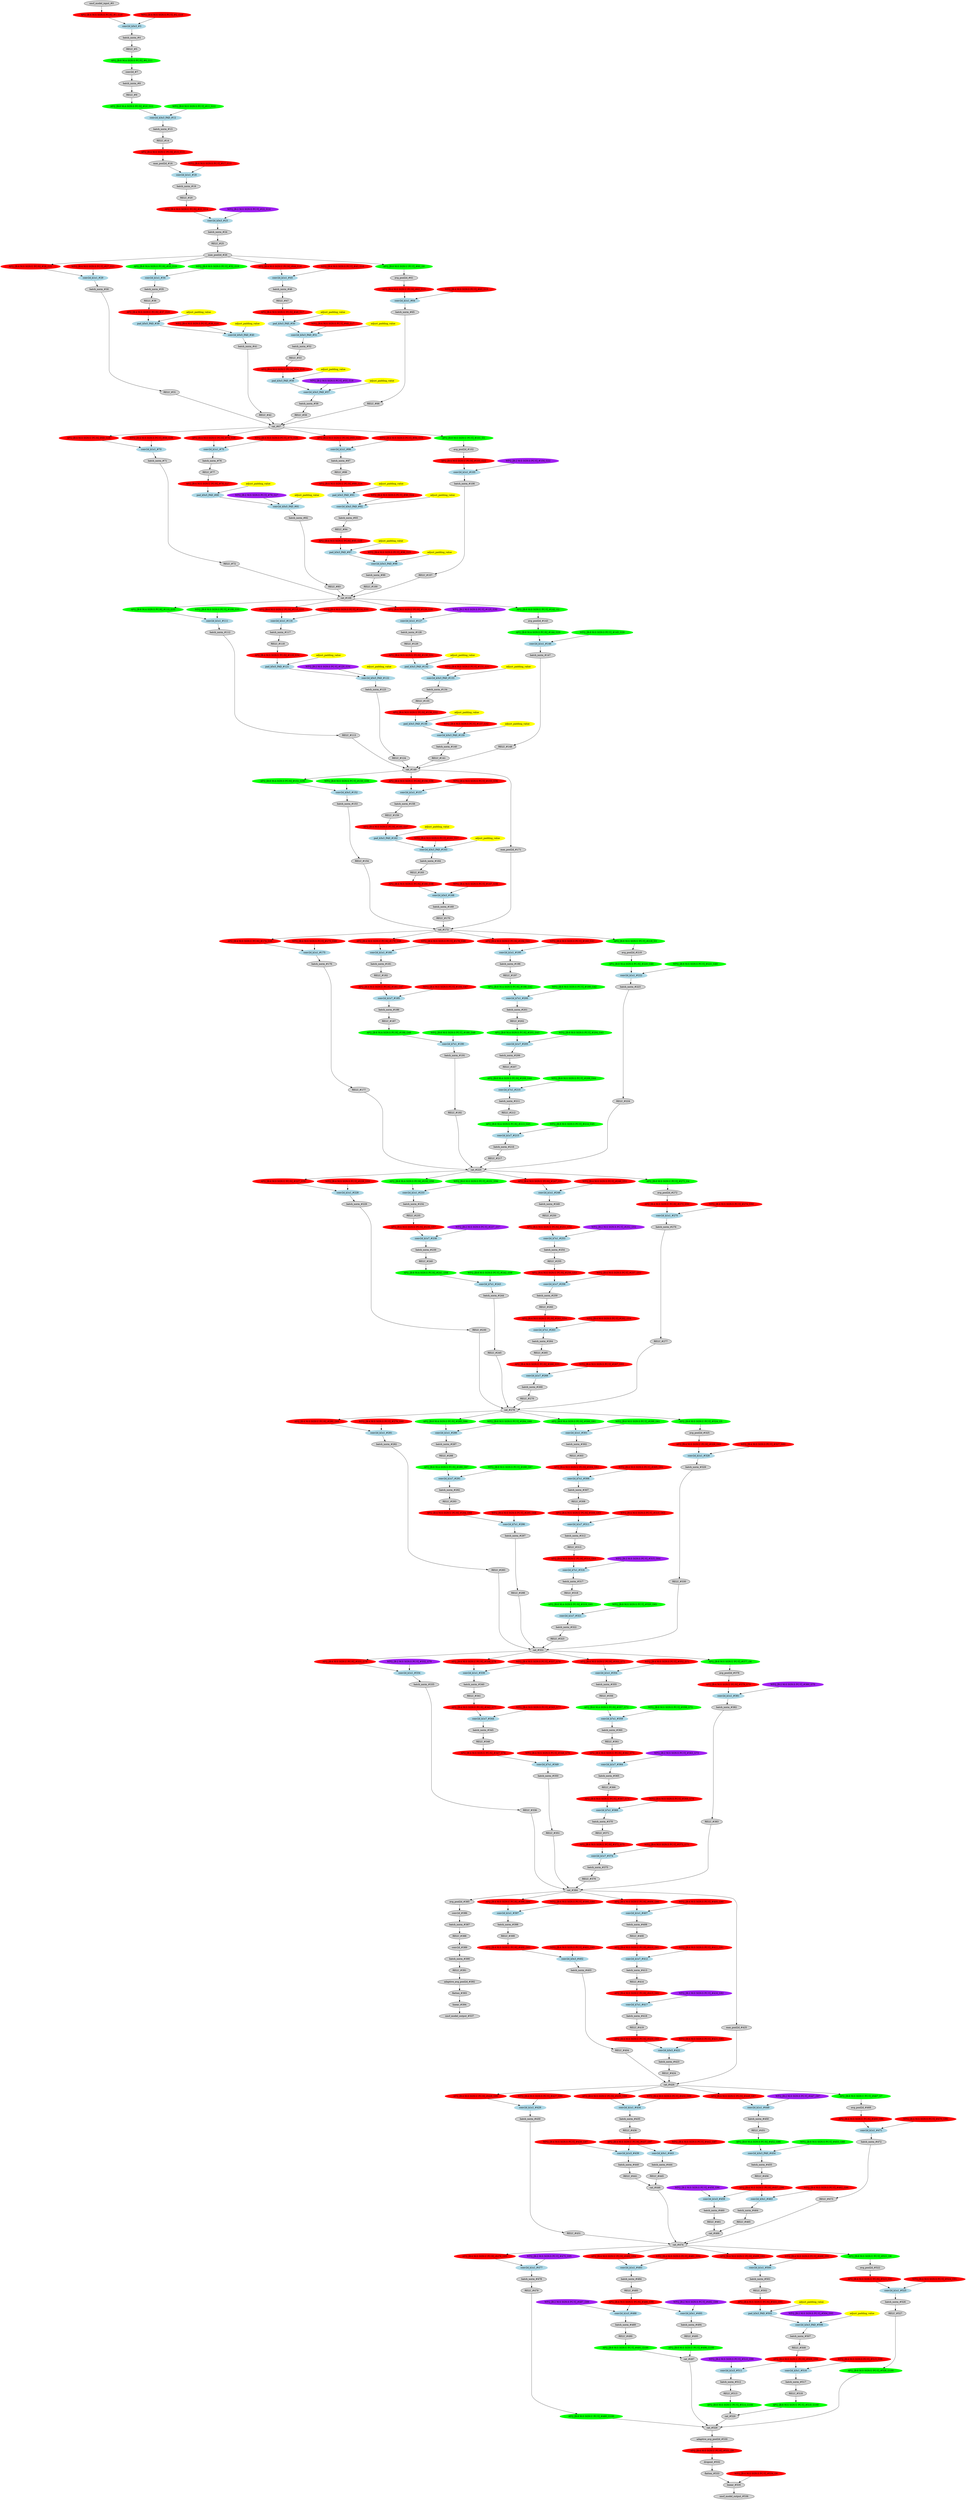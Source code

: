 strict digraph  {
"0 /nncf_model_input_0" [id=0, label="nncf_model_input_#0", scope="", style=filled, type=nncf_model_input];
"1 SymmetricQuantizer/symmetric_quantize_0" [color=red, id=1, label="AFQ_[B:4 M:S SGN:S PC:N]_#1_G10", scope=SymmetricQuantizer, style=filled, type=symmetric_quantize];
"2 Inception3/BasicConv2d[Conv2d_1a_3x3]/NNCFConv2d[conv]/ModuleDict[pre_ops]/UpdateWeight[0]/SymmetricQuantizer[op]/symmetric_quantize_0" [color=red, id=2, label="WFQ_[B:4 M:S SGN:S PC:Y]_#2_G10", scope="Inception3/BasicConv2d[Conv2d_1a_3x3]/NNCFConv2d[conv]/ModuleDict[pre_ops]/UpdateWeight[0]/SymmetricQuantizer[op]", style=filled, type=symmetric_quantize];
"3 Inception3/BasicConv2d[Conv2d_1a_3x3]/NNCFConv2d[conv]/conv2d_0" [color=lightblue, id=3, label="conv2d_k3x3_#3", scope="Inception3/BasicConv2d[Conv2d_1a_3x3]/NNCFConv2d[conv]", style=filled, type=conv2d];
"4 Inception3/BasicConv2d[Conv2d_1a_3x3]/BatchNorm2d[bn]/batch_norm_0" [id=4, label="batch_norm_#4", scope="Inception3/BasicConv2d[Conv2d_1a_3x3]/BatchNorm2d[bn]", style=filled, type=batch_norm];
"5 Inception3/BasicConv2d[Conv2d_1a_3x3]/RELU_0" [id=5, label="RELU_#5", scope="Inception3/BasicConv2d[Conv2d_1a_3x3]", style=filled, type=RELU];
"6 Inception3/BasicConv2d[Conv2d_1a_3x3]/AsymmetricQuantizer/asymmetric_quantize_0" [color=green, id=6, label="AFQ_[B:8 M:A SGN:S PC:N]_#6_G11", scope="Inception3/BasicConv2d[Conv2d_1a_3x3]/AsymmetricQuantizer", style=filled, type=asymmetric_quantize];
"7 Inception3/BasicConv2d[Conv2d_2a_3x3]/Conv2d[conv]/conv2d_0" [id=7, label="conv2d_#7", scope="Inception3/BasicConv2d[Conv2d_2a_3x3]/Conv2d[conv]", style=filled, type=conv2d];
"8 Inception3/BasicConv2d[Conv2d_2a_3x3]/BatchNorm2d[bn]/batch_norm_0" [id=8, label="batch_norm_#8", scope="Inception3/BasicConv2d[Conv2d_2a_3x3]/BatchNorm2d[bn]", style=filled, type=batch_norm];
"9 Inception3/BasicConv2d[Conv2d_2a_3x3]/RELU_0" [id=9, label="RELU_#9", scope="Inception3/BasicConv2d[Conv2d_2a_3x3]", style=filled, type=RELU];
"10 Inception3/BasicConv2d[Conv2d_2a_3x3]/AsymmetricQuantizer/asymmetric_quantize_0" [color=green, id=10, label="AFQ_[B:8 M:A SGN:S PC:N]_#10_G12", scope="Inception3/BasicConv2d[Conv2d_2a_3x3]/AsymmetricQuantizer", style=filled, type=asymmetric_quantize];
"11 Inception3/BasicConv2d[Conv2d_2b_3x3]/NNCFConv2d[conv]/ModuleDict[pre_ops]/UpdateWeight[0]/SymmetricQuantizer[op]/symmetric_quantize_0" [color=green, id=11, label="WFQ_[B:8 M:S SGN:S PC:Y]_#11_G12", scope="Inception3/BasicConv2d[Conv2d_2b_3x3]/NNCFConv2d[conv]/ModuleDict[pre_ops]/UpdateWeight[0]/SymmetricQuantizer[op]", style=filled, type=symmetric_quantize];
"12 Inception3/BasicConv2d[Conv2d_2b_3x3]/NNCFConv2d[conv]/conv2d_0" [color=lightblue, id=12, label="conv2d_k3x3_PAD_#12", scope="Inception3/BasicConv2d[Conv2d_2b_3x3]/NNCFConv2d[conv]", style=filled, type=conv2d];
"13 Inception3/BasicConv2d[Conv2d_2b_3x3]/BatchNorm2d[bn]/batch_norm_0" [id=13, label="batch_norm_#13", scope="Inception3/BasicConv2d[Conv2d_2b_3x3]/BatchNorm2d[bn]", style=filled, type=batch_norm];
"14 Inception3/BasicConv2d[Conv2d_2b_3x3]/RELU_0" [id=14, label="RELU_#14", scope="Inception3/BasicConv2d[Conv2d_2b_3x3]", style=filled, type=RELU];
"15 Inception3/BasicConv2d[Conv2d_2b_3x3]/SymmetricQuantizer/symmetric_quantize_0" [color=red, id=15, label="AFQ_[B:4 M:S SGN:U PC:N]_#15_G13", scope="Inception3/BasicConv2d[Conv2d_2b_3x3]/SymmetricQuantizer", style=filled, type=symmetric_quantize];
"16 Inception3/MaxPool2d[maxpool1]/max_pool2d_0" [id=16, label="max_pool2d_#16", scope="Inception3/MaxPool2d[maxpool1]", style=filled, type=max_pool2d];
"17 Inception3/BasicConv2d[Conv2d_3b_1x1]/NNCFConv2d[conv]/ModuleDict[pre_ops]/UpdateWeight[0]/SymmetricQuantizer[op]/symmetric_quantize_0" [color=red, id=17, label="WFQ_[B:4 M:S SGN:S PC:Y]_#17_G13", scope="Inception3/BasicConv2d[Conv2d_3b_1x1]/NNCFConv2d[conv]/ModuleDict[pre_ops]/UpdateWeight[0]/SymmetricQuantizer[op]", style=filled, type=symmetric_quantize];
"18 Inception3/BasicConv2d[Conv2d_3b_1x1]/NNCFConv2d[conv]/conv2d_0" [color=lightblue, id=18, label="conv2d_k1x1_#18", scope="Inception3/BasicConv2d[Conv2d_3b_1x1]/NNCFConv2d[conv]", style=filled, type=conv2d];
"19 Inception3/BasicConv2d[Conv2d_3b_1x1]/BatchNorm2d[bn]/batch_norm_0" [id=19, label="batch_norm_#19", scope="Inception3/BasicConv2d[Conv2d_3b_1x1]/BatchNorm2d[bn]", style=filled, type=batch_norm];
"20 Inception3/BasicConv2d[Conv2d_3b_1x1]/RELU_0" [id=20, label="RELU_#20", scope="Inception3/BasicConv2d[Conv2d_3b_1x1]", style=filled, type=RELU];
"21 Inception3/BasicConv2d[Conv2d_3b_1x1]/SymmetricQuantizer/symmetric_quantize_0" [color=red, id=21, label="AFQ_[B:4 M:S SGN:U PC:N]_#21_G14", scope="Inception3/BasicConv2d[Conv2d_3b_1x1]/SymmetricQuantizer", style=filled, type=symmetric_quantize];
"22 Inception3/BasicConv2d[Conv2d_4a_3x3]/NNCFConv2d[conv]/ModuleDict[pre_ops]/UpdateWeight[0]/SymmetricQuantizer[op]/symmetric_quantize_0" [color=purple, id=22, label="WFQ_[B:2 M:S SGN:S PC:Y]_#22_G14", scope="Inception3/BasicConv2d[Conv2d_4a_3x3]/NNCFConv2d[conv]/ModuleDict[pre_ops]/UpdateWeight[0]/SymmetricQuantizer[op]", style=filled, type=symmetric_quantize];
"23 Inception3/BasicConv2d[Conv2d_4a_3x3]/NNCFConv2d[conv]/conv2d_0" [color=lightblue, id=23, label="conv2d_k3x3_#23", scope="Inception3/BasicConv2d[Conv2d_4a_3x3]/NNCFConv2d[conv]", style=filled, type=conv2d];
"24 Inception3/BasicConv2d[Conv2d_4a_3x3]/BatchNorm2d[bn]/batch_norm_0" [id=24, label="batch_norm_#24", scope="Inception3/BasicConv2d[Conv2d_4a_3x3]/BatchNorm2d[bn]", style=filled, type=batch_norm];
"25 Inception3/BasicConv2d[Conv2d_4a_3x3]/RELU_0" [id=25, label="RELU_#25", scope="Inception3/BasicConv2d[Conv2d_4a_3x3]", style=filled, type=RELU];
"26 Inception3/MaxPool2d[maxpool2]/max_pool2d_0" [id=26, label="max_pool2d_#26", scope="Inception3/MaxPool2d[maxpool2]", style=filled, type=max_pool2d];
"27 Inception3/InceptionA[Mixed_5b]/BasicConv2d[branch1x1]/NNCFConv2d[conv]/ModuleDict[pre_ops]/UpdateWeight[0]/SymmetricQuantizer[op]/symmetric_quantize_0" [color=red, id=27, label="WFQ_[B:4 M:S SGN:S PC:Y]_#27_G21", scope="Inception3/InceptionA[Mixed_5b]/BasicConv2d[branch1x1]/NNCFConv2d[conv]/ModuleDict[pre_ops]/UpdateWeight[0]/SymmetricQuantizer[op]", style=filled, type=symmetric_quantize];
"28 Inception3/InceptionA[Mixed_5b]/BasicConv2d[branch1x1]/NNCFConv2d[conv]/SymmetricQuantizer/symmetric_quantize_0" [color=red, id=28, label="AFQ_[B:4 M:S SGN:U PC:N]_#28_G21", scope="Inception3/InceptionA[Mixed_5b]/BasicConv2d[branch1x1]/NNCFConv2d[conv]/SymmetricQuantizer", style=filled, type=symmetric_quantize];
"29 Inception3/InceptionA[Mixed_5b]/BasicConv2d[branch1x1]/NNCFConv2d[conv]/conv2d_0" [color=lightblue, id=29, label="conv2d_k1x1_#29", scope="Inception3/InceptionA[Mixed_5b]/BasicConv2d[branch1x1]/NNCFConv2d[conv]", style=filled, type=conv2d];
"30 Inception3/InceptionA[Mixed_5b]/BasicConv2d[branch1x1]/BatchNorm2d[bn]/batch_norm_0" [id=30, label="batch_norm_#30", scope="Inception3/InceptionA[Mixed_5b]/BasicConv2d[branch1x1]/BatchNorm2d[bn]", style=filled, type=batch_norm];
"31 Inception3/InceptionA[Mixed_5b]/BasicConv2d[branch1x1]/RELU_0" [id=31, label="RELU_#31", scope="Inception3/InceptionA[Mixed_5b]/BasicConv2d[branch1x1]", style=filled, type=RELU];
"32 Inception3/InceptionA[Mixed_5b]/BasicConv2d[branch5x5_1]/NNCFConv2d[conv]/ModuleDict[pre_ops]/UpdateWeight[0]/SymmetricQuantizer[op]/symmetric_quantize_0" [color=green, id=32, label="WFQ_[B:8 M:S SGN:S PC:Y]_#32_G19", scope="Inception3/InceptionA[Mixed_5b]/BasicConv2d[branch5x5_1]/NNCFConv2d[conv]/ModuleDict[pre_ops]/UpdateWeight[0]/SymmetricQuantizer[op]", style=filled, type=symmetric_quantize];
"33 Inception3/InceptionA[Mixed_5b]/BasicConv2d[branch5x5_1]/NNCFConv2d[conv]/AsymmetricQuantizer/asymmetric_quantize_0" [color=green, id=33, label="AFQ_[B:8 M:A SGN:S PC:N]_#33_G19", scope="Inception3/InceptionA[Mixed_5b]/BasicConv2d[branch5x5_1]/NNCFConv2d[conv]/AsymmetricQuantizer", style=filled, type=asymmetric_quantize];
"34 Inception3/InceptionA[Mixed_5b]/BasicConv2d[branch5x5_1]/NNCFConv2d[conv]/conv2d_0" [color=lightblue, id=34, label="conv2d_k1x1_#34", scope="Inception3/InceptionA[Mixed_5b]/BasicConv2d[branch5x5_1]/NNCFConv2d[conv]", style=filled, type=conv2d];
"35 Inception3/InceptionA[Mixed_5b]/BasicConv2d[branch5x5_1]/BatchNorm2d[bn]/batch_norm_0" [id=35, label="batch_norm_#35", scope="Inception3/InceptionA[Mixed_5b]/BasicConv2d[branch5x5_1]/BatchNorm2d[bn]", style=filled, type=batch_norm];
"36 Inception3/InceptionA[Mixed_5b]/BasicConv2d[branch5x5_1]/RELU_0" [id=36, label="RELU_#36", scope="Inception3/InceptionA[Mixed_5b]/BasicConv2d[branch5x5_1]", style=filled, type=RELU];
"37 Inception3/InceptionA[Mixed_5b]/BasicConv2d[branch5x5_1]/SymmetricQuantizer/symmetric_quantize_0" [color=red, id=37, label="AFQ_[B:4 M:S SGN:U PC:N]_#37_G20", scope="Inception3/InceptionA[Mixed_5b]/BasicConv2d[branch5x5_1]/SymmetricQuantizer", style=filled, type=symmetric_quantize];
"38 Inception3/InceptionA[Mixed_5b]/BasicConv2d[branch5x5_2]/NNCFConv2d[conv]/ModuleDict[pre_ops]/UpdateWeight[1]/SymmetricQuantizer[op]/symmetric_quantize_0" [color=red, id=38, label="WFQ_[B:4 M:S SGN:S PC:Y]_#38_G20", scope="Inception3/InceptionA[Mixed_5b]/BasicConv2d[branch5x5_2]/NNCFConv2d[conv]/ModuleDict[pre_ops]/UpdateWeight[1]/SymmetricQuantizer[op]", style=filled, type=symmetric_quantize];
"39 Inception3/InceptionA[Mixed_5b]/BasicConv2d[branch5x5_2]/NNCFConv2d[conv]/pad_0" [color=lightblue, id=39, label="pad_k5x5_PAD_#39", scope="Inception3/InceptionA[Mixed_5b]/BasicConv2d[branch5x5_2]/NNCFConv2d[conv]", style=filled, type=pad];
"40 Inception3/InceptionA[Mixed_5b]/BasicConv2d[branch5x5_2]/NNCFConv2d[conv]/conv2d_0" [color=lightblue, id=40, label="conv2d_k5x5_PAD_#40", scope="Inception3/InceptionA[Mixed_5b]/BasicConv2d[branch5x5_2]/NNCFConv2d[conv]", style=filled, type=conv2d];
"41 Inception3/InceptionA[Mixed_5b]/BasicConv2d[branch5x5_2]/BatchNorm2d[bn]/batch_norm_0" [id=41, label="batch_norm_#41", scope="Inception3/InceptionA[Mixed_5b]/BasicConv2d[branch5x5_2]/BatchNorm2d[bn]", style=filled, type=batch_norm];
"42 Inception3/InceptionA[Mixed_5b]/BasicConv2d[branch5x5_2]/RELU_0" [id=42, label="RELU_#42", scope="Inception3/InceptionA[Mixed_5b]/BasicConv2d[branch5x5_2]", style=filled, type=RELU];
"43 Inception3/InceptionA[Mixed_5b]/BasicConv2d[branch3x3dbl_1]/NNCFConv2d[conv]/ModuleDict[pre_ops]/UpdateWeight[0]/SymmetricQuantizer[op]/symmetric_quantize_0" [color=red, id=43, label="WFQ_[B:4 M:S SGN:S PC:Y]_#43_G16", scope="Inception3/InceptionA[Mixed_5b]/BasicConv2d[branch3x3dbl_1]/NNCFConv2d[conv]/ModuleDict[pre_ops]/UpdateWeight[0]/SymmetricQuantizer[op]", style=filled, type=symmetric_quantize];
"44 Inception3/InceptionA[Mixed_5b]/BasicConv2d[branch3x3dbl_1]/NNCFConv2d[conv]/SymmetricQuantizer/symmetric_quantize_0" [color=red, id=44, label="AFQ_[B:4 M:S SGN:U PC:N]_#44_G16", scope="Inception3/InceptionA[Mixed_5b]/BasicConv2d[branch3x3dbl_1]/NNCFConv2d[conv]/SymmetricQuantizer", style=filled, type=symmetric_quantize];
"45 Inception3/InceptionA[Mixed_5b]/BasicConv2d[branch3x3dbl_1]/NNCFConv2d[conv]/conv2d_0" [color=lightblue, id=45, label="conv2d_k1x1_#45", scope="Inception3/InceptionA[Mixed_5b]/BasicConv2d[branch3x3dbl_1]/NNCFConv2d[conv]", style=filled, type=conv2d];
"46 Inception3/InceptionA[Mixed_5b]/BasicConv2d[branch3x3dbl_1]/BatchNorm2d[bn]/batch_norm_0" [id=46, label="batch_norm_#46", scope="Inception3/InceptionA[Mixed_5b]/BasicConv2d[branch3x3dbl_1]/BatchNorm2d[bn]", style=filled, type=batch_norm];
"47 Inception3/InceptionA[Mixed_5b]/BasicConv2d[branch3x3dbl_1]/RELU_0" [id=47, label="RELU_#47", scope="Inception3/InceptionA[Mixed_5b]/BasicConv2d[branch3x3dbl_1]", style=filled, type=RELU];
"48 Inception3/InceptionA[Mixed_5b]/BasicConv2d[branch3x3dbl_1]/SymmetricQuantizer/symmetric_quantize_0" [color=red, id=48, label="AFQ_[B:4 M:S SGN:U PC:N]_#48_G17", scope="Inception3/InceptionA[Mixed_5b]/BasicConv2d[branch3x3dbl_1]/SymmetricQuantizer", style=filled, type=symmetric_quantize];
"49 Inception3/InceptionA[Mixed_5b]/BasicConv2d[branch3x3dbl_2]/NNCFConv2d[conv]/ModuleDict[pre_ops]/UpdateWeight[1]/SymmetricQuantizer[op]/symmetric_quantize_0" [color=red, id=49, label="WFQ_[B:4 M:S SGN:S PC:Y]_#49_G17", scope="Inception3/InceptionA[Mixed_5b]/BasicConv2d[branch3x3dbl_2]/NNCFConv2d[conv]/ModuleDict[pre_ops]/UpdateWeight[1]/SymmetricQuantizer[op]", style=filled, type=symmetric_quantize];
"50 Inception3/InceptionA[Mixed_5b]/BasicConv2d[branch3x3dbl_2]/NNCFConv2d[conv]/pad_0" [color=lightblue, id=50, label="pad_k3x3_PAD_#50", scope="Inception3/InceptionA[Mixed_5b]/BasicConv2d[branch3x3dbl_2]/NNCFConv2d[conv]", style=filled, type=pad];
"51 Inception3/InceptionA[Mixed_5b]/BasicConv2d[branch3x3dbl_2]/NNCFConv2d[conv]/conv2d_0" [color=lightblue, id=51, label="conv2d_k3x3_PAD_#51", scope="Inception3/InceptionA[Mixed_5b]/BasicConv2d[branch3x3dbl_2]/NNCFConv2d[conv]", style=filled, type=conv2d];
"52 Inception3/InceptionA[Mixed_5b]/BasicConv2d[branch3x3dbl_2]/BatchNorm2d[bn]/batch_norm_0" [id=52, label="batch_norm_#52", scope="Inception3/InceptionA[Mixed_5b]/BasicConv2d[branch3x3dbl_2]/BatchNorm2d[bn]", style=filled, type=batch_norm];
"53 Inception3/InceptionA[Mixed_5b]/BasicConv2d[branch3x3dbl_2]/RELU_0" [id=53, label="RELU_#53", scope="Inception3/InceptionA[Mixed_5b]/BasicConv2d[branch3x3dbl_2]", style=filled, type=RELU];
"54 Inception3/InceptionA[Mixed_5b]/BasicConv2d[branch3x3dbl_2]/SymmetricQuantizer/symmetric_quantize_0" [color=red, id=54, label="AFQ_[B:4 M:S SGN:U PC:N]_#54_G18", scope="Inception3/InceptionA[Mixed_5b]/BasicConv2d[branch3x3dbl_2]/SymmetricQuantizer", style=filled, type=symmetric_quantize];
"55 Inception3/InceptionA[Mixed_5b]/BasicConv2d[branch3x3dbl_3]/NNCFConv2d[conv]/ModuleDict[pre_ops]/UpdateWeight[1]/SymmetricQuantizer[op]/symmetric_quantize_0" [color=purple, id=55, label="WFQ_[B:2 M:S SGN:S PC:Y]_#55_G18", scope="Inception3/InceptionA[Mixed_5b]/BasicConv2d[branch3x3dbl_3]/NNCFConv2d[conv]/ModuleDict[pre_ops]/UpdateWeight[1]/SymmetricQuantizer[op]", style=filled, type=symmetric_quantize];
"56 Inception3/InceptionA[Mixed_5b]/BasicConv2d[branch3x3dbl_3]/NNCFConv2d[conv]/pad_0" [color=lightblue, id=56, label="pad_k3x3_PAD_#56", scope="Inception3/InceptionA[Mixed_5b]/BasicConv2d[branch3x3dbl_3]/NNCFConv2d[conv]", style=filled, type=pad];
"57 Inception3/InceptionA[Mixed_5b]/BasicConv2d[branch3x3dbl_3]/NNCFConv2d[conv]/conv2d_0" [color=lightblue, id=57, label="conv2d_k3x3_PAD_#57", scope="Inception3/InceptionA[Mixed_5b]/BasicConv2d[branch3x3dbl_3]/NNCFConv2d[conv]", style=filled, type=conv2d];
"58 Inception3/InceptionA[Mixed_5b]/BasicConv2d[branch3x3dbl_3]/BatchNorm2d[bn]/batch_norm_0" [id=58, label="batch_norm_#58", scope="Inception3/InceptionA[Mixed_5b]/BasicConv2d[branch3x3dbl_3]/BatchNorm2d[bn]", style=filled, type=batch_norm];
"59 Inception3/InceptionA[Mixed_5b]/BasicConv2d[branch3x3dbl_3]/RELU_0" [id=59, label="RELU_#59", scope="Inception3/InceptionA[Mixed_5b]/BasicConv2d[branch3x3dbl_3]", style=filled, type=RELU];
"60 Inception3/InceptionA[Mixed_5b]/SymmetricQuantizer/symmetric_quantize_0" [color=green, id=60, label="AFQ_[B:8 M:S SGN:U PC:Y]_#60_G0", scope="Inception3/InceptionA[Mixed_5b]/SymmetricQuantizer", style=filled, type=symmetric_quantize];
"61 Inception3/InceptionA[Mixed_5b]/avg_pool2d_0" [id=61, label="avg_pool2d_#61", scope="Inception3/InceptionA[Mixed_5b]", style=filled, type=avg_pool2d];
"62 Inception3/InceptionA[Mixed_5b]/SymmetricQuantizer/symmetric_quantize_1" [color=red, id=62, label="AFQ_[B:4 M:S SGN:U PC:N]_#62_G15", scope="Inception3/InceptionA[Mixed_5b]/SymmetricQuantizer", style=filled, type=symmetric_quantize];
"63 Inception3/InceptionA[Mixed_5b]/BasicConv2d[branch_pool]/NNCFConv2d[conv]/ModuleDict[pre_ops]/UpdateWeight[0]/SymmetricQuantizer[op]/symmetric_quantize_0" [color=red, id=63, label="WFQ_[B:4 M:S SGN:S PC:Y]_#63_G15", scope="Inception3/InceptionA[Mixed_5b]/BasicConv2d[branch_pool]/NNCFConv2d[conv]/ModuleDict[pre_ops]/UpdateWeight[0]/SymmetricQuantizer[op]", style=filled, type=symmetric_quantize];
"64 Inception3/InceptionA[Mixed_5b]/BasicConv2d[branch_pool]/NNCFConv2d[conv]/conv2d_0" [color=lightblue, id=64, label="conv2d_k1x1_#64", scope="Inception3/InceptionA[Mixed_5b]/BasicConv2d[branch_pool]/NNCFConv2d[conv]", style=filled, type=conv2d];
"65 Inception3/InceptionA[Mixed_5b]/BasicConv2d[branch_pool]/BatchNorm2d[bn]/batch_norm_0" [id=65, label="batch_norm_#65", scope="Inception3/InceptionA[Mixed_5b]/BasicConv2d[branch_pool]/BatchNorm2d[bn]", style=filled, type=batch_norm];
"66 Inception3/InceptionA[Mixed_5b]/BasicConv2d[branch_pool]/RELU_0" [id=66, label="RELU_#66", scope="Inception3/InceptionA[Mixed_5b]/BasicConv2d[branch_pool]", style=filled, type=RELU];
"67 Inception3/InceptionA[Mixed_5b]/cat_0" [id=67, label="cat_#67", scope="Inception3/InceptionA[Mixed_5b]", style=filled, type=cat];
"68 Inception3/InceptionA[Mixed_5c]/BasicConv2d[branch1x1]/NNCFConv2d[conv]/ModuleDict[pre_ops]/UpdateWeight[0]/SymmetricQuantizer[op]/symmetric_quantize_0" [color=red, id=68, label="WFQ_[B:4 M:S SGN:S PC:Y]_#68_G28", scope="Inception3/InceptionA[Mixed_5c]/BasicConv2d[branch1x1]/NNCFConv2d[conv]/ModuleDict[pre_ops]/UpdateWeight[0]/SymmetricQuantizer[op]", style=filled, type=symmetric_quantize];
"69 Inception3/InceptionA[Mixed_5c]/BasicConv2d[branch1x1]/NNCFConv2d[conv]/SymmetricQuantizer/symmetric_quantize_0" [color=red, id=69, label="AFQ_[B:4 M:S SGN:U PC:N]_#69_G28", scope="Inception3/InceptionA[Mixed_5c]/BasicConv2d[branch1x1]/NNCFConv2d[conv]/SymmetricQuantizer", style=filled, type=symmetric_quantize];
"70 Inception3/InceptionA[Mixed_5c]/BasicConv2d[branch1x1]/NNCFConv2d[conv]/conv2d_0" [color=lightblue, id=70, label="conv2d_k1x1_#70", scope="Inception3/InceptionA[Mixed_5c]/BasicConv2d[branch1x1]/NNCFConv2d[conv]", style=filled, type=conv2d];
"71 Inception3/InceptionA[Mixed_5c]/BasicConv2d[branch1x1]/BatchNorm2d[bn]/batch_norm_0" [id=71, label="batch_norm_#71", scope="Inception3/InceptionA[Mixed_5c]/BasicConv2d[branch1x1]/BatchNorm2d[bn]", style=filled, type=batch_norm];
"72 Inception3/InceptionA[Mixed_5c]/BasicConv2d[branch1x1]/RELU_0" [id=72, label="RELU_#72", scope="Inception3/InceptionA[Mixed_5c]/BasicConv2d[branch1x1]", style=filled, type=RELU];
"73 Inception3/InceptionA[Mixed_5c]/BasicConv2d[branch5x5_1]/NNCFConv2d[conv]/ModuleDict[pre_ops]/UpdateWeight[0]/SymmetricQuantizer[op]/symmetric_quantize_0" [color=red, id=73, label="WFQ_[B:4 M:S SGN:S PC:Y]_#73_G26", scope="Inception3/InceptionA[Mixed_5c]/BasicConv2d[branch5x5_1]/NNCFConv2d[conv]/ModuleDict[pre_ops]/UpdateWeight[0]/SymmetricQuantizer[op]", style=filled, type=symmetric_quantize];
"74 Inception3/InceptionA[Mixed_5c]/BasicConv2d[branch5x5_1]/NNCFConv2d[conv]/SymmetricQuantizer/symmetric_quantize_0" [color=red, id=74, label="AFQ_[B:4 M:S SGN:U PC:N]_#74_G26", scope="Inception3/InceptionA[Mixed_5c]/BasicConv2d[branch5x5_1]/NNCFConv2d[conv]/SymmetricQuantizer", style=filled, type=symmetric_quantize];
"75 Inception3/InceptionA[Mixed_5c]/BasicConv2d[branch5x5_1]/NNCFConv2d[conv]/conv2d_0" [color=lightblue, id=75, label="conv2d_k1x1_#75", scope="Inception3/InceptionA[Mixed_5c]/BasicConv2d[branch5x5_1]/NNCFConv2d[conv]", style=filled, type=conv2d];
"76 Inception3/InceptionA[Mixed_5c]/BasicConv2d[branch5x5_1]/BatchNorm2d[bn]/batch_norm_0" [id=76, label="batch_norm_#76", scope="Inception3/InceptionA[Mixed_5c]/BasicConv2d[branch5x5_1]/BatchNorm2d[bn]", style=filled, type=batch_norm];
"77 Inception3/InceptionA[Mixed_5c]/BasicConv2d[branch5x5_1]/RELU_0" [id=77, label="RELU_#77", scope="Inception3/InceptionA[Mixed_5c]/BasicConv2d[branch5x5_1]", style=filled, type=RELU];
"78 Inception3/InceptionA[Mixed_5c]/BasicConv2d[branch5x5_1]/SymmetricQuantizer/symmetric_quantize_0" [color=red, id=78, label="AFQ_[B:4 M:S SGN:U PC:N]_#78_G27", scope="Inception3/InceptionA[Mixed_5c]/BasicConv2d[branch5x5_1]/SymmetricQuantizer", style=filled, type=symmetric_quantize];
"79 Inception3/InceptionA[Mixed_5c]/BasicConv2d[branch5x5_2]/NNCFConv2d[conv]/ModuleDict[pre_ops]/UpdateWeight[1]/SymmetricQuantizer[op]/symmetric_quantize_0" [color=purple, id=79, label="WFQ_[B:2 M:S SGN:S PC:Y]_#79_G27", scope="Inception3/InceptionA[Mixed_5c]/BasicConv2d[branch5x5_2]/NNCFConv2d[conv]/ModuleDict[pre_ops]/UpdateWeight[1]/SymmetricQuantizer[op]", style=filled, type=symmetric_quantize];
"80 Inception3/InceptionA[Mixed_5c]/BasicConv2d[branch5x5_2]/NNCFConv2d[conv]/pad_0" [color=lightblue, id=80, label="pad_k5x5_PAD_#80", scope="Inception3/InceptionA[Mixed_5c]/BasicConv2d[branch5x5_2]/NNCFConv2d[conv]", style=filled, type=pad];
"81 Inception3/InceptionA[Mixed_5c]/BasicConv2d[branch5x5_2]/NNCFConv2d[conv]/conv2d_0" [color=lightblue, id=81, label="conv2d_k5x5_PAD_#81", scope="Inception3/InceptionA[Mixed_5c]/BasicConv2d[branch5x5_2]/NNCFConv2d[conv]", style=filled, type=conv2d];
"82 Inception3/InceptionA[Mixed_5c]/BasicConv2d[branch5x5_2]/BatchNorm2d[bn]/batch_norm_0" [id=82, label="batch_norm_#82", scope="Inception3/InceptionA[Mixed_5c]/BasicConv2d[branch5x5_2]/BatchNorm2d[bn]", style=filled, type=batch_norm];
"83 Inception3/InceptionA[Mixed_5c]/BasicConv2d[branch5x5_2]/RELU_0" [id=83, label="RELU_#83", scope="Inception3/InceptionA[Mixed_5c]/BasicConv2d[branch5x5_2]", style=filled, type=RELU];
"84 Inception3/InceptionA[Mixed_5c]/BasicConv2d[branch3x3dbl_1]/NNCFConv2d[conv]/ModuleDict[pre_ops]/UpdateWeight[0]/SymmetricQuantizer[op]/symmetric_quantize_0" [color=red, id=84, label="WFQ_[B:4 M:S SGN:S PC:Y]_#84_G23", scope="Inception3/InceptionA[Mixed_5c]/BasicConv2d[branch3x3dbl_1]/NNCFConv2d[conv]/ModuleDict[pre_ops]/UpdateWeight[0]/SymmetricQuantizer[op]", style=filled, type=symmetric_quantize];
"85 Inception3/InceptionA[Mixed_5c]/BasicConv2d[branch3x3dbl_1]/NNCFConv2d[conv]/SymmetricQuantizer/symmetric_quantize_0" [color=red, id=85, label="AFQ_[B:4 M:S SGN:U PC:N]_#85_G23", scope="Inception3/InceptionA[Mixed_5c]/BasicConv2d[branch3x3dbl_1]/NNCFConv2d[conv]/SymmetricQuantizer", style=filled, type=symmetric_quantize];
"86 Inception3/InceptionA[Mixed_5c]/BasicConv2d[branch3x3dbl_1]/NNCFConv2d[conv]/conv2d_0" [color=lightblue, id=86, label="conv2d_k1x1_#86", scope="Inception3/InceptionA[Mixed_5c]/BasicConv2d[branch3x3dbl_1]/NNCFConv2d[conv]", style=filled, type=conv2d];
"87 Inception3/InceptionA[Mixed_5c]/BasicConv2d[branch3x3dbl_1]/BatchNorm2d[bn]/batch_norm_0" [id=87, label="batch_norm_#87", scope="Inception3/InceptionA[Mixed_5c]/BasicConv2d[branch3x3dbl_1]/BatchNorm2d[bn]", style=filled, type=batch_norm];
"88 Inception3/InceptionA[Mixed_5c]/BasicConv2d[branch3x3dbl_1]/RELU_0" [id=88, label="RELU_#88", scope="Inception3/InceptionA[Mixed_5c]/BasicConv2d[branch3x3dbl_1]", style=filled, type=RELU];
"89 Inception3/InceptionA[Mixed_5c]/BasicConv2d[branch3x3dbl_1]/SymmetricQuantizer/symmetric_quantize_0" [color=red, id=89, label="AFQ_[B:4 M:S SGN:U PC:N]_#89_G24", scope="Inception3/InceptionA[Mixed_5c]/BasicConv2d[branch3x3dbl_1]/SymmetricQuantizer", style=filled, type=symmetric_quantize];
"90 Inception3/InceptionA[Mixed_5c]/BasicConv2d[branch3x3dbl_2]/NNCFConv2d[conv]/ModuleDict[pre_ops]/UpdateWeight[1]/SymmetricQuantizer[op]/symmetric_quantize_0" [color=red, id=90, label="WFQ_[B:4 M:S SGN:S PC:Y]_#90_G24", scope="Inception3/InceptionA[Mixed_5c]/BasicConv2d[branch3x3dbl_2]/NNCFConv2d[conv]/ModuleDict[pre_ops]/UpdateWeight[1]/SymmetricQuantizer[op]", style=filled, type=symmetric_quantize];
"91 Inception3/InceptionA[Mixed_5c]/BasicConv2d[branch3x3dbl_2]/NNCFConv2d[conv]/pad_0" [color=lightblue, id=91, label="pad_k3x3_PAD_#91", scope="Inception3/InceptionA[Mixed_5c]/BasicConv2d[branch3x3dbl_2]/NNCFConv2d[conv]", style=filled, type=pad];
"92 Inception3/InceptionA[Mixed_5c]/BasicConv2d[branch3x3dbl_2]/NNCFConv2d[conv]/conv2d_0" [color=lightblue, id=92, label="conv2d_k3x3_PAD_#92", scope="Inception3/InceptionA[Mixed_5c]/BasicConv2d[branch3x3dbl_2]/NNCFConv2d[conv]", style=filled, type=conv2d];
"93 Inception3/InceptionA[Mixed_5c]/BasicConv2d[branch3x3dbl_2]/BatchNorm2d[bn]/batch_norm_0" [id=93, label="batch_norm_#93", scope="Inception3/InceptionA[Mixed_5c]/BasicConv2d[branch3x3dbl_2]/BatchNorm2d[bn]", style=filled, type=batch_norm];
"94 Inception3/InceptionA[Mixed_5c]/BasicConv2d[branch3x3dbl_2]/RELU_0" [id=94, label="RELU_#94", scope="Inception3/InceptionA[Mixed_5c]/BasicConv2d[branch3x3dbl_2]", style=filled, type=RELU];
"95 Inception3/InceptionA[Mixed_5c]/BasicConv2d[branch3x3dbl_2]/SymmetricQuantizer/symmetric_quantize_0" [color=red, id=95, label="AFQ_[B:4 M:S SGN:U PC:N]_#95_G25", scope="Inception3/InceptionA[Mixed_5c]/BasicConv2d[branch3x3dbl_2]/SymmetricQuantizer", style=filled, type=symmetric_quantize];
"96 Inception3/InceptionA[Mixed_5c]/BasicConv2d[branch3x3dbl_3]/NNCFConv2d[conv]/ModuleDict[pre_ops]/UpdateWeight[1]/SymmetricQuantizer[op]/symmetric_quantize_0" [color=red, id=96, label="WFQ_[B:4 M:S SGN:S PC:Y]_#96_G25", scope="Inception3/InceptionA[Mixed_5c]/BasicConv2d[branch3x3dbl_3]/NNCFConv2d[conv]/ModuleDict[pre_ops]/UpdateWeight[1]/SymmetricQuantizer[op]", style=filled, type=symmetric_quantize];
"97 Inception3/InceptionA[Mixed_5c]/BasicConv2d[branch3x3dbl_3]/NNCFConv2d[conv]/pad_0" [color=lightblue, id=97, label="pad_k3x3_PAD_#97", scope="Inception3/InceptionA[Mixed_5c]/BasicConv2d[branch3x3dbl_3]/NNCFConv2d[conv]", style=filled, type=pad];
"98 Inception3/InceptionA[Mixed_5c]/BasicConv2d[branch3x3dbl_3]/NNCFConv2d[conv]/conv2d_0" [color=lightblue, id=98, label="conv2d_k3x3_PAD_#98", scope="Inception3/InceptionA[Mixed_5c]/BasicConv2d[branch3x3dbl_3]/NNCFConv2d[conv]", style=filled, type=conv2d];
"99 Inception3/InceptionA[Mixed_5c]/BasicConv2d[branch3x3dbl_3]/BatchNorm2d[bn]/batch_norm_0" [id=99, label="batch_norm_#99", scope="Inception3/InceptionA[Mixed_5c]/BasicConv2d[branch3x3dbl_3]/BatchNorm2d[bn]", style=filled, type=batch_norm];
"100 Inception3/InceptionA[Mixed_5c]/BasicConv2d[branch3x3dbl_3]/RELU_0" [id=100, label="RELU_#100", scope="Inception3/InceptionA[Mixed_5c]/BasicConv2d[branch3x3dbl_3]", style=filled, type=RELU];
"101 Inception3/InceptionA[Mixed_5c]/SymmetricQuantizer/symmetric_quantize_0" [color=green, id=101, label="AFQ_[B:8 M:S SGN:U PC:Y]_#101_G1", scope="Inception3/InceptionA[Mixed_5c]/SymmetricQuantizer", style=filled, type=symmetric_quantize];
"102 Inception3/InceptionA[Mixed_5c]/avg_pool2d_0" [id=102, label="avg_pool2d_#102", scope="Inception3/InceptionA[Mixed_5c]", style=filled, type=avg_pool2d];
"103 Inception3/InceptionA[Mixed_5c]/SymmetricQuantizer/symmetric_quantize_1" [color=red, id=103, label="AFQ_[B:4 M:S SGN:U PC:N]_#103_G22", scope="Inception3/InceptionA[Mixed_5c]/SymmetricQuantizer", style=filled, type=symmetric_quantize];
"104 Inception3/InceptionA[Mixed_5c]/BasicConv2d[branch_pool]/NNCFConv2d[conv]/ModuleDict[pre_ops]/UpdateWeight[0]/SymmetricQuantizer[op]/symmetric_quantize_0" [color=purple, id=104, label="WFQ_[B:2 M:S SGN:S PC:Y]_#104_G22", scope="Inception3/InceptionA[Mixed_5c]/BasicConv2d[branch_pool]/NNCFConv2d[conv]/ModuleDict[pre_ops]/UpdateWeight[0]/SymmetricQuantizer[op]", style=filled, type=symmetric_quantize];
"105 Inception3/InceptionA[Mixed_5c]/BasicConv2d[branch_pool]/NNCFConv2d[conv]/conv2d_0" [color=lightblue, id=105, label="conv2d_k1x1_#105", scope="Inception3/InceptionA[Mixed_5c]/BasicConv2d[branch_pool]/NNCFConv2d[conv]", style=filled, type=conv2d];
"106 Inception3/InceptionA[Mixed_5c]/BasicConv2d[branch_pool]/BatchNorm2d[bn]/batch_norm_0" [id=106, label="batch_norm_#106", scope="Inception3/InceptionA[Mixed_5c]/BasicConv2d[branch_pool]/BatchNorm2d[bn]", style=filled, type=batch_norm];
"107 Inception3/InceptionA[Mixed_5c]/BasicConv2d[branch_pool]/RELU_0" [id=107, label="RELU_#107", scope="Inception3/InceptionA[Mixed_5c]/BasicConv2d[branch_pool]", style=filled, type=RELU];
"108 Inception3/InceptionA[Mixed_5c]/cat_0" [id=108, label="cat_#108", scope="Inception3/InceptionA[Mixed_5c]", style=filled, type=cat];
"109 Inception3/InceptionA[Mixed_5d]/BasicConv2d[branch1x1]/NNCFConv2d[conv]/ModuleDict[pre_ops]/UpdateWeight[0]/SymmetricQuantizer[op]/symmetric_quantize_0" [color=green, id=109, label="WFQ_[B:8 M:S SGN:S PC:Y]_#109_G35", scope="Inception3/InceptionA[Mixed_5d]/BasicConv2d[branch1x1]/NNCFConv2d[conv]/ModuleDict[pre_ops]/UpdateWeight[0]/SymmetricQuantizer[op]", style=filled, type=symmetric_quantize];
"110 Inception3/InceptionA[Mixed_5d]/BasicConv2d[branch1x1]/NNCFConv2d[conv]/AsymmetricQuantizer/asymmetric_quantize_0" [color=green, id=110, label="AFQ_[B:8 M:A SGN:S PC:N]_#110_G35", scope="Inception3/InceptionA[Mixed_5d]/BasicConv2d[branch1x1]/NNCFConv2d[conv]/AsymmetricQuantizer", style=filled, type=asymmetric_quantize];
"111 Inception3/InceptionA[Mixed_5d]/BasicConv2d[branch1x1]/NNCFConv2d[conv]/conv2d_0" [color=lightblue, id=111, label="conv2d_k1x1_#111", scope="Inception3/InceptionA[Mixed_5d]/BasicConv2d[branch1x1]/NNCFConv2d[conv]", style=filled, type=conv2d];
"112 Inception3/InceptionA[Mixed_5d]/BasicConv2d[branch1x1]/BatchNorm2d[bn]/batch_norm_0" [id=112, label="batch_norm_#112", scope="Inception3/InceptionA[Mixed_5d]/BasicConv2d[branch1x1]/BatchNorm2d[bn]", style=filled, type=batch_norm];
"113 Inception3/InceptionA[Mixed_5d]/BasicConv2d[branch1x1]/RELU_0" [id=113, label="RELU_#113", scope="Inception3/InceptionA[Mixed_5d]/BasicConv2d[branch1x1]", style=filled, type=RELU];
"114 Inception3/InceptionA[Mixed_5d]/BasicConv2d[branch5x5_1]/NNCFConv2d[conv]/ModuleDict[pre_ops]/UpdateWeight[0]/SymmetricQuantizer[op]/symmetric_quantize_0" [color=red, id=114, label="WFQ_[B:4 M:S SGN:S PC:Y]_#114_G33", scope="Inception3/InceptionA[Mixed_5d]/BasicConv2d[branch5x5_1]/NNCFConv2d[conv]/ModuleDict[pre_ops]/UpdateWeight[0]/SymmetricQuantizer[op]", style=filled, type=symmetric_quantize];
"115 Inception3/InceptionA[Mixed_5d]/BasicConv2d[branch5x5_1]/NNCFConv2d[conv]/SymmetricQuantizer/symmetric_quantize_0" [color=red, id=115, label="AFQ_[B:4 M:S SGN:U PC:N]_#115_G33", scope="Inception3/InceptionA[Mixed_5d]/BasicConv2d[branch5x5_1]/NNCFConv2d[conv]/SymmetricQuantizer", style=filled, type=symmetric_quantize];
"116 Inception3/InceptionA[Mixed_5d]/BasicConv2d[branch5x5_1]/NNCFConv2d[conv]/conv2d_0" [color=lightblue, id=116, label="conv2d_k1x1_#116", scope="Inception3/InceptionA[Mixed_5d]/BasicConv2d[branch5x5_1]/NNCFConv2d[conv]", style=filled, type=conv2d];
"117 Inception3/InceptionA[Mixed_5d]/BasicConv2d[branch5x5_1]/BatchNorm2d[bn]/batch_norm_0" [id=117, label="batch_norm_#117", scope="Inception3/InceptionA[Mixed_5d]/BasicConv2d[branch5x5_1]/BatchNorm2d[bn]", style=filled, type=batch_norm];
"118 Inception3/InceptionA[Mixed_5d]/BasicConv2d[branch5x5_1]/RELU_0" [id=118, label="RELU_#118", scope="Inception3/InceptionA[Mixed_5d]/BasicConv2d[branch5x5_1]", style=filled, type=RELU];
"119 Inception3/InceptionA[Mixed_5d]/BasicConv2d[branch5x5_1]/SymmetricQuantizer/symmetric_quantize_0" [color=red, id=119, label="AFQ_[B:4 M:S SGN:U PC:N]_#119_G34", scope="Inception3/InceptionA[Mixed_5d]/BasicConv2d[branch5x5_1]/SymmetricQuantizer", style=filled, type=symmetric_quantize];
"120 Inception3/InceptionA[Mixed_5d]/BasicConv2d[branch5x5_2]/NNCFConv2d[conv]/ModuleDict[pre_ops]/UpdateWeight[1]/SymmetricQuantizer[op]/symmetric_quantize_0" [color=purple, id=120, label="WFQ_[B:2 M:S SGN:S PC:Y]_#120_G34", scope="Inception3/InceptionA[Mixed_5d]/BasicConv2d[branch5x5_2]/NNCFConv2d[conv]/ModuleDict[pre_ops]/UpdateWeight[1]/SymmetricQuantizer[op]", style=filled, type=symmetric_quantize];
"121 Inception3/InceptionA[Mixed_5d]/BasicConv2d[branch5x5_2]/NNCFConv2d[conv]/pad_0" [color=lightblue, id=121, label="pad_k5x5_PAD_#121", scope="Inception3/InceptionA[Mixed_5d]/BasicConv2d[branch5x5_2]/NNCFConv2d[conv]", style=filled, type=pad];
"122 Inception3/InceptionA[Mixed_5d]/BasicConv2d[branch5x5_2]/NNCFConv2d[conv]/conv2d_0" [color=lightblue, id=122, label="conv2d_k5x5_PAD_#122", scope="Inception3/InceptionA[Mixed_5d]/BasicConv2d[branch5x5_2]/NNCFConv2d[conv]", style=filled, type=conv2d];
"123 Inception3/InceptionA[Mixed_5d]/BasicConv2d[branch5x5_2]/BatchNorm2d[bn]/batch_norm_0" [id=123, label="batch_norm_#123", scope="Inception3/InceptionA[Mixed_5d]/BasicConv2d[branch5x5_2]/BatchNorm2d[bn]", style=filled, type=batch_norm];
"124 Inception3/InceptionA[Mixed_5d]/BasicConv2d[branch5x5_2]/RELU_0" [id=124, label="RELU_#124", scope="Inception3/InceptionA[Mixed_5d]/BasicConv2d[branch5x5_2]", style=filled, type=RELU];
"125 Inception3/InceptionA[Mixed_5d]/BasicConv2d[branch3x3dbl_1]/NNCFConv2d[conv]/ModuleDict[pre_ops]/UpdateWeight[0]/SymmetricQuantizer[op]/symmetric_quantize_0" [color=purple, id=125, label="WFQ_[B:2 M:S SGN:S PC:Y]_#125_G30", scope="Inception3/InceptionA[Mixed_5d]/BasicConv2d[branch3x3dbl_1]/NNCFConv2d[conv]/ModuleDict[pre_ops]/UpdateWeight[0]/SymmetricQuantizer[op]", style=filled, type=symmetric_quantize];
"126 Inception3/InceptionA[Mixed_5d]/BasicConv2d[branch3x3dbl_1]/NNCFConv2d[conv]/SymmetricQuantizer/symmetric_quantize_0" [color=red, id=126, label="AFQ_[B:4 M:S SGN:U PC:N]_#126_G30", scope="Inception3/InceptionA[Mixed_5d]/BasicConv2d[branch3x3dbl_1]/NNCFConv2d[conv]/SymmetricQuantizer", style=filled, type=symmetric_quantize];
"127 Inception3/InceptionA[Mixed_5d]/BasicConv2d[branch3x3dbl_1]/NNCFConv2d[conv]/conv2d_0" [color=lightblue, id=127, label="conv2d_k1x1_#127", scope="Inception3/InceptionA[Mixed_5d]/BasicConv2d[branch3x3dbl_1]/NNCFConv2d[conv]", style=filled, type=conv2d];
"128 Inception3/InceptionA[Mixed_5d]/BasicConv2d[branch3x3dbl_1]/BatchNorm2d[bn]/batch_norm_0" [id=128, label="batch_norm_#128", scope="Inception3/InceptionA[Mixed_5d]/BasicConv2d[branch3x3dbl_1]/BatchNorm2d[bn]", style=filled, type=batch_norm];
"129 Inception3/InceptionA[Mixed_5d]/BasicConv2d[branch3x3dbl_1]/RELU_0" [id=129, label="RELU_#129", scope="Inception3/InceptionA[Mixed_5d]/BasicConv2d[branch3x3dbl_1]", style=filled, type=RELU];
"130 Inception3/InceptionA[Mixed_5d]/BasicConv2d[branch3x3dbl_1]/SymmetricQuantizer/symmetric_quantize_0" [color=red, id=130, label="AFQ_[B:4 M:S SGN:U PC:N]_#130_G31", scope="Inception3/InceptionA[Mixed_5d]/BasicConv2d[branch3x3dbl_1]/SymmetricQuantizer", style=filled, type=symmetric_quantize];
"131 Inception3/InceptionA[Mixed_5d]/BasicConv2d[branch3x3dbl_2]/NNCFConv2d[conv]/ModuleDict[pre_ops]/UpdateWeight[1]/SymmetricQuantizer[op]/symmetric_quantize_0" [color=red, id=131, label="WFQ_[B:4 M:S SGN:S PC:Y]_#131_G31", scope="Inception3/InceptionA[Mixed_5d]/BasicConv2d[branch3x3dbl_2]/NNCFConv2d[conv]/ModuleDict[pre_ops]/UpdateWeight[1]/SymmetricQuantizer[op]", style=filled, type=symmetric_quantize];
"132 Inception3/InceptionA[Mixed_5d]/BasicConv2d[branch3x3dbl_2]/NNCFConv2d[conv]/pad_0" [color=lightblue, id=132, label="pad_k3x3_PAD_#132", scope="Inception3/InceptionA[Mixed_5d]/BasicConv2d[branch3x3dbl_2]/NNCFConv2d[conv]", style=filled, type=pad];
"133 Inception3/InceptionA[Mixed_5d]/BasicConv2d[branch3x3dbl_2]/NNCFConv2d[conv]/conv2d_0" [color=lightblue, id=133, label="conv2d_k3x3_PAD_#133", scope="Inception3/InceptionA[Mixed_5d]/BasicConv2d[branch3x3dbl_2]/NNCFConv2d[conv]", style=filled, type=conv2d];
"134 Inception3/InceptionA[Mixed_5d]/BasicConv2d[branch3x3dbl_2]/BatchNorm2d[bn]/batch_norm_0" [id=134, label="batch_norm_#134", scope="Inception3/InceptionA[Mixed_5d]/BasicConv2d[branch3x3dbl_2]/BatchNorm2d[bn]", style=filled, type=batch_norm];
"135 Inception3/InceptionA[Mixed_5d]/BasicConv2d[branch3x3dbl_2]/RELU_0" [id=135, label="RELU_#135", scope="Inception3/InceptionA[Mixed_5d]/BasicConv2d[branch3x3dbl_2]", style=filled, type=RELU];
"136 Inception3/InceptionA[Mixed_5d]/BasicConv2d[branch3x3dbl_2]/SymmetricQuantizer/symmetric_quantize_0" [color=red, id=136, label="AFQ_[B:4 M:S SGN:U PC:N]_#136_G32", scope="Inception3/InceptionA[Mixed_5d]/BasicConv2d[branch3x3dbl_2]/SymmetricQuantizer", style=filled, type=symmetric_quantize];
"137 Inception3/InceptionA[Mixed_5d]/BasicConv2d[branch3x3dbl_3]/NNCFConv2d[conv]/ModuleDict[pre_ops]/UpdateWeight[1]/SymmetricQuantizer[op]/symmetric_quantize_0" [color=red, id=137, label="WFQ_[B:4 M:S SGN:S PC:Y]_#137_G32", scope="Inception3/InceptionA[Mixed_5d]/BasicConv2d[branch3x3dbl_3]/NNCFConv2d[conv]/ModuleDict[pre_ops]/UpdateWeight[1]/SymmetricQuantizer[op]", style=filled, type=symmetric_quantize];
"138 Inception3/InceptionA[Mixed_5d]/BasicConv2d[branch3x3dbl_3]/NNCFConv2d[conv]/pad_0" [color=lightblue, id=138, label="pad_k3x3_PAD_#138", scope="Inception3/InceptionA[Mixed_5d]/BasicConv2d[branch3x3dbl_3]/NNCFConv2d[conv]", style=filled, type=pad];
"139 Inception3/InceptionA[Mixed_5d]/BasicConv2d[branch3x3dbl_3]/NNCFConv2d[conv]/conv2d_0" [color=lightblue, id=139, label="conv2d_k3x3_PAD_#139", scope="Inception3/InceptionA[Mixed_5d]/BasicConv2d[branch3x3dbl_3]/NNCFConv2d[conv]", style=filled, type=conv2d];
"140 Inception3/InceptionA[Mixed_5d]/BasicConv2d[branch3x3dbl_3]/BatchNorm2d[bn]/batch_norm_0" [id=140, label="batch_norm_#140", scope="Inception3/InceptionA[Mixed_5d]/BasicConv2d[branch3x3dbl_3]/BatchNorm2d[bn]", style=filled, type=batch_norm];
"141 Inception3/InceptionA[Mixed_5d]/BasicConv2d[branch3x3dbl_3]/RELU_0" [id=141, label="RELU_#141", scope="Inception3/InceptionA[Mixed_5d]/BasicConv2d[branch3x3dbl_3]", style=filled, type=RELU];
"142 Inception3/InceptionA[Mixed_5d]/SymmetricQuantizer/symmetric_quantize_0" [color=green, id=142, label="AFQ_[B:8 M:S SGN:U PC:Y]_#142_G2", scope="Inception3/InceptionA[Mixed_5d]/SymmetricQuantizer", style=filled, type=symmetric_quantize];
"143 Inception3/InceptionA[Mixed_5d]/avg_pool2d_0" [id=143, label="avg_pool2d_#143", scope="Inception3/InceptionA[Mixed_5d]", style=filled, type=avg_pool2d];
"144 Inception3/InceptionA[Mixed_5d]/AsymmetricQuantizer/asymmetric_quantize_0" [color=green, id=144, label="AFQ_[B:8 M:A SGN:S PC:N]_#144_G29", scope="Inception3/InceptionA[Mixed_5d]/AsymmetricQuantizer", style=filled, type=asymmetric_quantize];
"145 Inception3/InceptionA[Mixed_5d]/BasicConv2d[branch_pool]/NNCFConv2d[conv]/ModuleDict[pre_ops]/UpdateWeight[0]/SymmetricQuantizer[op]/symmetric_quantize_0" [color=green, id=145, label="WFQ_[B:8 M:S SGN:S PC:Y]_#145_G29", scope="Inception3/InceptionA[Mixed_5d]/BasicConv2d[branch_pool]/NNCFConv2d[conv]/ModuleDict[pre_ops]/UpdateWeight[0]/SymmetricQuantizer[op]", style=filled, type=symmetric_quantize];
"146 Inception3/InceptionA[Mixed_5d]/BasicConv2d[branch_pool]/NNCFConv2d[conv]/conv2d_0" [color=lightblue, id=146, label="conv2d_k1x1_#146", scope="Inception3/InceptionA[Mixed_5d]/BasicConv2d[branch_pool]/NNCFConv2d[conv]", style=filled, type=conv2d];
"147 Inception3/InceptionA[Mixed_5d]/BasicConv2d[branch_pool]/BatchNorm2d[bn]/batch_norm_0" [id=147, label="batch_norm_#147", scope="Inception3/InceptionA[Mixed_5d]/BasicConv2d[branch_pool]/BatchNorm2d[bn]", style=filled, type=batch_norm];
"148 Inception3/InceptionA[Mixed_5d]/BasicConv2d[branch_pool]/RELU_0" [id=148, label="RELU_#148", scope="Inception3/InceptionA[Mixed_5d]/BasicConv2d[branch_pool]", style=filled, type=RELU];
"149 Inception3/InceptionA[Mixed_5d]/cat_0" [id=149, label="cat_#149", scope="Inception3/InceptionA[Mixed_5d]", style=filled, type=cat];
"150 Inception3/InceptionB[Mixed_6a]/BasicConv2d[branch3x3]/NNCFConv2d[conv]/ModuleDict[pre_ops]/UpdateWeight[0]/SymmetricQuantizer[op]/symmetric_quantize_0" [color=green, id=150, label="WFQ_[B:8 M:S SGN:S PC:Y]_#150_G39", scope="Inception3/InceptionB[Mixed_6a]/BasicConv2d[branch3x3]/NNCFConv2d[conv]/ModuleDict[pre_ops]/UpdateWeight[0]/SymmetricQuantizer[op]", style=filled, type=symmetric_quantize];
"151 Inception3/InceptionB[Mixed_6a]/BasicConv2d[branch3x3]/NNCFConv2d[conv]/AsymmetricQuantizer/asymmetric_quantize_0" [color=green, id=151, label="AFQ_[B:8 M:A SGN:S PC:N]_#151_G39", scope="Inception3/InceptionB[Mixed_6a]/BasicConv2d[branch3x3]/NNCFConv2d[conv]/AsymmetricQuantizer", style=filled, type=asymmetric_quantize];
"152 Inception3/InceptionB[Mixed_6a]/BasicConv2d[branch3x3]/NNCFConv2d[conv]/conv2d_0" [color=lightblue, id=152, label="conv2d_k3x3_#152", scope="Inception3/InceptionB[Mixed_6a]/BasicConv2d[branch3x3]/NNCFConv2d[conv]", style=filled, type=conv2d];
"153 Inception3/InceptionB[Mixed_6a]/BasicConv2d[branch3x3]/BatchNorm2d[bn]/batch_norm_0" [id=153, label="batch_norm_#153", scope="Inception3/InceptionB[Mixed_6a]/BasicConv2d[branch3x3]/BatchNorm2d[bn]", style=filled, type=batch_norm];
"154 Inception3/InceptionB[Mixed_6a]/BasicConv2d[branch3x3]/RELU_0" [id=154, label="RELU_#154", scope="Inception3/InceptionB[Mixed_6a]/BasicConv2d[branch3x3]", style=filled, type=RELU];
"155 Inception3/InceptionB[Mixed_6a]/BasicConv2d[branch3x3dbl_1]/NNCFConv2d[conv]/ModuleDict[pre_ops]/UpdateWeight[0]/SymmetricQuantizer[op]/symmetric_quantize_0" [color=red, id=155, label="WFQ_[B:4 M:S SGN:S PC:Y]_#155_G36", scope="Inception3/InceptionB[Mixed_6a]/BasicConv2d[branch3x3dbl_1]/NNCFConv2d[conv]/ModuleDict[pre_ops]/UpdateWeight[0]/SymmetricQuantizer[op]", style=filled, type=symmetric_quantize];
"156 Inception3/InceptionB[Mixed_6a]/BasicConv2d[branch3x3dbl_1]/NNCFConv2d[conv]/SymmetricQuantizer/symmetric_quantize_0" [color=red, id=156, label="AFQ_[B:4 M:S SGN:U PC:N]_#156_G36", scope="Inception3/InceptionB[Mixed_6a]/BasicConv2d[branch3x3dbl_1]/NNCFConv2d[conv]/SymmetricQuantizer", style=filled, type=symmetric_quantize];
"157 Inception3/InceptionB[Mixed_6a]/BasicConv2d[branch3x3dbl_1]/NNCFConv2d[conv]/conv2d_0" [color=lightblue, id=157, label="conv2d_k1x1_#157", scope="Inception3/InceptionB[Mixed_6a]/BasicConv2d[branch3x3dbl_1]/NNCFConv2d[conv]", style=filled, type=conv2d];
"158 Inception3/InceptionB[Mixed_6a]/BasicConv2d[branch3x3dbl_1]/BatchNorm2d[bn]/batch_norm_0" [id=158, label="batch_norm_#158", scope="Inception3/InceptionB[Mixed_6a]/BasicConv2d[branch3x3dbl_1]/BatchNorm2d[bn]", style=filled, type=batch_norm];
"159 Inception3/InceptionB[Mixed_6a]/BasicConv2d[branch3x3dbl_1]/RELU_0" [id=159, label="RELU_#159", scope="Inception3/InceptionB[Mixed_6a]/BasicConv2d[branch3x3dbl_1]", style=filled, type=RELU];
"160 Inception3/InceptionB[Mixed_6a]/BasicConv2d[branch3x3dbl_1]/SymmetricQuantizer/symmetric_quantize_0" [color=red, id=160, label="AFQ_[B:4 M:S SGN:U PC:N]_#160_G37", scope="Inception3/InceptionB[Mixed_6a]/BasicConv2d[branch3x3dbl_1]/SymmetricQuantizer", style=filled, type=symmetric_quantize];
"161 Inception3/InceptionB[Mixed_6a]/BasicConv2d[branch3x3dbl_2]/NNCFConv2d[conv]/ModuleDict[pre_ops]/UpdateWeight[1]/SymmetricQuantizer[op]/symmetric_quantize_0" [color=red, id=161, label="WFQ_[B:4 M:S SGN:S PC:Y]_#161_G37", scope="Inception3/InceptionB[Mixed_6a]/BasicConv2d[branch3x3dbl_2]/NNCFConv2d[conv]/ModuleDict[pre_ops]/UpdateWeight[1]/SymmetricQuantizer[op]", style=filled, type=symmetric_quantize];
"162 Inception3/InceptionB[Mixed_6a]/BasicConv2d[branch3x3dbl_2]/NNCFConv2d[conv]/pad_0" [color=lightblue, id=162, label="pad_k3x3_PAD_#162", scope="Inception3/InceptionB[Mixed_6a]/BasicConv2d[branch3x3dbl_2]/NNCFConv2d[conv]", style=filled, type=pad];
"163 Inception3/InceptionB[Mixed_6a]/BasicConv2d[branch3x3dbl_2]/NNCFConv2d[conv]/conv2d_0" [color=lightblue, id=163, label="conv2d_k3x3_PAD_#163", scope="Inception3/InceptionB[Mixed_6a]/BasicConv2d[branch3x3dbl_2]/NNCFConv2d[conv]", style=filled, type=conv2d];
"164 Inception3/InceptionB[Mixed_6a]/BasicConv2d[branch3x3dbl_2]/BatchNorm2d[bn]/batch_norm_0" [id=164, label="batch_norm_#164", scope="Inception3/InceptionB[Mixed_6a]/BasicConv2d[branch3x3dbl_2]/BatchNorm2d[bn]", style=filled, type=batch_norm];
"165 Inception3/InceptionB[Mixed_6a]/BasicConv2d[branch3x3dbl_2]/RELU_0" [id=165, label="RELU_#165", scope="Inception3/InceptionB[Mixed_6a]/BasicConv2d[branch3x3dbl_2]", style=filled, type=RELU];
"166 Inception3/InceptionB[Mixed_6a]/BasicConv2d[branch3x3dbl_2]/SymmetricQuantizer/symmetric_quantize_0" [color=red, id=166, label="AFQ_[B:4 M:S SGN:U PC:N]_#166_G38", scope="Inception3/InceptionB[Mixed_6a]/BasicConv2d[branch3x3dbl_2]/SymmetricQuantizer", style=filled, type=symmetric_quantize];
"167 Inception3/InceptionB[Mixed_6a]/BasicConv2d[branch3x3dbl_3]/NNCFConv2d[conv]/ModuleDict[pre_ops]/UpdateWeight[0]/SymmetricQuantizer[op]/symmetric_quantize_0" [color=red, id=167, label="WFQ_[B:4 M:S SGN:S PC:Y]_#167_G38", scope="Inception3/InceptionB[Mixed_6a]/BasicConv2d[branch3x3dbl_3]/NNCFConv2d[conv]/ModuleDict[pre_ops]/UpdateWeight[0]/SymmetricQuantizer[op]", style=filled, type=symmetric_quantize];
"168 Inception3/InceptionB[Mixed_6a]/BasicConv2d[branch3x3dbl_3]/NNCFConv2d[conv]/conv2d_0" [color=lightblue, id=168, label="conv2d_k3x3_#168", scope="Inception3/InceptionB[Mixed_6a]/BasicConv2d[branch3x3dbl_3]/NNCFConv2d[conv]", style=filled, type=conv2d];
"169 Inception3/InceptionB[Mixed_6a]/BasicConv2d[branch3x3dbl_3]/BatchNorm2d[bn]/batch_norm_0" [id=169, label="batch_norm_#169", scope="Inception3/InceptionB[Mixed_6a]/BasicConv2d[branch3x3dbl_3]/BatchNorm2d[bn]", style=filled, type=batch_norm];
"170 Inception3/InceptionB[Mixed_6a]/BasicConv2d[branch3x3dbl_3]/RELU_0" [id=170, label="RELU_#170", scope="Inception3/InceptionB[Mixed_6a]/BasicConv2d[branch3x3dbl_3]", style=filled, type=RELU];
"171 Inception3/InceptionB[Mixed_6a]/max_pool2d_0" [id=171, label="max_pool2d_#171", scope="Inception3/InceptionB[Mixed_6a]", style=filled, type=max_pool2d];
"172 Inception3/InceptionB[Mixed_6a]/cat_0" [id=172, label="cat_#172", scope="Inception3/InceptionB[Mixed_6a]", style=filled, type=cat];
"173 Inception3/InceptionC[Mixed_6b]/BasicConv2d[branch1x1]/NNCFConv2d[conv]/ModuleDict[pre_ops]/UpdateWeight[0]/SymmetricQuantizer[op]/symmetric_quantize_0" [color=red, id=173, label="WFQ_[B:4 M:S SGN:S PC:Y]_#173_G49", scope="Inception3/InceptionC[Mixed_6b]/BasicConv2d[branch1x1]/NNCFConv2d[conv]/ModuleDict[pre_ops]/UpdateWeight[0]/SymmetricQuantizer[op]", style=filled, type=symmetric_quantize];
"174 Inception3/InceptionC[Mixed_6b]/BasicConv2d[branch1x1]/NNCFConv2d[conv]/SymmetricQuantizer/symmetric_quantize_0" [color=red, id=174, label="AFQ_[B:4 M:S SGN:U PC:N]_#174_G49", scope="Inception3/InceptionC[Mixed_6b]/BasicConv2d[branch1x1]/NNCFConv2d[conv]/SymmetricQuantizer", style=filled, type=symmetric_quantize];
"175 Inception3/InceptionC[Mixed_6b]/BasicConv2d[branch1x1]/NNCFConv2d[conv]/conv2d_0" [color=lightblue, id=175, label="conv2d_k1x1_#175", scope="Inception3/InceptionC[Mixed_6b]/BasicConv2d[branch1x1]/NNCFConv2d[conv]", style=filled, type=conv2d];
"176 Inception3/InceptionC[Mixed_6b]/BasicConv2d[branch1x1]/BatchNorm2d[bn]/batch_norm_0" [id=176, label="batch_norm_#176", scope="Inception3/InceptionC[Mixed_6b]/BasicConv2d[branch1x1]/BatchNorm2d[bn]", style=filled, type=batch_norm];
"177 Inception3/InceptionC[Mixed_6b]/BasicConv2d[branch1x1]/RELU_0" [id=177, label="RELU_#177", scope="Inception3/InceptionC[Mixed_6b]/BasicConv2d[branch1x1]", style=filled, type=RELU];
"178 Inception3/InceptionC[Mixed_6b]/BasicConv2d[branch7x7_1]/NNCFConv2d[conv]/ModuleDict[pre_ops]/UpdateWeight[0]/SymmetricQuantizer[op]/symmetric_quantize_0" [color=red, id=178, label="WFQ_[B:4 M:S SGN:S PC:Y]_#178_G46", scope="Inception3/InceptionC[Mixed_6b]/BasicConv2d[branch7x7_1]/NNCFConv2d[conv]/ModuleDict[pre_ops]/UpdateWeight[0]/SymmetricQuantizer[op]", style=filled, type=symmetric_quantize];
"179 Inception3/InceptionC[Mixed_6b]/BasicConv2d[branch7x7_1]/NNCFConv2d[conv]/SymmetricQuantizer/symmetric_quantize_0" [color=red, id=179, label="AFQ_[B:4 M:S SGN:U PC:N]_#179_G46", scope="Inception3/InceptionC[Mixed_6b]/BasicConv2d[branch7x7_1]/NNCFConv2d[conv]/SymmetricQuantizer", style=filled, type=symmetric_quantize];
"180 Inception3/InceptionC[Mixed_6b]/BasicConv2d[branch7x7_1]/NNCFConv2d[conv]/conv2d_0" [color=lightblue, id=180, label="conv2d_k1x1_#180", scope="Inception3/InceptionC[Mixed_6b]/BasicConv2d[branch7x7_1]/NNCFConv2d[conv]", style=filled, type=conv2d];
"181 Inception3/InceptionC[Mixed_6b]/BasicConv2d[branch7x7_1]/BatchNorm2d[bn]/batch_norm_0" [id=181, label="batch_norm_#181", scope="Inception3/InceptionC[Mixed_6b]/BasicConv2d[branch7x7_1]/BatchNorm2d[bn]", style=filled, type=batch_norm];
"182 Inception3/InceptionC[Mixed_6b]/BasicConv2d[branch7x7_1]/RELU_0" [id=182, label="RELU_#182", scope="Inception3/InceptionC[Mixed_6b]/BasicConv2d[branch7x7_1]", style=filled, type=RELU];
"183 Inception3/InceptionC[Mixed_6b]/BasicConv2d[branch7x7_1]/SymmetricQuantizer/symmetric_quantize_0" [color=red, id=183, label="AFQ_[B:4 M:S SGN:U PC:N]_#183_G47", scope="Inception3/InceptionC[Mixed_6b]/BasicConv2d[branch7x7_1]/SymmetricQuantizer", style=filled, type=symmetric_quantize];
"184 Inception3/InceptionC[Mixed_6b]/BasicConv2d[branch7x7_2]/NNCFConv2d[conv]/ModuleDict[pre_ops]/UpdateWeight[0]/SymmetricQuantizer[op]/symmetric_quantize_0" [color=red, id=184, label="WFQ_[B:4 M:S SGN:S PC:Y]_#184_G47", scope="Inception3/InceptionC[Mixed_6b]/BasicConv2d[branch7x7_2]/NNCFConv2d[conv]/ModuleDict[pre_ops]/UpdateWeight[0]/SymmetricQuantizer[op]", style=filled, type=symmetric_quantize];
"185 Inception3/InceptionC[Mixed_6b]/BasicConv2d[branch7x7_2]/NNCFConv2d[conv]/conv2d_0" [color=lightblue, id=185, label="conv2d_k1x7_#185", scope="Inception3/InceptionC[Mixed_6b]/BasicConv2d[branch7x7_2]/NNCFConv2d[conv]", style=filled, type=conv2d];
"186 Inception3/InceptionC[Mixed_6b]/BasicConv2d[branch7x7_2]/BatchNorm2d[bn]/batch_norm_0" [id=186, label="batch_norm_#186", scope="Inception3/InceptionC[Mixed_6b]/BasicConv2d[branch7x7_2]/BatchNorm2d[bn]", style=filled, type=batch_norm];
"187 Inception3/InceptionC[Mixed_6b]/BasicConv2d[branch7x7_2]/RELU_0" [id=187, label="RELU_#187", scope="Inception3/InceptionC[Mixed_6b]/BasicConv2d[branch7x7_2]", style=filled, type=RELU];
"188 Inception3/InceptionC[Mixed_6b]/BasicConv2d[branch7x7_2]/AsymmetricQuantizer/asymmetric_quantize_0" [color=green, id=188, label="AFQ_[B:8 M:A SGN:S PC:N]_#188_G48", scope="Inception3/InceptionC[Mixed_6b]/BasicConv2d[branch7x7_2]/AsymmetricQuantizer", style=filled, type=asymmetric_quantize];
"189 Inception3/InceptionC[Mixed_6b]/BasicConv2d[branch7x7_3]/NNCFConv2d[conv]/ModuleDict[pre_ops]/UpdateWeight[0]/SymmetricQuantizer[op]/symmetric_quantize_0" [color=green, id=189, label="WFQ_[B:8 M:S SGN:S PC:Y]_#189_G48", scope="Inception3/InceptionC[Mixed_6b]/BasicConv2d[branch7x7_3]/NNCFConv2d[conv]/ModuleDict[pre_ops]/UpdateWeight[0]/SymmetricQuantizer[op]", style=filled, type=symmetric_quantize];
"190 Inception3/InceptionC[Mixed_6b]/BasicConv2d[branch7x7_3]/NNCFConv2d[conv]/conv2d_0" [color=lightblue, id=190, label="conv2d_k7x1_#190", scope="Inception3/InceptionC[Mixed_6b]/BasicConv2d[branch7x7_3]/NNCFConv2d[conv]", style=filled, type=conv2d];
"191 Inception3/InceptionC[Mixed_6b]/BasicConv2d[branch7x7_3]/BatchNorm2d[bn]/batch_norm_0" [id=191, label="batch_norm_#191", scope="Inception3/InceptionC[Mixed_6b]/BasicConv2d[branch7x7_3]/BatchNorm2d[bn]", style=filled, type=batch_norm];
"192 Inception3/InceptionC[Mixed_6b]/BasicConv2d[branch7x7_3]/RELU_0" [id=192, label="RELU_#192", scope="Inception3/InceptionC[Mixed_6b]/BasicConv2d[branch7x7_3]", style=filled, type=RELU];
"193 Inception3/InceptionC[Mixed_6b]/BasicConv2d[branch7x7dbl_1]/NNCFConv2d[conv]/ModuleDict[pre_ops]/UpdateWeight[0]/SymmetricQuantizer[op]/symmetric_quantize_0" [color=red, id=193, label="WFQ_[B:4 M:S SGN:S PC:Y]_#193_G41", scope="Inception3/InceptionC[Mixed_6b]/BasicConv2d[branch7x7dbl_1]/NNCFConv2d[conv]/ModuleDict[pre_ops]/UpdateWeight[0]/SymmetricQuantizer[op]", style=filled, type=symmetric_quantize];
"194 Inception3/InceptionC[Mixed_6b]/BasicConv2d[branch7x7dbl_1]/NNCFConv2d[conv]/SymmetricQuantizer/symmetric_quantize_0" [color=red, id=194, label="AFQ_[B:4 M:S SGN:U PC:N]_#194_G41", scope="Inception3/InceptionC[Mixed_6b]/BasicConv2d[branch7x7dbl_1]/NNCFConv2d[conv]/SymmetricQuantizer", style=filled, type=symmetric_quantize];
"195 Inception3/InceptionC[Mixed_6b]/BasicConv2d[branch7x7dbl_1]/NNCFConv2d[conv]/conv2d_0" [color=lightblue, id=195, label="conv2d_k1x1_#195", scope="Inception3/InceptionC[Mixed_6b]/BasicConv2d[branch7x7dbl_1]/NNCFConv2d[conv]", style=filled, type=conv2d];
"196 Inception3/InceptionC[Mixed_6b]/BasicConv2d[branch7x7dbl_1]/BatchNorm2d[bn]/batch_norm_0" [id=196, label="batch_norm_#196", scope="Inception3/InceptionC[Mixed_6b]/BasicConv2d[branch7x7dbl_1]/BatchNorm2d[bn]", style=filled, type=batch_norm];
"197 Inception3/InceptionC[Mixed_6b]/BasicConv2d[branch7x7dbl_1]/RELU_0" [id=197, label="RELU_#197", scope="Inception3/InceptionC[Mixed_6b]/BasicConv2d[branch7x7dbl_1]", style=filled, type=RELU];
"198 Inception3/InceptionC[Mixed_6b]/BasicConv2d[branch7x7dbl_1]/AsymmetricQuantizer/asymmetric_quantize_0" [color=green, id=198, label="AFQ_[B:8 M:A SGN:S PC:N]_#198_G42", scope="Inception3/InceptionC[Mixed_6b]/BasicConv2d[branch7x7dbl_1]/AsymmetricQuantizer", style=filled, type=asymmetric_quantize];
"199 Inception3/InceptionC[Mixed_6b]/BasicConv2d[branch7x7dbl_2]/NNCFConv2d[conv]/ModuleDict[pre_ops]/UpdateWeight[0]/SymmetricQuantizer[op]/symmetric_quantize_0" [color=green, id=199, label="WFQ_[B:8 M:S SGN:S PC:Y]_#199_G42", scope="Inception3/InceptionC[Mixed_6b]/BasicConv2d[branch7x7dbl_2]/NNCFConv2d[conv]/ModuleDict[pre_ops]/UpdateWeight[0]/SymmetricQuantizer[op]", style=filled, type=symmetric_quantize];
"200 Inception3/InceptionC[Mixed_6b]/BasicConv2d[branch7x7dbl_2]/NNCFConv2d[conv]/conv2d_0" [color=lightblue, id=200, label="conv2d_k7x1_#200", scope="Inception3/InceptionC[Mixed_6b]/BasicConv2d[branch7x7dbl_2]/NNCFConv2d[conv]", style=filled, type=conv2d];
"201 Inception3/InceptionC[Mixed_6b]/BasicConv2d[branch7x7dbl_2]/BatchNorm2d[bn]/batch_norm_0" [id=201, label="batch_norm_#201", scope="Inception3/InceptionC[Mixed_6b]/BasicConv2d[branch7x7dbl_2]/BatchNorm2d[bn]", style=filled, type=batch_norm];
"202 Inception3/InceptionC[Mixed_6b]/BasicConv2d[branch7x7dbl_2]/RELU_0" [id=202, label="RELU_#202", scope="Inception3/InceptionC[Mixed_6b]/BasicConv2d[branch7x7dbl_2]", style=filled, type=RELU];
"203 Inception3/InceptionC[Mixed_6b]/BasicConv2d[branch7x7dbl_2]/AsymmetricQuantizer/asymmetric_quantize_0" [color=green, id=203, label="AFQ_[B:8 M:A SGN:S PC:N]_#203_G43", scope="Inception3/InceptionC[Mixed_6b]/BasicConv2d[branch7x7dbl_2]/AsymmetricQuantizer", style=filled, type=asymmetric_quantize];
"204 Inception3/InceptionC[Mixed_6b]/BasicConv2d[branch7x7dbl_3]/NNCFConv2d[conv]/ModuleDict[pre_ops]/UpdateWeight[0]/SymmetricQuantizer[op]/symmetric_quantize_0" [color=green, id=204, label="WFQ_[B:8 M:S SGN:S PC:Y]_#204_G43", scope="Inception3/InceptionC[Mixed_6b]/BasicConv2d[branch7x7dbl_3]/NNCFConv2d[conv]/ModuleDict[pre_ops]/UpdateWeight[0]/SymmetricQuantizer[op]", style=filled, type=symmetric_quantize];
"205 Inception3/InceptionC[Mixed_6b]/BasicConv2d[branch7x7dbl_3]/NNCFConv2d[conv]/conv2d_0" [color=lightblue, id=205, label="conv2d_k1x7_#205", scope="Inception3/InceptionC[Mixed_6b]/BasicConv2d[branch7x7dbl_3]/NNCFConv2d[conv]", style=filled, type=conv2d];
"206 Inception3/InceptionC[Mixed_6b]/BasicConv2d[branch7x7dbl_3]/BatchNorm2d[bn]/batch_norm_0" [id=206, label="batch_norm_#206", scope="Inception3/InceptionC[Mixed_6b]/BasicConv2d[branch7x7dbl_3]/BatchNorm2d[bn]", style=filled, type=batch_norm];
"207 Inception3/InceptionC[Mixed_6b]/BasicConv2d[branch7x7dbl_3]/RELU_0" [id=207, label="RELU_#207", scope="Inception3/InceptionC[Mixed_6b]/BasicConv2d[branch7x7dbl_3]", style=filled, type=RELU];
"208 Inception3/InceptionC[Mixed_6b]/BasicConv2d[branch7x7dbl_3]/AsymmetricQuantizer/asymmetric_quantize_0" [color=green, id=208, label="AFQ_[B:8 M:A SGN:S PC:N]_#208_G44", scope="Inception3/InceptionC[Mixed_6b]/BasicConv2d[branch7x7dbl_3]/AsymmetricQuantizer", style=filled, type=asymmetric_quantize];
"209 Inception3/InceptionC[Mixed_6b]/BasicConv2d[branch7x7dbl_4]/NNCFConv2d[conv]/ModuleDict[pre_ops]/UpdateWeight[0]/SymmetricQuantizer[op]/symmetric_quantize_0" [color=green, id=209, label="WFQ_[B:8 M:S SGN:S PC:Y]_#209_G44", scope="Inception3/InceptionC[Mixed_6b]/BasicConv2d[branch7x7dbl_4]/NNCFConv2d[conv]/ModuleDict[pre_ops]/UpdateWeight[0]/SymmetricQuantizer[op]", style=filled, type=symmetric_quantize];
"210 Inception3/InceptionC[Mixed_6b]/BasicConv2d[branch7x7dbl_4]/NNCFConv2d[conv]/conv2d_0" [color=lightblue, id=210, label="conv2d_k7x1_#210", scope="Inception3/InceptionC[Mixed_6b]/BasicConv2d[branch7x7dbl_4]/NNCFConv2d[conv]", style=filled, type=conv2d];
"211 Inception3/InceptionC[Mixed_6b]/BasicConv2d[branch7x7dbl_4]/BatchNorm2d[bn]/batch_norm_0" [id=211, label="batch_norm_#211", scope="Inception3/InceptionC[Mixed_6b]/BasicConv2d[branch7x7dbl_4]/BatchNorm2d[bn]", style=filled, type=batch_norm];
"212 Inception3/InceptionC[Mixed_6b]/BasicConv2d[branch7x7dbl_4]/RELU_0" [id=212, label="RELU_#212", scope="Inception3/InceptionC[Mixed_6b]/BasicConv2d[branch7x7dbl_4]", style=filled, type=RELU];
"213 Inception3/InceptionC[Mixed_6b]/BasicConv2d[branch7x7dbl_4]/AsymmetricQuantizer/asymmetric_quantize_0" [color=green, id=213, label="AFQ_[B:8 M:A SGN:S PC:N]_#213_G45", scope="Inception3/InceptionC[Mixed_6b]/BasicConv2d[branch7x7dbl_4]/AsymmetricQuantizer", style=filled, type=asymmetric_quantize];
"214 Inception3/InceptionC[Mixed_6b]/BasicConv2d[branch7x7dbl_5]/NNCFConv2d[conv]/ModuleDict[pre_ops]/UpdateWeight[0]/SymmetricQuantizer[op]/symmetric_quantize_0" [color=green, id=214, label="WFQ_[B:8 M:S SGN:S PC:Y]_#214_G45", scope="Inception3/InceptionC[Mixed_6b]/BasicConv2d[branch7x7dbl_5]/NNCFConv2d[conv]/ModuleDict[pre_ops]/UpdateWeight[0]/SymmetricQuantizer[op]", style=filled, type=symmetric_quantize];
"215 Inception3/InceptionC[Mixed_6b]/BasicConv2d[branch7x7dbl_5]/NNCFConv2d[conv]/conv2d_0" [color=lightblue, id=215, label="conv2d_k1x7_#215", scope="Inception3/InceptionC[Mixed_6b]/BasicConv2d[branch7x7dbl_5]/NNCFConv2d[conv]", style=filled, type=conv2d];
"216 Inception3/InceptionC[Mixed_6b]/BasicConv2d[branch7x7dbl_5]/BatchNorm2d[bn]/batch_norm_0" [id=216, label="batch_norm_#216", scope="Inception3/InceptionC[Mixed_6b]/BasicConv2d[branch7x7dbl_5]/BatchNorm2d[bn]", style=filled, type=batch_norm];
"217 Inception3/InceptionC[Mixed_6b]/BasicConv2d[branch7x7dbl_5]/RELU_0" [id=217, label="RELU_#217", scope="Inception3/InceptionC[Mixed_6b]/BasicConv2d[branch7x7dbl_5]", style=filled, type=RELU];
"218 Inception3/InceptionC[Mixed_6b]/SymmetricQuantizer/symmetric_quantize_0" [color=green, id=218, label="AFQ_[B:8 M:S SGN:U PC:Y]_#218_G3", scope="Inception3/InceptionC[Mixed_6b]/SymmetricQuantizer", style=filled, type=symmetric_quantize];
"219 Inception3/InceptionC[Mixed_6b]/avg_pool2d_0" [id=219, label="avg_pool2d_#219", scope="Inception3/InceptionC[Mixed_6b]", style=filled, type=avg_pool2d];
"220 Inception3/InceptionC[Mixed_6b]/AsymmetricQuantizer/asymmetric_quantize_0" [color=green, id=220, label="AFQ_[B:8 M:A SGN:S PC:N]_#220_G40", scope="Inception3/InceptionC[Mixed_6b]/AsymmetricQuantizer", style=filled, type=asymmetric_quantize];
"221 Inception3/InceptionC[Mixed_6b]/BasicConv2d[branch_pool]/NNCFConv2d[conv]/ModuleDict[pre_ops]/UpdateWeight[0]/SymmetricQuantizer[op]/symmetric_quantize_0" [color=green, id=221, label="WFQ_[B:8 M:S SGN:S PC:Y]_#221_G40", scope="Inception3/InceptionC[Mixed_6b]/BasicConv2d[branch_pool]/NNCFConv2d[conv]/ModuleDict[pre_ops]/UpdateWeight[0]/SymmetricQuantizer[op]", style=filled, type=symmetric_quantize];
"222 Inception3/InceptionC[Mixed_6b]/BasicConv2d[branch_pool]/NNCFConv2d[conv]/conv2d_0" [color=lightblue, id=222, label="conv2d_k1x1_#222", scope="Inception3/InceptionC[Mixed_6b]/BasicConv2d[branch_pool]/NNCFConv2d[conv]", style=filled, type=conv2d];
"223 Inception3/InceptionC[Mixed_6b]/BasicConv2d[branch_pool]/BatchNorm2d[bn]/batch_norm_0" [id=223, label="batch_norm_#223", scope="Inception3/InceptionC[Mixed_6b]/BasicConv2d[branch_pool]/BatchNorm2d[bn]", style=filled, type=batch_norm];
"224 Inception3/InceptionC[Mixed_6b]/BasicConv2d[branch_pool]/RELU_0" [id=224, label="RELU_#224", scope="Inception3/InceptionC[Mixed_6b]/BasicConv2d[branch_pool]", style=filled, type=RELU];
"225 Inception3/InceptionC[Mixed_6b]/cat_0" [id=225, label="cat_#225", scope="Inception3/InceptionC[Mixed_6b]", style=filled, type=cat];
"226 Inception3/InceptionC[Mixed_6c]/BasicConv2d[branch1x1]/NNCFConv2d[conv]/ModuleDict[pre_ops]/UpdateWeight[0]/SymmetricQuantizer[op]/symmetric_quantize_0" [color=red, id=226, label="WFQ_[B:4 M:S SGN:S PC:Y]_#226_G59", scope="Inception3/InceptionC[Mixed_6c]/BasicConv2d[branch1x1]/NNCFConv2d[conv]/ModuleDict[pre_ops]/UpdateWeight[0]/SymmetricQuantizer[op]", style=filled, type=symmetric_quantize];
"227 Inception3/InceptionC[Mixed_6c]/BasicConv2d[branch1x1]/NNCFConv2d[conv]/SymmetricQuantizer/symmetric_quantize_0" [color=red, id=227, label="AFQ_[B:4 M:S SGN:U PC:N]_#227_G59", scope="Inception3/InceptionC[Mixed_6c]/BasicConv2d[branch1x1]/NNCFConv2d[conv]/SymmetricQuantizer", style=filled, type=symmetric_quantize];
"228 Inception3/InceptionC[Mixed_6c]/BasicConv2d[branch1x1]/NNCFConv2d[conv]/conv2d_0" [color=lightblue, id=228, label="conv2d_k1x1_#228", scope="Inception3/InceptionC[Mixed_6c]/BasicConv2d[branch1x1]/NNCFConv2d[conv]", style=filled, type=conv2d];
"229 Inception3/InceptionC[Mixed_6c]/BasicConv2d[branch1x1]/BatchNorm2d[bn]/batch_norm_0" [id=229, label="batch_norm_#229", scope="Inception3/InceptionC[Mixed_6c]/BasicConv2d[branch1x1]/BatchNorm2d[bn]", style=filled, type=batch_norm];
"230 Inception3/InceptionC[Mixed_6c]/BasicConv2d[branch1x1]/RELU_0" [id=230, label="RELU_#230", scope="Inception3/InceptionC[Mixed_6c]/BasicConv2d[branch1x1]", style=filled, type=RELU];
"231 Inception3/InceptionC[Mixed_6c]/BasicConv2d[branch7x7_1]/NNCFConv2d[conv]/ModuleDict[pre_ops]/UpdateWeight[0]/SymmetricQuantizer[op]/symmetric_quantize_0" [color=green, id=231, label="WFQ_[B:8 M:S SGN:S PC:Y]_#231_G56", scope="Inception3/InceptionC[Mixed_6c]/BasicConv2d[branch7x7_1]/NNCFConv2d[conv]/ModuleDict[pre_ops]/UpdateWeight[0]/SymmetricQuantizer[op]", style=filled, type=symmetric_quantize];
"232 Inception3/InceptionC[Mixed_6c]/BasicConv2d[branch7x7_1]/NNCFConv2d[conv]/AsymmetricQuantizer/asymmetric_quantize_0" [color=green, id=232, label="AFQ_[B:8 M:A SGN:S PC:N]_#232_G56", scope="Inception3/InceptionC[Mixed_6c]/BasicConv2d[branch7x7_1]/NNCFConv2d[conv]/AsymmetricQuantizer", style=filled, type=asymmetric_quantize];
"233 Inception3/InceptionC[Mixed_6c]/BasicConv2d[branch7x7_1]/NNCFConv2d[conv]/conv2d_0" [color=lightblue, id=233, label="conv2d_k1x1_#233", scope="Inception3/InceptionC[Mixed_6c]/BasicConv2d[branch7x7_1]/NNCFConv2d[conv]", style=filled, type=conv2d];
"234 Inception3/InceptionC[Mixed_6c]/BasicConv2d[branch7x7_1]/BatchNorm2d[bn]/batch_norm_0" [id=234, label="batch_norm_#234", scope="Inception3/InceptionC[Mixed_6c]/BasicConv2d[branch7x7_1]/BatchNorm2d[bn]", style=filled, type=batch_norm];
"235 Inception3/InceptionC[Mixed_6c]/BasicConv2d[branch7x7_1]/RELU_0" [id=235, label="RELU_#235", scope="Inception3/InceptionC[Mixed_6c]/BasicConv2d[branch7x7_1]", style=filled, type=RELU];
"236 Inception3/InceptionC[Mixed_6c]/BasicConv2d[branch7x7_1]/SymmetricQuantizer/symmetric_quantize_0" [color=red, id=236, label="AFQ_[B:4 M:S SGN:U PC:N]_#236_G57", scope="Inception3/InceptionC[Mixed_6c]/BasicConv2d[branch7x7_1]/SymmetricQuantizer", style=filled, type=symmetric_quantize];
"237 Inception3/InceptionC[Mixed_6c]/BasicConv2d[branch7x7_2]/NNCFConv2d[conv]/ModuleDict[pre_ops]/UpdateWeight[0]/SymmetricQuantizer[op]/symmetric_quantize_0" [color=purple, id=237, label="WFQ_[B:2 M:S SGN:S PC:Y]_#237_G57", scope="Inception3/InceptionC[Mixed_6c]/BasicConv2d[branch7x7_2]/NNCFConv2d[conv]/ModuleDict[pre_ops]/UpdateWeight[0]/SymmetricQuantizer[op]", style=filled, type=symmetric_quantize];
"238 Inception3/InceptionC[Mixed_6c]/BasicConv2d[branch7x7_2]/NNCFConv2d[conv]/conv2d_0" [color=lightblue, id=238, label="conv2d_k1x7_#238", scope="Inception3/InceptionC[Mixed_6c]/BasicConv2d[branch7x7_2]/NNCFConv2d[conv]", style=filled, type=conv2d];
"239 Inception3/InceptionC[Mixed_6c]/BasicConv2d[branch7x7_2]/BatchNorm2d[bn]/batch_norm_0" [id=239, label="batch_norm_#239", scope="Inception3/InceptionC[Mixed_6c]/BasicConv2d[branch7x7_2]/BatchNorm2d[bn]", style=filled, type=batch_norm];
"240 Inception3/InceptionC[Mixed_6c]/BasicConv2d[branch7x7_2]/RELU_0" [id=240, label="RELU_#240", scope="Inception3/InceptionC[Mixed_6c]/BasicConv2d[branch7x7_2]", style=filled, type=RELU];
"241 Inception3/InceptionC[Mixed_6c]/BasicConv2d[branch7x7_2]/AsymmetricQuantizer/asymmetric_quantize_0" [color=green, id=241, label="AFQ_[B:8 M:A SGN:S PC:N]_#241_G58", scope="Inception3/InceptionC[Mixed_6c]/BasicConv2d[branch7x7_2]/AsymmetricQuantizer", style=filled, type=asymmetric_quantize];
"242 Inception3/InceptionC[Mixed_6c]/BasicConv2d[branch7x7_3]/NNCFConv2d[conv]/ModuleDict[pre_ops]/UpdateWeight[0]/SymmetricQuantizer[op]/symmetric_quantize_0" [color=green, id=242, label="WFQ_[B:8 M:S SGN:S PC:Y]_#242_G58", scope="Inception3/InceptionC[Mixed_6c]/BasicConv2d[branch7x7_3]/NNCFConv2d[conv]/ModuleDict[pre_ops]/UpdateWeight[0]/SymmetricQuantizer[op]", style=filled, type=symmetric_quantize];
"243 Inception3/InceptionC[Mixed_6c]/BasicConv2d[branch7x7_3]/NNCFConv2d[conv]/conv2d_0" [color=lightblue, id=243, label="conv2d_k7x1_#243", scope="Inception3/InceptionC[Mixed_6c]/BasicConv2d[branch7x7_3]/NNCFConv2d[conv]", style=filled, type=conv2d];
"244 Inception3/InceptionC[Mixed_6c]/BasicConv2d[branch7x7_3]/BatchNorm2d[bn]/batch_norm_0" [id=244, label="batch_norm_#244", scope="Inception3/InceptionC[Mixed_6c]/BasicConv2d[branch7x7_3]/BatchNorm2d[bn]", style=filled, type=batch_norm];
"245 Inception3/InceptionC[Mixed_6c]/BasicConv2d[branch7x7_3]/RELU_0" [id=245, label="RELU_#245", scope="Inception3/InceptionC[Mixed_6c]/BasicConv2d[branch7x7_3]", style=filled, type=RELU];
"246 Inception3/InceptionC[Mixed_6c]/BasicConv2d[branch7x7dbl_1]/NNCFConv2d[conv]/ModuleDict[pre_ops]/UpdateWeight[0]/SymmetricQuantizer[op]/symmetric_quantize_0" [color=red, id=246, label="WFQ_[B:4 M:S SGN:S PC:Y]_#246_G51", scope="Inception3/InceptionC[Mixed_6c]/BasicConv2d[branch7x7dbl_1]/NNCFConv2d[conv]/ModuleDict[pre_ops]/UpdateWeight[0]/SymmetricQuantizer[op]", style=filled, type=symmetric_quantize];
"247 Inception3/InceptionC[Mixed_6c]/BasicConv2d[branch7x7dbl_1]/NNCFConv2d[conv]/SymmetricQuantizer/symmetric_quantize_0" [color=red, id=247, label="AFQ_[B:4 M:S SGN:U PC:N]_#247_G51", scope="Inception3/InceptionC[Mixed_6c]/BasicConv2d[branch7x7dbl_1]/NNCFConv2d[conv]/SymmetricQuantizer", style=filled, type=symmetric_quantize];
"248 Inception3/InceptionC[Mixed_6c]/BasicConv2d[branch7x7dbl_1]/NNCFConv2d[conv]/conv2d_0" [color=lightblue, id=248, label="conv2d_k1x1_#248", scope="Inception3/InceptionC[Mixed_6c]/BasicConv2d[branch7x7dbl_1]/NNCFConv2d[conv]", style=filled, type=conv2d];
"249 Inception3/InceptionC[Mixed_6c]/BasicConv2d[branch7x7dbl_1]/BatchNorm2d[bn]/batch_norm_0" [id=249, label="batch_norm_#249", scope="Inception3/InceptionC[Mixed_6c]/BasicConv2d[branch7x7dbl_1]/BatchNorm2d[bn]", style=filled, type=batch_norm];
"250 Inception3/InceptionC[Mixed_6c]/BasicConv2d[branch7x7dbl_1]/RELU_0" [id=250, label="RELU_#250", scope="Inception3/InceptionC[Mixed_6c]/BasicConv2d[branch7x7dbl_1]", style=filled, type=RELU];
"251 Inception3/InceptionC[Mixed_6c]/BasicConv2d[branch7x7dbl_1]/SymmetricQuantizer/symmetric_quantize_0" [color=red, id=251, label="AFQ_[B:4 M:S SGN:U PC:N]_#251_G52", scope="Inception3/InceptionC[Mixed_6c]/BasicConv2d[branch7x7dbl_1]/SymmetricQuantizer", style=filled, type=symmetric_quantize];
"252 Inception3/InceptionC[Mixed_6c]/BasicConv2d[branch7x7dbl_2]/NNCFConv2d[conv]/ModuleDict[pre_ops]/UpdateWeight[0]/SymmetricQuantizer[op]/symmetric_quantize_0" [color=purple, id=252, label="WFQ_[B:2 M:S SGN:S PC:Y]_#252_G52", scope="Inception3/InceptionC[Mixed_6c]/BasicConv2d[branch7x7dbl_2]/NNCFConv2d[conv]/ModuleDict[pre_ops]/UpdateWeight[0]/SymmetricQuantizer[op]", style=filled, type=symmetric_quantize];
"253 Inception3/InceptionC[Mixed_6c]/BasicConv2d[branch7x7dbl_2]/NNCFConv2d[conv]/conv2d_0" [color=lightblue, id=253, label="conv2d_k7x1_#253", scope="Inception3/InceptionC[Mixed_6c]/BasicConv2d[branch7x7dbl_2]/NNCFConv2d[conv]", style=filled, type=conv2d];
"254 Inception3/InceptionC[Mixed_6c]/BasicConv2d[branch7x7dbl_2]/BatchNorm2d[bn]/batch_norm_0" [id=254, label="batch_norm_#254", scope="Inception3/InceptionC[Mixed_6c]/BasicConv2d[branch7x7dbl_2]/BatchNorm2d[bn]", style=filled, type=batch_norm];
"255 Inception3/InceptionC[Mixed_6c]/BasicConv2d[branch7x7dbl_2]/RELU_0" [id=255, label="RELU_#255", scope="Inception3/InceptionC[Mixed_6c]/BasicConv2d[branch7x7dbl_2]", style=filled, type=RELU];
"256 Inception3/InceptionC[Mixed_6c]/BasicConv2d[branch7x7dbl_2]/SymmetricQuantizer/symmetric_quantize_0" [color=red, id=256, label="AFQ_[B:4 M:S SGN:U PC:N]_#256_G53", scope="Inception3/InceptionC[Mixed_6c]/BasicConv2d[branch7x7dbl_2]/SymmetricQuantizer", style=filled, type=symmetric_quantize];
"257 Inception3/InceptionC[Mixed_6c]/BasicConv2d[branch7x7dbl_3]/NNCFConv2d[conv]/ModuleDict[pre_ops]/UpdateWeight[0]/SymmetricQuantizer[op]/symmetric_quantize_0" [color=red, id=257, label="WFQ_[B:4 M:S SGN:S PC:Y]_#257_G53", scope="Inception3/InceptionC[Mixed_6c]/BasicConv2d[branch7x7dbl_3]/NNCFConv2d[conv]/ModuleDict[pre_ops]/UpdateWeight[0]/SymmetricQuantizer[op]", style=filled, type=symmetric_quantize];
"258 Inception3/InceptionC[Mixed_6c]/BasicConv2d[branch7x7dbl_3]/NNCFConv2d[conv]/conv2d_0" [color=lightblue, id=258, label="conv2d_k1x7_#258", scope="Inception3/InceptionC[Mixed_6c]/BasicConv2d[branch7x7dbl_3]/NNCFConv2d[conv]", style=filled, type=conv2d];
"259 Inception3/InceptionC[Mixed_6c]/BasicConv2d[branch7x7dbl_3]/BatchNorm2d[bn]/batch_norm_0" [id=259, label="batch_norm_#259", scope="Inception3/InceptionC[Mixed_6c]/BasicConv2d[branch7x7dbl_3]/BatchNorm2d[bn]", style=filled, type=batch_norm];
"260 Inception3/InceptionC[Mixed_6c]/BasicConv2d[branch7x7dbl_3]/RELU_0" [id=260, label="RELU_#260", scope="Inception3/InceptionC[Mixed_6c]/BasicConv2d[branch7x7dbl_3]", style=filled, type=RELU];
"261 Inception3/InceptionC[Mixed_6c]/BasicConv2d[branch7x7dbl_3]/SymmetricQuantizer/symmetric_quantize_0" [color=red, id=261, label="AFQ_[B:4 M:S SGN:U PC:N]_#261_G54", scope="Inception3/InceptionC[Mixed_6c]/BasicConv2d[branch7x7dbl_3]/SymmetricQuantizer", style=filled, type=symmetric_quantize];
"262 Inception3/InceptionC[Mixed_6c]/BasicConv2d[branch7x7dbl_4]/NNCFConv2d[conv]/ModuleDict[pre_ops]/UpdateWeight[0]/SymmetricQuantizer[op]/symmetric_quantize_0" [color=red, id=262, label="WFQ_[B:4 M:S SGN:S PC:Y]_#262_G54", scope="Inception3/InceptionC[Mixed_6c]/BasicConv2d[branch7x7dbl_4]/NNCFConv2d[conv]/ModuleDict[pre_ops]/UpdateWeight[0]/SymmetricQuantizer[op]", style=filled, type=symmetric_quantize];
"263 Inception3/InceptionC[Mixed_6c]/BasicConv2d[branch7x7dbl_4]/NNCFConv2d[conv]/conv2d_0" [color=lightblue, id=263, label="conv2d_k7x1_#263", scope="Inception3/InceptionC[Mixed_6c]/BasicConv2d[branch7x7dbl_4]/NNCFConv2d[conv]", style=filled, type=conv2d];
"264 Inception3/InceptionC[Mixed_6c]/BasicConv2d[branch7x7dbl_4]/BatchNorm2d[bn]/batch_norm_0" [id=264, label="batch_norm_#264", scope="Inception3/InceptionC[Mixed_6c]/BasicConv2d[branch7x7dbl_4]/BatchNorm2d[bn]", style=filled, type=batch_norm];
"265 Inception3/InceptionC[Mixed_6c]/BasicConv2d[branch7x7dbl_4]/RELU_0" [id=265, label="RELU_#265", scope="Inception3/InceptionC[Mixed_6c]/BasicConv2d[branch7x7dbl_4]", style=filled, type=RELU];
"266 Inception3/InceptionC[Mixed_6c]/BasicConv2d[branch7x7dbl_4]/SymmetricQuantizer/symmetric_quantize_0" [color=red, id=266, label="AFQ_[B:4 M:S SGN:U PC:N]_#266_G55", scope="Inception3/InceptionC[Mixed_6c]/BasicConv2d[branch7x7dbl_4]/SymmetricQuantizer", style=filled, type=symmetric_quantize];
"267 Inception3/InceptionC[Mixed_6c]/BasicConv2d[branch7x7dbl_5]/NNCFConv2d[conv]/ModuleDict[pre_ops]/UpdateWeight[0]/SymmetricQuantizer[op]/symmetric_quantize_0" [color=red, id=267, label="WFQ_[B:4 M:S SGN:S PC:Y]_#267_G55", scope="Inception3/InceptionC[Mixed_6c]/BasicConv2d[branch7x7dbl_5]/NNCFConv2d[conv]/ModuleDict[pre_ops]/UpdateWeight[0]/SymmetricQuantizer[op]", style=filled, type=symmetric_quantize];
"268 Inception3/InceptionC[Mixed_6c]/BasicConv2d[branch7x7dbl_5]/NNCFConv2d[conv]/conv2d_0" [color=lightblue, id=268, label="conv2d_k1x7_#268", scope="Inception3/InceptionC[Mixed_6c]/BasicConv2d[branch7x7dbl_5]/NNCFConv2d[conv]", style=filled, type=conv2d];
"269 Inception3/InceptionC[Mixed_6c]/BasicConv2d[branch7x7dbl_5]/BatchNorm2d[bn]/batch_norm_0" [id=269, label="batch_norm_#269", scope="Inception3/InceptionC[Mixed_6c]/BasicConv2d[branch7x7dbl_5]/BatchNorm2d[bn]", style=filled, type=batch_norm];
"270 Inception3/InceptionC[Mixed_6c]/BasicConv2d[branch7x7dbl_5]/RELU_0" [id=270, label="RELU_#270", scope="Inception3/InceptionC[Mixed_6c]/BasicConv2d[branch7x7dbl_5]", style=filled, type=RELU];
"271 Inception3/InceptionC[Mixed_6c]/SymmetricQuantizer/symmetric_quantize_0" [color=green, id=271, label="AFQ_[B:8 M:S SGN:U PC:Y]_#271_G4", scope="Inception3/InceptionC[Mixed_6c]/SymmetricQuantizer", style=filled, type=symmetric_quantize];
"272 Inception3/InceptionC[Mixed_6c]/avg_pool2d_0" [id=272, label="avg_pool2d_#272", scope="Inception3/InceptionC[Mixed_6c]", style=filled, type=avg_pool2d];
"273 Inception3/InceptionC[Mixed_6c]/SymmetricQuantizer/symmetric_quantize_1" [color=red, id=273, label="AFQ_[B:4 M:S SGN:U PC:N]_#273_G50", scope="Inception3/InceptionC[Mixed_6c]/SymmetricQuantizer", style=filled, type=symmetric_quantize];
"274 Inception3/InceptionC[Mixed_6c]/BasicConv2d[branch_pool]/NNCFConv2d[conv]/ModuleDict[pre_ops]/UpdateWeight[0]/SymmetricQuantizer[op]/symmetric_quantize_0" [color=red, id=274, label="WFQ_[B:4 M:S SGN:S PC:Y]_#274_G50", scope="Inception3/InceptionC[Mixed_6c]/BasicConv2d[branch_pool]/NNCFConv2d[conv]/ModuleDict[pre_ops]/UpdateWeight[0]/SymmetricQuantizer[op]", style=filled, type=symmetric_quantize];
"275 Inception3/InceptionC[Mixed_6c]/BasicConv2d[branch_pool]/NNCFConv2d[conv]/conv2d_0" [color=lightblue, id=275, label="conv2d_k1x1_#275", scope="Inception3/InceptionC[Mixed_6c]/BasicConv2d[branch_pool]/NNCFConv2d[conv]", style=filled, type=conv2d];
"276 Inception3/InceptionC[Mixed_6c]/BasicConv2d[branch_pool]/BatchNorm2d[bn]/batch_norm_0" [id=276, label="batch_norm_#276", scope="Inception3/InceptionC[Mixed_6c]/BasicConv2d[branch_pool]/BatchNorm2d[bn]", style=filled, type=batch_norm];
"277 Inception3/InceptionC[Mixed_6c]/BasicConv2d[branch_pool]/RELU_0" [id=277, label="RELU_#277", scope="Inception3/InceptionC[Mixed_6c]/BasicConv2d[branch_pool]", style=filled, type=RELU];
"278 Inception3/InceptionC[Mixed_6c]/cat_0" [id=278, label="cat_#278", scope="Inception3/InceptionC[Mixed_6c]", style=filled, type=cat];
"279 Inception3/InceptionC[Mixed_6d]/BasicConv2d[branch1x1]/NNCFConv2d[conv]/ModuleDict[pre_ops]/UpdateWeight[0]/SymmetricQuantizer[op]/symmetric_quantize_0" [color=red, id=279, label="WFQ_[B:4 M:S SGN:S PC:Y]_#279_G69", scope="Inception3/InceptionC[Mixed_6d]/BasicConv2d[branch1x1]/NNCFConv2d[conv]/ModuleDict[pre_ops]/UpdateWeight[0]/SymmetricQuantizer[op]", style=filled, type=symmetric_quantize];
"280 Inception3/InceptionC[Mixed_6d]/BasicConv2d[branch1x1]/NNCFConv2d[conv]/SymmetricQuantizer/symmetric_quantize_0" [color=red, id=280, label="AFQ_[B:4 M:S SGN:U PC:N]_#280_G69", scope="Inception3/InceptionC[Mixed_6d]/BasicConv2d[branch1x1]/NNCFConv2d[conv]/SymmetricQuantizer", style=filled, type=symmetric_quantize];
"281 Inception3/InceptionC[Mixed_6d]/BasicConv2d[branch1x1]/NNCFConv2d[conv]/conv2d_0" [color=lightblue, id=281, label="conv2d_k1x1_#281", scope="Inception3/InceptionC[Mixed_6d]/BasicConv2d[branch1x1]/NNCFConv2d[conv]", style=filled, type=conv2d];
"282 Inception3/InceptionC[Mixed_6d]/BasicConv2d[branch1x1]/BatchNorm2d[bn]/batch_norm_0" [id=282, label="batch_norm_#282", scope="Inception3/InceptionC[Mixed_6d]/BasicConv2d[branch1x1]/BatchNorm2d[bn]", style=filled, type=batch_norm];
"283 Inception3/InceptionC[Mixed_6d]/BasicConv2d[branch1x1]/RELU_0" [id=283, label="RELU_#283", scope="Inception3/InceptionC[Mixed_6d]/BasicConv2d[branch1x1]", style=filled, type=RELU];
"284 Inception3/InceptionC[Mixed_6d]/BasicConv2d[branch7x7_1]/NNCFConv2d[conv]/ModuleDict[pre_ops]/UpdateWeight[0]/SymmetricQuantizer[op]/symmetric_quantize_0" [color=green, id=284, label="WFQ_[B:8 M:S SGN:S PC:Y]_#284_G66", scope="Inception3/InceptionC[Mixed_6d]/BasicConv2d[branch7x7_1]/NNCFConv2d[conv]/ModuleDict[pre_ops]/UpdateWeight[0]/SymmetricQuantizer[op]", style=filled, type=symmetric_quantize];
"285 Inception3/InceptionC[Mixed_6d]/BasicConv2d[branch7x7_1]/NNCFConv2d[conv]/AsymmetricQuantizer/asymmetric_quantize_0" [color=green, id=285, label="AFQ_[B:8 M:A SGN:S PC:N]_#285_G66", scope="Inception3/InceptionC[Mixed_6d]/BasicConv2d[branch7x7_1]/NNCFConv2d[conv]/AsymmetricQuantizer", style=filled, type=asymmetric_quantize];
"286 Inception3/InceptionC[Mixed_6d]/BasicConv2d[branch7x7_1]/NNCFConv2d[conv]/conv2d_0" [color=lightblue, id=286, label="conv2d_k1x1_#286", scope="Inception3/InceptionC[Mixed_6d]/BasicConv2d[branch7x7_1]/NNCFConv2d[conv]", style=filled, type=conv2d];
"287 Inception3/InceptionC[Mixed_6d]/BasicConv2d[branch7x7_1]/BatchNorm2d[bn]/batch_norm_0" [id=287, label="batch_norm_#287", scope="Inception3/InceptionC[Mixed_6d]/BasicConv2d[branch7x7_1]/BatchNorm2d[bn]", style=filled, type=batch_norm];
"288 Inception3/InceptionC[Mixed_6d]/BasicConv2d[branch7x7_1]/RELU_0" [id=288, label="RELU_#288", scope="Inception3/InceptionC[Mixed_6d]/BasicConv2d[branch7x7_1]", style=filled, type=RELU];
"289 Inception3/InceptionC[Mixed_6d]/BasicConv2d[branch7x7_1]/AsymmetricQuantizer/asymmetric_quantize_0" [color=green, id=289, label="AFQ_[B:8 M:A SGN:S PC:N]_#289_G67", scope="Inception3/InceptionC[Mixed_6d]/BasicConv2d[branch7x7_1]/AsymmetricQuantizer", style=filled, type=asymmetric_quantize];
"290 Inception3/InceptionC[Mixed_6d]/BasicConv2d[branch7x7_2]/NNCFConv2d[conv]/ModuleDict[pre_ops]/UpdateWeight[0]/SymmetricQuantizer[op]/symmetric_quantize_0" [color=green, id=290, label="WFQ_[B:8 M:S SGN:S PC:Y]_#290_G67", scope="Inception3/InceptionC[Mixed_6d]/BasicConv2d[branch7x7_2]/NNCFConv2d[conv]/ModuleDict[pre_ops]/UpdateWeight[0]/SymmetricQuantizer[op]", style=filled, type=symmetric_quantize];
"291 Inception3/InceptionC[Mixed_6d]/BasicConv2d[branch7x7_2]/NNCFConv2d[conv]/conv2d_0" [color=lightblue, id=291, label="conv2d_k1x7_#291", scope="Inception3/InceptionC[Mixed_6d]/BasicConv2d[branch7x7_2]/NNCFConv2d[conv]", style=filled, type=conv2d];
"292 Inception3/InceptionC[Mixed_6d]/BasicConv2d[branch7x7_2]/BatchNorm2d[bn]/batch_norm_0" [id=292, label="batch_norm_#292", scope="Inception3/InceptionC[Mixed_6d]/BasicConv2d[branch7x7_2]/BatchNorm2d[bn]", style=filled, type=batch_norm];
"293 Inception3/InceptionC[Mixed_6d]/BasicConv2d[branch7x7_2]/RELU_0" [id=293, label="RELU_#293", scope="Inception3/InceptionC[Mixed_6d]/BasicConv2d[branch7x7_2]", style=filled, type=RELU];
"294 Inception3/InceptionC[Mixed_6d]/BasicConv2d[branch7x7_2]/SymmetricQuantizer/symmetric_quantize_0" [color=red, id=294, label="AFQ_[B:4 M:S SGN:U PC:N]_#294_G68", scope="Inception3/InceptionC[Mixed_6d]/BasicConv2d[branch7x7_2]/SymmetricQuantizer", style=filled, type=symmetric_quantize];
"295 Inception3/InceptionC[Mixed_6d]/BasicConv2d[branch7x7_3]/NNCFConv2d[conv]/ModuleDict[pre_ops]/UpdateWeight[0]/SymmetricQuantizer[op]/symmetric_quantize_0" [color=red, id=295, label="WFQ_[B:4 M:S SGN:S PC:Y]_#295_G68", scope="Inception3/InceptionC[Mixed_6d]/BasicConv2d[branch7x7_3]/NNCFConv2d[conv]/ModuleDict[pre_ops]/UpdateWeight[0]/SymmetricQuantizer[op]", style=filled, type=symmetric_quantize];
"296 Inception3/InceptionC[Mixed_6d]/BasicConv2d[branch7x7_3]/NNCFConv2d[conv]/conv2d_0" [color=lightblue, id=296, label="conv2d_k7x1_#296", scope="Inception3/InceptionC[Mixed_6d]/BasicConv2d[branch7x7_3]/NNCFConv2d[conv]", style=filled, type=conv2d];
"297 Inception3/InceptionC[Mixed_6d]/BasicConv2d[branch7x7_3]/BatchNorm2d[bn]/batch_norm_0" [id=297, label="batch_norm_#297", scope="Inception3/InceptionC[Mixed_6d]/BasicConv2d[branch7x7_3]/BatchNorm2d[bn]", style=filled, type=batch_norm];
"298 Inception3/InceptionC[Mixed_6d]/BasicConv2d[branch7x7_3]/RELU_0" [id=298, label="RELU_#298", scope="Inception3/InceptionC[Mixed_6d]/BasicConv2d[branch7x7_3]", style=filled, type=RELU];
"299 Inception3/InceptionC[Mixed_6d]/BasicConv2d[branch7x7dbl_1]/NNCFConv2d[conv]/ModuleDict[pre_ops]/UpdateWeight[0]/SymmetricQuantizer[op]/symmetric_quantize_0" [color=green, id=299, label="WFQ_[B:8 M:S SGN:S PC:Y]_#299_G61", scope="Inception3/InceptionC[Mixed_6d]/BasicConv2d[branch7x7dbl_1]/NNCFConv2d[conv]/ModuleDict[pre_ops]/UpdateWeight[0]/SymmetricQuantizer[op]", style=filled, type=symmetric_quantize];
"300 Inception3/InceptionC[Mixed_6d]/BasicConv2d[branch7x7dbl_1]/NNCFConv2d[conv]/AsymmetricQuantizer/asymmetric_quantize_0" [color=green, id=300, label="AFQ_[B:8 M:A SGN:S PC:N]_#300_G61", scope="Inception3/InceptionC[Mixed_6d]/BasicConv2d[branch7x7dbl_1]/NNCFConv2d[conv]/AsymmetricQuantizer", style=filled, type=asymmetric_quantize];
"301 Inception3/InceptionC[Mixed_6d]/BasicConv2d[branch7x7dbl_1]/NNCFConv2d[conv]/conv2d_0" [color=lightblue, id=301, label="conv2d_k1x1_#301", scope="Inception3/InceptionC[Mixed_6d]/BasicConv2d[branch7x7dbl_1]/NNCFConv2d[conv]", style=filled, type=conv2d];
"302 Inception3/InceptionC[Mixed_6d]/BasicConv2d[branch7x7dbl_1]/BatchNorm2d[bn]/batch_norm_0" [id=302, label="batch_norm_#302", scope="Inception3/InceptionC[Mixed_6d]/BasicConv2d[branch7x7dbl_1]/BatchNorm2d[bn]", style=filled, type=batch_norm];
"303 Inception3/InceptionC[Mixed_6d]/BasicConv2d[branch7x7dbl_1]/RELU_0" [id=303, label="RELU_#303", scope="Inception3/InceptionC[Mixed_6d]/BasicConv2d[branch7x7dbl_1]", style=filled, type=RELU];
"304 Inception3/InceptionC[Mixed_6d]/BasicConv2d[branch7x7dbl_1]/SymmetricQuantizer/symmetric_quantize_0" [color=red, id=304, label="AFQ_[B:4 M:S SGN:U PC:N]_#304_G62", scope="Inception3/InceptionC[Mixed_6d]/BasicConv2d[branch7x7dbl_1]/SymmetricQuantizer", style=filled, type=symmetric_quantize];
"305 Inception3/InceptionC[Mixed_6d]/BasicConv2d[branch7x7dbl_2]/NNCFConv2d[conv]/ModuleDict[pre_ops]/UpdateWeight[0]/SymmetricQuantizer[op]/symmetric_quantize_0" [color=red, id=305, label="WFQ_[B:4 M:S SGN:S PC:Y]_#305_G62", scope="Inception3/InceptionC[Mixed_6d]/BasicConv2d[branch7x7dbl_2]/NNCFConv2d[conv]/ModuleDict[pre_ops]/UpdateWeight[0]/SymmetricQuantizer[op]", style=filled, type=symmetric_quantize];
"306 Inception3/InceptionC[Mixed_6d]/BasicConv2d[branch7x7dbl_2]/NNCFConv2d[conv]/conv2d_0" [color=lightblue, id=306, label="conv2d_k7x1_#306", scope="Inception3/InceptionC[Mixed_6d]/BasicConv2d[branch7x7dbl_2]/NNCFConv2d[conv]", style=filled, type=conv2d];
"307 Inception3/InceptionC[Mixed_6d]/BasicConv2d[branch7x7dbl_2]/BatchNorm2d[bn]/batch_norm_0" [id=307, label="batch_norm_#307", scope="Inception3/InceptionC[Mixed_6d]/BasicConv2d[branch7x7dbl_2]/BatchNorm2d[bn]", style=filled, type=batch_norm];
"308 Inception3/InceptionC[Mixed_6d]/BasicConv2d[branch7x7dbl_2]/RELU_0" [id=308, label="RELU_#308", scope="Inception3/InceptionC[Mixed_6d]/BasicConv2d[branch7x7dbl_2]", style=filled, type=RELU];
"309 Inception3/InceptionC[Mixed_6d]/BasicConv2d[branch7x7dbl_2]/SymmetricQuantizer/symmetric_quantize_0" [color=red, id=309, label="AFQ_[B:4 M:S SGN:U PC:N]_#309_G63", scope="Inception3/InceptionC[Mixed_6d]/BasicConv2d[branch7x7dbl_2]/SymmetricQuantizer", style=filled, type=symmetric_quantize];
"310 Inception3/InceptionC[Mixed_6d]/BasicConv2d[branch7x7dbl_3]/NNCFConv2d[conv]/ModuleDict[pre_ops]/UpdateWeight[0]/SymmetricQuantizer[op]/symmetric_quantize_0" [color=red, id=310, label="WFQ_[B:4 M:S SGN:S PC:Y]_#310_G63", scope="Inception3/InceptionC[Mixed_6d]/BasicConv2d[branch7x7dbl_3]/NNCFConv2d[conv]/ModuleDict[pre_ops]/UpdateWeight[0]/SymmetricQuantizer[op]", style=filled, type=symmetric_quantize];
"311 Inception3/InceptionC[Mixed_6d]/BasicConv2d[branch7x7dbl_3]/NNCFConv2d[conv]/conv2d_0" [color=lightblue, id=311, label="conv2d_k1x7_#311", scope="Inception3/InceptionC[Mixed_6d]/BasicConv2d[branch7x7dbl_3]/NNCFConv2d[conv]", style=filled, type=conv2d];
"312 Inception3/InceptionC[Mixed_6d]/BasicConv2d[branch7x7dbl_3]/BatchNorm2d[bn]/batch_norm_0" [id=312, label="batch_norm_#312", scope="Inception3/InceptionC[Mixed_6d]/BasicConv2d[branch7x7dbl_3]/BatchNorm2d[bn]", style=filled, type=batch_norm];
"313 Inception3/InceptionC[Mixed_6d]/BasicConv2d[branch7x7dbl_3]/RELU_0" [id=313, label="RELU_#313", scope="Inception3/InceptionC[Mixed_6d]/BasicConv2d[branch7x7dbl_3]", style=filled, type=RELU];
"314 Inception3/InceptionC[Mixed_6d]/BasicConv2d[branch7x7dbl_3]/SymmetricQuantizer/symmetric_quantize_0" [color=red, id=314, label="AFQ_[B:4 M:S SGN:U PC:N]_#314_G64", scope="Inception3/InceptionC[Mixed_6d]/BasicConv2d[branch7x7dbl_3]/SymmetricQuantizer", style=filled, type=symmetric_quantize];
"315 Inception3/InceptionC[Mixed_6d]/BasicConv2d[branch7x7dbl_4]/NNCFConv2d[conv]/ModuleDict[pre_ops]/UpdateWeight[0]/SymmetricQuantizer[op]/symmetric_quantize_0" [color=purple, id=315, label="WFQ_[B:2 M:S SGN:S PC:Y]_#315_G64", scope="Inception3/InceptionC[Mixed_6d]/BasicConv2d[branch7x7dbl_4]/NNCFConv2d[conv]/ModuleDict[pre_ops]/UpdateWeight[0]/SymmetricQuantizer[op]", style=filled, type=symmetric_quantize];
"316 Inception3/InceptionC[Mixed_6d]/BasicConv2d[branch7x7dbl_4]/NNCFConv2d[conv]/conv2d_0" [color=lightblue, id=316, label="conv2d_k7x1_#316", scope="Inception3/InceptionC[Mixed_6d]/BasicConv2d[branch7x7dbl_4]/NNCFConv2d[conv]", style=filled, type=conv2d];
"317 Inception3/InceptionC[Mixed_6d]/BasicConv2d[branch7x7dbl_4]/BatchNorm2d[bn]/batch_norm_0" [id=317, label="batch_norm_#317", scope="Inception3/InceptionC[Mixed_6d]/BasicConv2d[branch7x7dbl_4]/BatchNorm2d[bn]", style=filled, type=batch_norm];
"318 Inception3/InceptionC[Mixed_6d]/BasicConv2d[branch7x7dbl_4]/RELU_0" [id=318, label="RELU_#318", scope="Inception3/InceptionC[Mixed_6d]/BasicConv2d[branch7x7dbl_4]", style=filled, type=RELU];
"319 Inception3/InceptionC[Mixed_6d]/BasicConv2d[branch7x7dbl_4]/AsymmetricQuantizer/asymmetric_quantize_0" [color=green, id=319, label="AFQ_[B:8 M:A SGN:S PC:N]_#319_G65", scope="Inception3/InceptionC[Mixed_6d]/BasicConv2d[branch7x7dbl_4]/AsymmetricQuantizer", style=filled, type=asymmetric_quantize];
"320 Inception3/InceptionC[Mixed_6d]/BasicConv2d[branch7x7dbl_5]/NNCFConv2d[conv]/ModuleDict[pre_ops]/UpdateWeight[0]/SymmetricQuantizer[op]/symmetric_quantize_0" [color=green, id=320, label="WFQ_[B:8 M:S SGN:S PC:Y]_#320_G65", scope="Inception3/InceptionC[Mixed_6d]/BasicConv2d[branch7x7dbl_5]/NNCFConv2d[conv]/ModuleDict[pre_ops]/UpdateWeight[0]/SymmetricQuantizer[op]", style=filled, type=symmetric_quantize];
"321 Inception3/InceptionC[Mixed_6d]/BasicConv2d[branch7x7dbl_5]/NNCFConv2d[conv]/conv2d_0" [color=lightblue, id=321, label="conv2d_k1x7_#321", scope="Inception3/InceptionC[Mixed_6d]/BasicConv2d[branch7x7dbl_5]/NNCFConv2d[conv]", style=filled, type=conv2d];
"322 Inception3/InceptionC[Mixed_6d]/BasicConv2d[branch7x7dbl_5]/BatchNorm2d[bn]/batch_norm_0" [id=322, label="batch_norm_#322", scope="Inception3/InceptionC[Mixed_6d]/BasicConv2d[branch7x7dbl_5]/BatchNorm2d[bn]", style=filled, type=batch_norm];
"323 Inception3/InceptionC[Mixed_6d]/BasicConv2d[branch7x7dbl_5]/RELU_0" [id=323, label="RELU_#323", scope="Inception3/InceptionC[Mixed_6d]/BasicConv2d[branch7x7dbl_5]", style=filled, type=RELU];
"324 Inception3/InceptionC[Mixed_6d]/SymmetricQuantizer/symmetric_quantize_0" [color=green, id=324, label="AFQ_[B:8 M:S SGN:U PC:Y]_#324_G5", scope="Inception3/InceptionC[Mixed_6d]/SymmetricQuantizer", style=filled, type=symmetric_quantize];
"325 Inception3/InceptionC[Mixed_6d]/avg_pool2d_0" [id=325, label="avg_pool2d_#325", scope="Inception3/InceptionC[Mixed_6d]", style=filled, type=avg_pool2d];
"326 Inception3/InceptionC[Mixed_6d]/SymmetricQuantizer/symmetric_quantize_1" [color=red, id=326, label="AFQ_[B:4 M:S SGN:U PC:N]_#326_G60", scope="Inception3/InceptionC[Mixed_6d]/SymmetricQuantizer", style=filled, type=symmetric_quantize];
"327 Inception3/InceptionC[Mixed_6d]/BasicConv2d[branch_pool]/NNCFConv2d[conv]/ModuleDict[pre_ops]/UpdateWeight[0]/SymmetricQuantizer[op]/symmetric_quantize_0" [color=red, id=327, label="WFQ_[B:4 M:S SGN:S PC:Y]_#327_G60", scope="Inception3/InceptionC[Mixed_6d]/BasicConv2d[branch_pool]/NNCFConv2d[conv]/ModuleDict[pre_ops]/UpdateWeight[0]/SymmetricQuantizer[op]", style=filled, type=symmetric_quantize];
"328 Inception3/InceptionC[Mixed_6d]/BasicConv2d[branch_pool]/NNCFConv2d[conv]/conv2d_0" [color=lightblue, id=328, label="conv2d_k1x1_#328", scope="Inception3/InceptionC[Mixed_6d]/BasicConv2d[branch_pool]/NNCFConv2d[conv]", style=filled, type=conv2d];
"329 Inception3/InceptionC[Mixed_6d]/BasicConv2d[branch_pool]/BatchNorm2d[bn]/batch_norm_0" [id=329, label="batch_norm_#329", scope="Inception3/InceptionC[Mixed_6d]/BasicConv2d[branch_pool]/BatchNorm2d[bn]", style=filled, type=batch_norm];
"330 Inception3/InceptionC[Mixed_6d]/BasicConv2d[branch_pool]/RELU_0" [id=330, label="RELU_#330", scope="Inception3/InceptionC[Mixed_6d]/BasicConv2d[branch_pool]", style=filled, type=RELU];
"331 Inception3/InceptionC[Mixed_6d]/cat_0" [id=331, label="cat_#331", scope="Inception3/InceptionC[Mixed_6d]", style=filled, type=cat];
"332 Inception3/InceptionC[Mixed_6e]/BasicConv2d[branch1x1]/NNCFConv2d[conv]/ModuleDict[pre_ops]/UpdateWeight[0]/SymmetricQuantizer[op]/symmetric_quantize_0" [color=purple, id=332, label="WFQ_[B:2 M:S SGN:S PC:Y]_#332_G79", scope="Inception3/InceptionC[Mixed_6e]/BasicConv2d[branch1x1]/NNCFConv2d[conv]/ModuleDict[pre_ops]/UpdateWeight[0]/SymmetricQuantizer[op]", style=filled, type=symmetric_quantize];
"333 Inception3/InceptionC[Mixed_6e]/BasicConv2d[branch1x1]/NNCFConv2d[conv]/SymmetricQuantizer/symmetric_quantize_0" [color=red, id=333, label="AFQ_[B:4 M:S SGN:U PC:N]_#333_G79", scope="Inception3/InceptionC[Mixed_6e]/BasicConv2d[branch1x1]/NNCFConv2d[conv]/SymmetricQuantizer", style=filled, type=symmetric_quantize];
"334 Inception3/InceptionC[Mixed_6e]/BasicConv2d[branch1x1]/NNCFConv2d[conv]/conv2d_0" [color=lightblue, id=334, label="conv2d_k1x1_#334", scope="Inception3/InceptionC[Mixed_6e]/BasicConv2d[branch1x1]/NNCFConv2d[conv]", style=filled, type=conv2d];
"335 Inception3/InceptionC[Mixed_6e]/BasicConv2d[branch1x1]/BatchNorm2d[bn]/batch_norm_0" [id=335, label="batch_norm_#335", scope="Inception3/InceptionC[Mixed_6e]/BasicConv2d[branch1x1]/BatchNorm2d[bn]", style=filled, type=batch_norm];
"336 Inception3/InceptionC[Mixed_6e]/BasicConv2d[branch1x1]/RELU_0" [id=336, label="RELU_#336", scope="Inception3/InceptionC[Mixed_6e]/BasicConv2d[branch1x1]", style=filled, type=RELU];
"337 Inception3/InceptionC[Mixed_6e]/BasicConv2d[branch7x7_1]/NNCFConv2d[conv]/ModuleDict[pre_ops]/UpdateWeight[0]/SymmetricQuantizer[op]/symmetric_quantize_0" [color=red, id=337, label="WFQ_[B:4 M:S SGN:S PC:Y]_#337_G76", scope="Inception3/InceptionC[Mixed_6e]/BasicConv2d[branch7x7_1]/NNCFConv2d[conv]/ModuleDict[pre_ops]/UpdateWeight[0]/SymmetricQuantizer[op]", style=filled, type=symmetric_quantize];
"338 Inception3/InceptionC[Mixed_6e]/BasicConv2d[branch7x7_1]/NNCFConv2d[conv]/SymmetricQuantizer/symmetric_quantize_0" [color=red, id=338, label="AFQ_[B:4 M:S SGN:U PC:N]_#338_G76", scope="Inception3/InceptionC[Mixed_6e]/BasicConv2d[branch7x7_1]/NNCFConv2d[conv]/SymmetricQuantizer", style=filled, type=symmetric_quantize];
"339 Inception3/InceptionC[Mixed_6e]/BasicConv2d[branch7x7_1]/NNCFConv2d[conv]/conv2d_0" [color=lightblue, id=339, label="conv2d_k1x1_#339", scope="Inception3/InceptionC[Mixed_6e]/BasicConv2d[branch7x7_1]/NNCFConv2d[conv]", style=filled, type=conv2d];
"340 Inception3/InceptionC[Mixed_6e]/BasicConv2d[branch7x7_1]/BatchNorm2d[bn]/batch_norm_0" [id=340, label="batch_norm_#340", scope="Inception3/InceptionC[Mixed_6e]/BasicConv2d[branch7x7_1]/BatchNorm2d[bn]", style=filled, type=batch_norm];
"341 Inception3/InceptionC[Mixed_6e]/BasicConv2d[branch7x7_1]/RELU_0" [id=341, label="RELU_#341", scope="Inception3/InceptionC[Mixed_6e]/BasicConv2d[branch7x7_1]", style=filled, type=RELU];
"342 Inception3/InceptionC[Mixed_6e]/BasicConv2d[branch7x7_1]/SymmetricQuantizer/symmetric_quantize_0" [color=red, id=342, label="AFQ_[B:4 M:S SGN:U PC:N]_#342_G77", scope="Inception3/InceptionC[Mixed_6e]/BasicConv2d[branch7x7_1]/SymmetricQuantizer", style=filled, type=symmetric_quantize];
"343 Inception3/InceptionC[Mixed_6e]/BasicConv2d[branch7x7_2]/NNCFConv2d[conv]/ModuleDict[pre_ops]/UpdateWeight[0]/SymmetricQuantizer[op]/symmetric_quantize_0" [color=red, id=343, label="WFQ_[B:4 M:S SGN:S PC:Y]_#343_G77", scope="Inception3/InceptionC[Mixed_6e]/BasicConv2d[branch7x7_2]/NNCFConv2d[conv]/ModuleDict[pre_ops]/UpdateWeight[0]/SymmetricQuantizer[op]", style=filled, type=symmetric_quantize];
"344 Inception3/InceptionC[Mixed_6e]/BasicConv2d[branch7x7_2]/NNCFConv2d[conv]/conv2d_0" [color=lightblue, id=344, label="conv2d_k1x7_#344", scope="Inception3/InceptionC[Mixed_6e]/BasicConv2d[branch7x7_2]/NNCFConv2d[conv]", style=filled, type=conv2d];
"345 Inception3/InceptionC[Mixed_6e]/BasicConv2d[branch7x7_2]/BatchNorm2d[bn]/batch_norm_0" [id=345, label="batch_norm_#345", scope="Inception3/InceptionC[Mixed_6e]/BasicConv2d[branch7x7_2]/BatchNorm2d[bn]", style=filled, type=batch_norm];
"346 Inception3/InceptionC[Mixed_6e]/BasicConv2d[branch7x7_2]/RELU_0" [id=346, label="RELU_#346", scope="Inception3/InceptionC[Mixed_6e]/BasicConv2d[branch7x7_2]", style=filled, type=RELU];
"347 Inception3/InceptionC[Mixed_6e]/BasicConv2d[branch7x7_2]/SymmetricQuantizer/symmetric_quantize_0" [color=red, id=347, label="AFQ_[B:4 M:S SGN:U PC:N]_#347_G78", scope="Inception3/InceptionC[Mixed_6e]/BasicConv2d[branch7x7_2]/SymmetricQuantizer", style=filled, type=symmetric_quantize];
"348 Inception3/InceptionC[Mixed_6e]/BasicConv2d[branch7x7_3]/NNCFConv2d[conv]/ModuleDict[pre_ops]/UpdateWeight[0]/SymmetricQuantizer[op]/symmetric_quantize_0" [color=red, id=348, label="WFQ_[B:4 M:S SGN:S PC:Y]_#348_G78", scope="Inception3/InceptionC[Mixed_6e]/BasicConv2d[branch7x7_3]/NNCFConv2d[conv]/ModuleDict[pre_ops]/UpdateWeight[0]/SymmetricQuantizer[op]", style=filled, type=symmetric_quantize];
"349 Inception3/InceptionC[Mixed_6e]/BasicConv2d[branch7x7_3]/NNCFConv2d[conv]/conv2d_0" [color=lightblue, id=349, label="conv2d_k7x1_#349", scope="Inception3/InceptionC[Mixed_6e]/BasicConv2d[branch7x7_3]/NNCFConv2d[conv]", style=filled, type=conv2d];
"350 Inception3/InceptionC[Mixed_6e]/BasicConv2d[branch7x7_3]/BatchNorm2d[bn]/batch_norm_0" [id=350, label="batch_norm_#350", scope="Inception3/InceptionC[Mixed_6e]/BasicConv2d[branch7x7_3]/BatchNorm2d[bn]", style=filled, type=batch_norm];
"351 Inception3/InceptionC[Mixed_6e]/BasicConv2d[branch7x7_3]/RELU_0" [id=351, label="RELU_#351", scope="Inception3/InceptionC[Mixed_6e]/BasicConv2d[branch7x7_3]", style=filled, type=RELU];
"352 Inception3/InceptionC[Mixed_6e]/BasicConv2d[branch7x7dbl_1]/NNCFConv2d[conv]/ModuleDict[pre_ops]/UpdateWeight[0]/SymmetricQuantizer[op]/symmetric_quantize_0" [color=red, id=352, label="WFQ_[B:4 M:S SGN:S PC:Y]_#352_G71", scope="Inception3/InceptionC[Mixed_6e]/BasicConv2d[branch7x7dbl_1]/NNCFConv2d[conv]/ModuleDict[pre_ops]/UpdateWeight[0]/SymmetricQuantizer[op]", style=filled, type=symmetric_quantize];
"353 Inception3/InceptionC[Mixed_6e]/BasicConv2d[branch7x7dbl_1]/NNCFConv2d[conv]/SymmetricQuantizer/symmetric_quantize_0" [color=red, id=353, label="AFQ_[B:4 M:S SGN:U PC:N]_#353_G71", scope="Inception3/InceptionC[Mixed_6e]/BasicConv2d[branch7x7dbl_1]/NNCFConv2d[conv]/SymmetricQuantizer", style=filled, type=symmetric_quantize];
"354 Inception3/InceptionC[Mixed_6e]/BasicConv2d[branch7x7dbl_1]/NNCFConv2d[conv]/conv2d_0" [color=lightblue, id=354, label="conv2d_k1x1_#354", scope="Inception3/InceptionC[Mixed_6e]/BasicConv2d[branch7x7dbl_1]/NNCFConv2d[conv]", style=filled, type=conv2d];
"355 Inception3/InceptionC[Mixed_6e]/BasicConv2d[branch7x7dbl_1]/BatchNorm2d[bn]/batch_norm_0" [id=355, label="batch_norm_#355", scope="Inception3/InceptionC[Mixed_6e]/BasicConv2d[branch7x7dbl_1]/BatchNorm2d[bn]", style=filled, type=batch_norm];
"356 Inception3/InceptionC[Mixed_6e]/BasicConv2d[branch7x7dbl_1]/RELU_0" [id=356, label="RELU_#356", scope="Inception3/InceptionC[Mixed_6e]/BasicConv2d[branch7x7dbl_1]", style=filled, type=RELU];
"357 Inception3/InceptionC[Mixed_6e]/BasicConv2d[branch7x7dbl_1]/AsymmetricQuantizer/asymmetric_quantize_0" [color=green, id=357, label="AFQ_[B:8 M:A SGN:S PC:N]_#357_G72", scope="Inception3/InceptionC[Mixed_6e]/BasicConv2d[branch7x7dbl_1]/AsymmetricQuantizer", style=filled, type=asymmetric_quantize];
"358 Inception3/InceptionC[Mixed_6e]/BasicConv2d[branch7x7dbl_2]/NNCFConv2d[conv]/ModuleDict[pre_ops]/UpdateWeight[0]/SymmetricQuantizer[op]/symmetric_quantize_0" [color=green, id=358, label="WFQ_[B:8 M:S SGN:S PC:Y]_#358_G72", scope="Inception3/InceptionC[Mixed_6e]/BasicConv2d[branch7x7dbl_2]/NNCFConv2d[conv]/ModuleDict[pre_ops]/UpdateWeight[0]/SymmetricQuantizer[op]", style=filled, type=symmetric_quantize];
"359 Inception3/InceptionC[Mixed_6e]/BasicConv2d[branch7x7dbl_2]/NNCFConv2d[conv]/conv2d_0" [color=lightblue, id=359, label="conv2d_k7x1_#359", scope="Inception3/InceptionC[Mixed_6e]/BasicConv2d[branch7x7dbl_2]/NNCFConv2d[conv]", style=filled, type=conv2d];
"360 Inception3/InceptionC[Mixed_6e]/BasicConv2d[branch7x7dbl_2]/BatchNorm2d[bn]/batch_norm_0" [id=360, label="batch_norm_#360", scope="Inception3/InceptionC[Mixed_6e]/BasicConv2d[branch7x7dbl_2]/BatchNorm2d[bn]", style=filled, type=batch_norm];
"361 Inception3/InceptionC[Mixed_6e]/BasicConv2d[branch7x7dbl_2]/RELU_0" [id=361, label="RELU_#361", scope="Inception3/InceptionC[Mixed_6e]/BasicConv2d[branch7x7dbl_2]", style=filled, type=RELU];
"362 Inception3/InceptionC[Mixed_6e]/BasicConv2d[branch7x7dbl_2]/SymmetricQuantizer/symmetric_quantize_0" [color=red, id=362, label="AFQ_[B:4 M:S SGN:U PC:N]_#362_G73", scope="Inception3/InceptionC[Mixed_6e]/BasicConv2d[branch7x7dbl_2]/SymmetricQuantizer", style=filled, type=symmetric_quantize];
"363 Inception3/InceptionC[Mixed_6e]/BasicConv2d[branch7x7dbl_3]/NNCFConv2d[conv]/ModuleDict[pre_ops]/UpdateWeight[0]/SymmetricQuantizer[op]/symmetric_quantize_0" [color=purple, id=363, label="WFQ_[B:2 M:S SGN:S PC:Y]_#363_G73", scope="Inception3/InceptionC[Mixed_6e]/BasicConv2d[branch7x7dbl_3]/NNCFConv2d[conv]/ModuleDict[pre_ops]/UpdateWeight[0]/SymmetricQuantizer[op]", style=filled, type=symmetric_quantize];
"364 Inception3/InceptionC[Mixed_6e]/BasicConv2d[branch7x7dbl_3]/NNCFConv2d[conv]/conv2d_0" [color=lightblue, id=364, label="conv2d_k1x7_#364", scope="Inception3/InceptionC[Mixed_6e]/BasicConv2d[branch7x7dbl_3]/NNCFConv2d[conv]", style=filled, type=conv2d];
"365 Inception3/InceptionC[Mixed_6e]/BasicConv2d[branch7x7dbl_3]/BatchNorm2d[bn]/batch_norm_0" [id=365, label="batch_norm_#365", scope="Inception3/InceptionC[Mixed_6e]/BasicConv2d[branch7x7dbl_3]/BatchNorm2d[bn]", style=filled, type=batch_norm];
"366 Inception3/InceptionC[Mixed_6e]/BasicConv2d[branch7x7dbl_3]/RELU_0" [id=366, label="RELU_#366", scope="Inception3/InceptionC[Mixed_6e]/BasicConv2d[branch7x7dbl_3]", style=filled, type=RELU];
"367 Inception3/InceptionC[Mixed_6e]/BasicConv2d[branch7x7dbl_3]/SymmetricQuantizer/symmetric_quantize_0" [color=red, id=367, label="AFQ_[B:4 M:S SGN:U PC:N]_#367_G74", scope="Inception3/InceptionC[Mixed_6e]/BasicConv2d[branch7x7dbl_3]/SymmetricQuantizer", style=filled, type=symmetric_quantize];
"368 Inception3/InceptionC[Mixed_6e]/BasicConv2d[branch7x7dbl_4]/NNCFConv2d[conv]/ModuleDict[pre_ops]/UpdateWeight[0]/SymmetricQuantizer[op]/symmetric_quantize_0" [color=red, id=368, label="WFQ_[B:4 M:S SGN:S PC:Y]_#368_G74", scope="Inception3/InceptionC[Mixed_6e]/BasicConv2d[branch7x7dbl_4]/NNCFConv2d[conv]/ModuleDict[pre_ops]/UpdateWeight[0]/SymmetricQuantizer[op]", style=filled, type=symmetric_quantize];
"369 Inception3/InceptionC[Mixed_6e]/BasicConv2d[branch7x7dbl_4]/NNCFConv2d[conv]/conv2d_0" [color=lightblue, id=369, label="conv2d_k7x1_#369", scope="Inception3/InceptionC[Mixed_6e]/BasicConv2d[branch7x7dbl_4]/NNCFConv2d[conv]", style=filled, type=conv2d];
"370 Inception3/InceptionC[Mixed_6e]/BasicConv2d[branch7x7dbl_4]/BatchNorm2d[bn]/batch_norm_0" [id=370, label="batch_norm_#370", scope="Inception3/InceptionC[Mixed_6e]/BasicConv2d[branch7x7dbl_4]/BatchNorm2d[bn]", style=filled, type=batch_norm];
"371 Inception3/InceptionC[Mixed_6e]/BasicConv2d[branch7x7dbl_4]/RELU_0" [id=371, label="RELU_#371", scope="Inception3/InceptionC[Mixed_6e]/BasicConv2d[branch7x7dbl_4]", style=filled, type=RELU];
"372 Inception3/InceptionC[Mixed_6e]/BasicConv2d[branch7x7dbl_4]/SymmetricQuantizer/symmetric_quantize_0" [color=red, id=372, label="AFQ_[B:4 M:S SGN:U PC:N]_#372_G75", scope="Inception3/InceptionC[Mixed_6e]/BasicConv2d[branch7x7dbl_4]/SymmetricQuantizer", style=filled, type=symmetric_quantize];
"373 Inception3/InceptionC[Mixed_6e]/BasicConv2d[branch7x7dbl_5]/NNCFConv2d[conv]/ModuleDict[pre_ops]/UpdateWeight[0]/SymmetricQuantizer[op]/symmetric_quantize_0" [color=red, id=373, label="WFQ_[B:4 M:S SGN:S PC:Y]_#373_G75", scope="Inception3/InceptionC[Mixed_6e]/BasicConv2d[branch7x7dbl_5]/NNCFConv2d[conv]/ModuleDict[pre_ops]/UpdateWeight[0]/SymmetricQuantizer[op]", style=filled, type=symmetric_quantize];
"374 Inception3/InceptionC[Mixed_6e]/BasicConv2d[branch7x7dbl_5]/NNCFConv2d[conv]/conv2d_0" [color=lightblue, id=374, label="conv2d_k1x7_#374", scope="Inception3/InceptionC[Mixed_6e]/BasicConv2d[branch7x7dbl_5]/NNCFConv2d[conv]", style=filled, type=conv2d];
"375 Inception3/InceptionC[Mixed_6e]/BasicConv2d[branch7x7dbl_5]/BatchNorm2d[bn]/batch_norm_0" [id=375, label="batch_norm_#375", scope="Inception3/InceptionC[Mixed_6e]/BasicConv2d[branch7x7dbl_5]/BatchNorm2d[bn]", style=filled, type=batch_norm];
"376 Inception3/InceptionC[Mixed_6e]/BasicConv2d[branch7x7dbl_5]/RELU_0" [id=376, label="RELU_#376", scope="Inception3/InceptionC[Mixed_6e]/BasicConv2d[branch7x7dbl_5]", style=filled, type=RELU];
"377 Inception3/InceptionC[Mixed_6e]/SymmetricQuantizer/symmetric_quantize_0" [color=green, id=377, label="AFQ_[B:8 M:S SGN:U PC:Y]_#377_G6", scope="Inception3/InceptionC[Mixed_6e]/SymmetricQuantizer", style=filled, type=symmetric_quantize];
"378 Inception3/InceptionC[Mixed_6e]/avg_pool2d_0" [id=378, label="avg_pool2d_#378", scope="Inception3/InceptionC[Mixed_6e]", style=filled, type=avg_pool2d];
"379 Inception3/InceptionC[Mixed_6e]/SymmetricQuantizer/symmetric_quantize_1" [color=red, id=379, label="AFQ_[B:4 M:S SGN:U PC:N]_#379_G70", scope="Inception3/InceptionC[Mixed_6e]/SymmetricQuantizer", style=filled, type=symmetric_quantize];
"380 Inception3/InceptionC[Mixed_6e]/BasicConv2d[branch_pool]/NNCFConv2d[conv]/ModuleDict[pre_ops]/UpdateWeight[0]/SymmetricQuantizer[op]/symmetric_quantize_0" [color=purple, id=380, label="WFQ_[B:2 M:S SGN:S PC:Y]_#380_G70", scope="Inception3/InceptionC[Mixed_6e]/BasicConv2d[branch_pool]/NNCFConv2d[conv]/ModuleDict[pre_ops]/UpdateWeight[0]/SymmetricQuantizer[op]", style=filled, type=symmetric_quantize];
"381 Inception3/InceptionC[Mixed_6e]/BasicConv2d[branch_pool]/NNCFConv2d[conv]/conv2d_0" [color=lightblue, id=381, label="conv2d_k1x1_#381", scope="Inception3/InceptionC[Mixed_6e]/BasicConv2d[branch_pool]/NNCFConv2d[conv]", style=filled, type=conv2d];
"382 Inception3/InceptionC[Mixed_6e]/BasicConv2d[branch_pool]/BatchNorm2d[bn]/batch_norm_0" [id=382, label="batch_norm_#382", scope="Inception3/InceptionC[Mixed_6e]/BasicConv2d[branch_pool]/BatchNorm2d[bn]", style=filled, type=batch_norm];
"383 Inception3/InceptionC[Mixed_6e]/BasicConv2d[branch_pool]/RELU_0" [id=383, label="RELU_#383", scope="Inception3/InceptionC[Mixed_6e]/BasicConv2d[branch_pool]", style=filled, type=RELU];
"384 Inception3/InceptionC[Mixed_6e]/cat_0" [id=384, label="cat_#384", scope="Inception3/InceptionC[Mixed_6e]", style=filled, type=cat];
"385 Inception3/InceptionAux[AuxLogits]/avg_pool2d_0" [id=385, label="avg_pool2d_#385", scope="Inception3/InceptionAux[AuxLogits]", style=filled, type=avg_pool2d];
"386 Inception3/InceptionAux[AuxLogits]/BasicConv2d[conv0]/Conv2d[conv]/conv2d_0" [id=386, label="conv2d_#386", scope="Inception3/InceptionAux[AuxLogits]/BasicConv2d[conv0]/Conv2d[conv]", style=filled, type=conv2d];
"387 Inception3/InceptionAux[AuxLogits]/BasicConv2d[conv0]/BatchNorm2d[bn]/batch_norm_0" [id=387, label="batch_norm_#387", scope="Inception3/InceptionAux[AuxLogits]/BasicConv2d[conv0]/BatchNorm2d[bn]", style=filled, type=batch_norm];
"388 Inception3/InceptionAux[AuxLogits]/BasicConv2d[conv0]/RELU_0" [id=388, label="RELU_#388", scope="Inception3/InceptionAux[AuxLogits]/BasicConv2d[conv0]", style=filled, type=RELU];
"389 Inception3/InceptionAux[AuxLogits]/BasicConv2d[conv1]/Conv2d[conv]/conv2d_0" [id=389, label="conv2d_#389", scope="Inception3/InceptionAux[AuxLogits]/BasicConv2d[conv1]/Conv2d[conv]", style=filled, type=conv2d];
"390 Inception3/InceptionAux[AuxLogits]/BasicConv2d[conv1]/BatchNorm2d[bn]/batch_norm_0" [id=390, label="batch_norm_#390", scope="Inception3/InceptionAux[AuxLogits]/BasicConv2d[conv1]/BatchNorm2d[bn]", style=filled, type=batch_norm];
"391 Inception3/InceptionAux[AuxLogits]/BasicConv2d[conv1]/RELU_0" [id=391, label="RELU_#391", scope="Inception3/InceptionAux[AuxLogits]/BasicConv2d[conv1]", style=filled, type=RELU];
"392 Inception3/InceptionAux[AuxLogits]/adaptive_avg_pool2d_0" [id=392, label="adaptive_avg_pool2d_#392", scope="Inception3/InceptionAux[AuxLogits]", style=filled, type=adaptive_avg_pool2d];
"393 Inception3/InceptionAux[AuxLogits]/flatten_0" [id=393, label="flatten_#393", scope="Inception3/InceptionAux[AuxLogits]", style=filled, type=flatten];
"394 Inception3/InceptionAux[AuxLogits]/Linear[fc]/linear_0" [id=394, label="linear_#394", scope="Inception3/InceptionAux[AuxLogits]/Linear[fc]", style=filled, type=linear];
"395 Inception3/InceptionD[Mixed_7a]/BasicConv2d[branch3x3_1]/NNCFConv2d[conv]/ModuleDict[pre_ops]/UpdateWeight[0]/SymmetricQuantizer[op]/symmetric_quantize_0" [color=red, id=395, label="WFQ_[B:4 M:S SGN:S PC:Y]_#395_G84", scope="Inception3/InceptionD[Mixed_7a]/BasicConv2d[branch3x3_1]/NNCFConv2d[conv]/ModuleDict[pre_ops]/UpdateWeight[0]/SymmetricQuantizer[op]", style=filled, type=symmetric_quantize];
"396 Inception3/InceptionD[Mixed_7a]/BasicConv2d[branch3x3_1]/NNCFConv2d[conv]/SymmetricQuantizer/symmetric_quantize_0" [color=red, id=396, label="AFQ_[B:4 M:S SGN:U PC:N]_#396_G84", scope="Inception3/InceptionD[Mixed_7a]/BasicConv2d[branch3x3_1]/NNCFConv2d[conv]/SymmetricQuantizer", style=filled, type=symmetric_quantize];
"397 Inception3/InceptionD[Mixed_7a]/BasicConv2d[branch3x3_1]/NNCFConv2d[conv]/conv2d_0" [color=lightblue, id=397, label="conv2d_k1x1_#397", scope="Inception3/InceptionD[Mixed_7a]/BasicConv2d[branch3x3_1]/NNCFConv2d[conv]", style=filled, type=conv2d];
"398 Inception3/InceptionD[Mixed_7a]/BasicConv2d[branch3x3_1]/BatchNorm2d[bn]/batch_norm_0" [id=398, label="batch_norm_#398", scope="Inception3/InceptionD[Mixed_7a]/BasicConv2d[branch3x3_1]/BatchNorm2d[bn]", style=filled, type=batch_norm];
"399 Inception3/InceptionD[Mixed_7a]/BasicConv2d[branch3x3_1]/RELU_0" [id=399, label="RELU_#399", scope="Inception3/InceptionD[Mixed_7a]/BasicConv2d[branch3x3_1]", style=filled, type=RELU];
"400 Inception3/InceptionD[Mixed_7a]/BasicConv2d[branch3x3_1]/SymmetricQuantizer/symmetric_quantize_0" [color=red, id=400, label="AFQ_[B:4 M:S SGN:U PC:N]_#400_G85", scope="Inception3/InceptionD[Mixed_7a]/BasicConv2d[branch3x3_1]/SymmetricQuantizer", style=filled, type=symmetric_quantize];
"401 Inception3/InceptionD[Mixed_7a]/BasicConv2d[branch3x3_2]/NNCFConv2d[conv]/ModuleDict[pre_ops]/UpdateWeight[0]/SymmetricQuantizer[op]/symmetric_quantize_0" [color=red, id=401, label="WFQ_[B:4 M:S SGN:S PC:Y]_#401_G85", scope="Inception3/InceptionD[Mixed_7a]/BasicConv2d[branch3x3_2]/NNCFConv2d[conv]/ModuleDict[pre_ops]/UpdateWeight[0]/SymmetricQuantizer[op]", style=filled, type=symmetric_quantize];
"402 Inception3/InceptionD[Mixed_7a]/BasicConv2d[branch3x3_2]/NNCFConv2d[conv]/conv2d_0" [color=lightblue, id=402, label="conv2d_k3x3_#402", scope="Inception3/InceptionD[Mixed_7a]/BasicConv2d[branch3x3_2]/NNCFConv2d[conv]", style=filled, type=conv2d];
"403 Inception3/InceptionD[Mixed_7a]/BasicConv2d[branch3x3_2]/BatchNorm2d[bn]/batch_norm_0" [id=403, label="batch_norm_#403", scope="Inception3/InceptionD[Mixed_7a]/BasicConv2d[branch3x3_2]/BatchNorm2d[bn]", style=filled, type=batch_norm];
"404 Inception3/InceptionD[Mixed_7a]/BasicConv2d[branch3x3_2]/RELU_0" [id=404, label="RELU_#404", scope="Inception3/InceptionD[Mixed_7a]/BasicConv2d[branch3x3_2]", style=filled, type=RELU];
"405 Inception3/InceptionD[Mixed_7a]/BasicConv2d[branch7x7x3_1]/NNCFConv2d[conv]/ModuleDict[pre_ops]/UpdateWeight[0]/SymmetricQuantizer[op]/symmetric_quantize_0" [color=red, id=405, label="WFQ_[B:4 M:S SGN:S PC:Y]_#405_G80", scope="Inception3/InceptionD[Mixed_7a]/BasicConv2d[branch7x7x3_1]/NNCFConv2d[conv]/ModuleDict[pre_ops]/UpdateWeight[0]/SymmetricQuantizer[op]", style=filled, type=symmetric_quantize];
"406 Inception3/InceptionD[Mixed_7a]/BasicConv2d[branch7x7x3_1]/NNCFConv2d[conv]/SymmetricQuantizer/symmetric_quantize_0" [color=red, id=406, label="AFQ_[B:4 M:S SGN:U PC:N]_#406_G80", scope="Inception3/InceptionD[Mixed_7a]/BasicConv2d[branch7x7x3_1]/NNCFConv2d[conv]/SymmetricQuantizer", style=filled, type=symmetric_quantize];
"407 Inception3/InceptionD[Mixed_7a]/BasicConv2d[branch7x7x3_1]/NNCFConv2d[conv]/conv2d_0" [color=lightblue, id=407, label="conv2d_k1x1_#407", scope="Inception3/InceptionD[Mixed_7a]/BasicConv2d[branch7x7x3_1]/NNCFConv2d[conv]", style=filled, type=conv2d];
"408 Inception3/InceptionD[Mixed_7a]/BasicConv2d[branch7x7x3_1]/BatchNorm2d[bn]/batch_norm_0" [id=408, label="batch_norm_#408", scope="Inception3/InceptionD[Mixed_7a]/BasicConv2d[branch7x7x3_1]/BatchNorm2d[bn]", style=filled, type=batch_norm];
"409 Inception3/InceptionD[Mixed_7a]/BasicConv2d[branch7x7x3_1]/RELU_0" [id=409, label="RELU_#409", scope="Inception3/InceptionD[Mixed_7a]/BasicConv2d[branch7x7x3_1]", style=filled, type=RELU];
"410 Inception3/InceptionD[Mixed_7a]/BasicConv2d[branch7x7x3_1]/SymmetricQuantizer/symmetric_quantize_0" [color=red, id=410, label="AFQ_[B:4 M:S SGN:U PC:N]_#410_G81", scope="Inception3/InceptionD[Mixed_7a]/BasicConv2d[branch7x7x3_1]/SymmetricQuantizer", style=filled, type=symmetric_quantize];
"411 Inception3/InceptionD[Mixed_7a]/BasicConv2d[branch7x7x3_2]/NNCFConv2d[conv]/ModuleDict[pre_ops]/UpdateWeight[0]/SymmetricQuantizer[op]/symmetric_quantize_0" [color=red, id=411, label="WFQ_[B:4 M:S SGN:S PC:Y]_#411_G81", scope="Inception3/InceptionD[Mixed_7a]/BasicConv2d[branch7x7x3_2]/NNCFConv2d[conv]/ModuleDict[pre_ops]/UpdateWeight[0]/SymmetricQuantizer[op]", style=filled, type=symmetric_quantize];
"412 Inception3/InceptionD[Mixed_7a]/BasicConv2d[branch7x7x3_2]/NNCFConv2d[conv]/conv2d_0" [color=lightblue, id=412, label="conv2d_k1x7_#412", scope="Inception3/InceptionD[Mixed_7a]/BasicConv2d[branch7x7x3_2]/NNCFConv2d[conv]", style=filled, type=conv2d];
"413 Inception3/InceptionD[Mixed_7a]/BasicConv2d[branch7x7x3_2]/BatchNorm2d[bn]/batch_norm_0" [id=413, label="batch_norm_#413", scope="Inception3/InceptionD[Mixed_7a]/BasicConv2d[branch7x7x3_2]/BatchNorm2d[bn]", style=filled, type=batch_norm];
"414 Inception3/InceptionD[Mixed_7a]/BasicConv2d[branch7x7x3_2]/RELU_0" [id=414, label="RELU_#414", scope="Inception3/InceptionD[Mixed_7a]/BasicConv2d[branch7x7x3_2]", style=filled, type=RELU];
"415 Inception3/InceptionD[Mixed_7a]/BasicConv2d[branch7x7x3_2]/SymmetricQuantizer/symmetric_quantize_0" [color=red, id=415, label="AFQ_[B:4 M:S SGN:U PC:N]_#415_G82", scope="Inception3/InceptionD[Mixed_7a]/BasicConv2d[branch7x7x3_2]/SymmetricQuantizer", style=filled, type=symmetric_quantize];
"416 Inception3/InceptionD[Mixed_7a]/BasicConv2d[branch7x7x3_3]/NNCFConv2d[conv]/ModuleDict[pre_ops]/UpdateWeight[0]/SymmetricQuantizer[op]/symmetric_quantize_0" [color=purple, id=416, label="WFQ_[B:2 M:S SGN:S PC:Y]_#416_G82", scope="Inception3/InceptionD[Mixed_7a]/BasicConv2d[branch7x7x3_3]/NNCFConv2d[conv]/ModuleDict[pre_ops]/UpdateWeight[0]/SymmetricQuantizer[op]", style=filled, type=symmetric_quantize];
"417 Inception3/InceptionD[Mixed_7a]/BasicConv2d[branch7x7x3_3]/NNCFConv2d[conv]/conv2d_0" [color=lightblue, id=417, label="conv2d_k7x1_#417", scope="Inception3/InceptionD[Mixed_7a]/BasicConv2d[branch7x7x3_3]/NNCFConv2d[conv]", style=filled, type=conv2d];
"418 Inception3/InceptionD[Mixed_7a]/BasicConv2d[branch7x7x3_3]/BatchNorm2d[bn]/batch_norm_0" [id=418, label="batch_norm_#418", scope="Inception3/InceptionD[Mixed_7a]/BasicConv2d[branch7x7x3_3]/BatchNorm2d[bn]", style=filled, type=batch_norm];
"419 Inception3/InceptionD[Mixed_7a]/BasicConv2d[branch7x7x3_3]/RELU_0" [id=419, label="RELU_#419", scope="Inception3/InceptionD[Mixed_7a]/BasicConv2d[branch7x7x3_3]", style=filled, type=RELU];
"420 Inception3/InceptionD[Mixed_7a]/BasicConv2d[branch7x7x3_3]/SymmetricQuantizer/symmetric_quantize_0" [color=red, id=420, label="AFQ_[B:4 M:S SGN:U PC:N]_#420_G83", scope="Inception3/InceptionD[Mixed_7a]/BasicConv2d[branch7x7x3_3]/SymmetricQuantizer", style=filled, type=symmetric_quantize];
"421 Inception3/InceptionD[Mixed_7a]/BasicConv2d[branch7x7x3_4]/NNCFConv2d[conv]/ModuleDict[pre_ops]/UpdateWeight[0]/SymmetricQuantizer[op]/symmetric_quantize_0" [color=red, id=421, label="WFQ_[B:4 M:S SGN:S PC:Y]_#421_G83", scope="Inception3/InceptionD[Mixed_7a]/BasicConv2d[branch7x7x3_4]/NNCFConv2d[conv]/ModuleDict[pre_ops]/UpdateWeight[0]/SymmetricQuantizer[op]", style=filled, type=symmetric_quantize];
"422 Inception3/InceptionD[Mixed_7a]/BasicConv2d[branch7x7x3_4]/NNCFConv2d[conv]/conv2d_0" [color=lightblue, id=422, label="conv2d_k3x3_#422", scope="Inception3/InceptionD[Mixed_7a]/BasicConv2d[branch7x7x3_4]/NNCFConv2d[conv]", style=filled, type=conv2d];
"423 Inception3/InceptionD[Mixed_7a]/BasicConv2d[branch7x7x3_4]/BatchNorm2d[bn]/batch_norm_0" [id=423, label="batch_norm_#423", scope="Inception3/InceptionD[Mixed_7a]/BasicConv2d[branch7x7x3_4]/BatchNorm2d[bn]", style=filled, type=batch_norm];
"424 Inception3/InceptionD[Mixed_7a]/BasicConv2d[branch7x7x3_4]/RELU_0" [id=424, label="RELU_#424", scope="Inception3/InceptionD[Mixed_7a]/BasicConv2d[branch7x7x3_4]", style=filled, type=RELU];
"425 Inception3/InceptionD[Mixed_7a]/max_pool2d_0" [id=425, label="max_pool2d_#425", scope="Inception3/InceptionD[Mixed_7a]", style=filled, type=max_pool2d];
"426 Inception3/InceptionD[Mixed_7a]/cat_0" [id=426, label="cat_#426", scope="Inception3/InceptionD[Mixed_7a]", style=filled, type=cat];
"427 Inception3/InceptionE[Mixed_7b]/BasicConv2d[branch1x1]/NNCFConv2d[conv]/ModuleDict[pre_ops]/UpdateWeight[0]/SymmetricQuantizer[op]/symmetric_quantize_0" [color=red, id=427, label="WFQ_[B:4 M:S SGN:S PC:Y]_#427_G90", scope="Inception3/InceptionE[Mixed_7b]/BasicConv2d[branch1x1]/NNCFConv2d[conv]/ModuleDict[pre_ops]/UpdateWeight[0]/SymmetricQuantizer[op]", style=filled, type=symmetric_quantize];
"428 Inception3/InceptionE[Mixed_7b]/BasicConv2d[branch1x1]/NNCFConv2d[conv]/SymmetricQuantizer/symmetric_quantize_0" [color=red, id=428, label="AFQ_[B:4 M:S SGN:U PC:N]_#428_G90", scope="Inception3/InceptionE[Mixed_7b]/BasicConv2d[branch1x1]/NNCFConv2d[conv]/SymmetricQuantizer", style=filled, type=symmetric_quantize];
"429 Inception3/InceptionE[Mixed_7b]/BasicConv2d[branch1x1]/NNCFConv2d[conv]/conv2d_0" [color=lightblue, id=429, label="conv2d_k1x1_#429", scope="Inception3/InceptionE[Mixed_7b]/BasicConv2d[branch1x1]/NNCFConv2d[conv]", style=filled, type=conv2d];
"430 Inception3/InceptionE[Mixed_7b]/BasicConv2d[branch1x1]/BatchNorm2d[bn]/batch_norm_0" [id=430, label="batch_norm_#430", scope="Inception3/InceptionE[Mixed_7b]/BasicConv2d[branch1x1]/BatchNorm2d[bn]", style=filled, type=batch_norm];
"431 Inception3/InceptionE[Mixed_7b]/BasicConv2d[branch1x1]/RELU_0" [id=431, label="RELU_#431", scope="Inception3/InceptionE[Mixed_7b]/BasicConv2d[branch1x1]", style=filled, type=RELU];
"432 Inception3/InceptionE[Mixed_7b]/BasicConv2d[branch3x3_1]/NNCFConv2d[conv]/ModuleDict[pre_ops]/UpdateWeight[0]/SymmetricQuantizer[op]/symmetric_quantize_0" [color=red, id=432, label="WFQ_[B:4 M:S SGN:S PC:Y]_#432_G89", scope="Inception3/InceptionE[Mixed_7b]/BasicConv2d[branch3x3_1]/NNCFConv2d[conv]/ModuleDict[pre_ops]/UpdateWeight[0]/SymmetricQuantizer[op]", style=filled, type=symmetric_quantize];
"433 Inception3/InceptionE[Mixed_7b]/BasicConv2d[branch3x3_1]/NNCFConv2d[conv]/SymmetricQuantizer/symmetric_quantize_0" [color=red, id=433, label="AFQ_[B:4 M:S SGN:U PC:N]_#433_G89", scope="Inception3/InceptionE[Mixed_7b]/BasicConv2d[branch3x3_1]/NNCFConv2d[conv]/SymmetricQuantizer", style=filled, type=symmetric_quantize];
"434 Inception3/InceptionE[Mixed_7b]/BasicConv2d[branch3x3_1]/NNCFConv2d[conv]/conv2d_0" [color=lightblue, id=434, label="conv2d_k1x1_#434", scope="Inception3/InceptionE[Mixed_7b]/BasicConv2d[branch3x3_1]/NNCFConv2d[conv]", style=filled, type=conv2d];
"435 Inception3/InceptionE[Mixed_7b]/BasicConv2d[branch3x3_1]/BatchNorm2d[bn]/batch_norm_0" [id=435, label="batch_norm_#435", scope="Inception3/InceptionE[Mixed_7b]/BasicConv2d[branch3x3_1]/BatchNorm2d[bn]", style=filled, type=batch_norm];
"436 Inception3/InceptionE[Mixed_7b]/BasicConv2d[branch3x3_1]/RELU_0" [id=436, label="RELU_#436", scope="Inception3/InceptionE[Mixed_7b]/BasicConv2d[branch3x3_1]", style=filled, type=RELU];
"437 Inception3/InceptionE[Mixed_7b]/BasicConv2d[branch3x3_1]/SymmetricQuantizer/symmetric_quantize_0" [color=red, id=437, label="AFQ_[B:4 M:S SGN:U PC:N]_#437_G97", scope="Inception3/InceptionE[Mixed_7b]/BasicConv2d[branch3x3_1]/SymmetricQuantizer", style=filled, type=symmetric_quantize];
"438 Inception3/InceptionE[Mixed_7b]/BasicConv2d[branch3x3_2a]/NNCFConv2d[conv]/ModuleDict[pre_ops]/UpdateWeight[0]/SymmetricQuantizer[op]/symmetric_quantize_0" [color=red, id=438, label="WFQ_[B:4 M:S SGN:S PC:Y]_#438_G97", scope="Inception3/InceptionE[Mixed_7b]/BasicConv2d[branch3x3_2a]/NNCFConv2d[conv]/ModuleDict[pre_ops]/UpdateWeight[0]/SymmetricQuantizer[op]", style=filled, type=symmetric_quantize];
"439 Inception3/InceptionE[Mixed_7b]/BasicConv2d[branch3x3_2a]/NNCFConv2d[conv]/conv2d_0" [color=lightblue, id=439, label="conv2d_k1x3_#439", scope="Inception3/InceptionE[Mixed_7b]/BasicConv2d[branch3x3_2a]/NNCFConv2d[conv]", style=filled, type=conv2d];
"440 Inception3/InceptionE[Mixed_7b]/BasicConv2d[branch3x3_2a]/BatchNorm2d[bn]/batch_norm_0" [id=440, label="batch_norm_#440", scope="Inception3/InceptionE[Mixed_7b]/BasicConv2d[branch3x3_2a]/BatchNorm2d[bn]", style=filled, type=batch_norm];
"441 Inception3/InceptionE[Mixed_7b]/BasicConv2d[branch3x3_2a]/RELU_0" [id=441, label="RELU_#441", scope="Inception3/InceptionE[Mixed_7b]/BasicConv2d[branch3x3_2a]", style=filled, type=RELU];
"442 Inception3/InceptionE[Mixed_7b]/BasicConv2d[branch3x3_2b]/NNCFConv2d[conv]/ModuleDict[pre_ops]/UpdateWeight[0]/SymmetricQuantizer[op]/symmetric_quantize_0" [color=red, id=442, label="WFQ_[B:4 M:S SGN:S PC:Y]_#442_G97", scope="Inception3/InceptionE[Mixed_7b]/BasicConv2d[branch3x3_2b]/NNCFConv2d[conv]/ModuleDict[pre_ops]/UpdateWeight[0]/SymmetricQuantizer[op]", style=filled, type=symmetric_quantize];
"443 Inception3/InceptionE[Mixed_7b]/BasicConv2d[branch3x3_2b]/NNCFConv2d[conv]/conv2d_0" [color=lightblue, id=443, label="conv2d_k3x1_#443", scope="Inception3/InceptionE[Mixed_7b]/BasicConv2d[branch3x3_2b]/NNCFConv2d[conv]", style=filled, type=conv2d];
"444 Inception3/InceptionE[Mixed_7b]/BasicConv2d[branch3x3_2b]/BatchNorm2d[bn]/batch_norm_0" [id=444, label="batch_norm_#444", scope="Inception3/InceptionE[Mixed_7b]/BasicConv2d[branch3x3_2b]/BatchNorm2d[bn]", style=filled, type=batch_norm];
"445 Inception3/InceptionE[Mixed_7b]/BasicConv2d[branch3x3_2b]/RELU_0" [id=445, label="RELU_#445", scope="Inception3/InceptionE[Mixed_7b]/BasicConv2d[branch3x3_2b]", style=filled, type=RELU];
"446 Inception3/InceptionE[Mixed_7b]/cat_0" [id=446, label="cat_#446", scope="Inception3/InceptionE[Mixed_7b]", style=filled, type=cat];
"447 Inception3/InceptionE[Mixed_7b]/BasicConv2d[branch3x3dbl_1]/NNCFConv2d[conv]/ModuleDict[pre_ops]/UpdateWeight[0]/SymmetricQuantizer[op]/symmetric_quantize_0" [color=purple, id=447, label="WFQ_[B:2 M:S SGN:S PC:Y]_#447_G87", scope="Inception3/InceptionE[Mixed_7b]/BasicConv2d[branch3x3dbl_1]/NNCFConv2d[conv]/ModuleDict[pre_ops]/UpdateWeight[0]/SymmetricQuantizer[op]", style=filled, type=symmetric_quantize];
"448 Inception3/InceptionE[Mixed_7b]/BasicConv2d[branch3x3dbl_1]/NNCFConv2d[conv]/SymmetricQuantizer/symmetric_quantize_0" [color=red, id=448, label="AFQ_[B:4 M:S SGN:U PC:N]_#448_G87", scope="Inception3/InceptionE[Mixed_7b]/BasicConv2d[branch3x3dbl_1]/NNCFConv2d[conv]/SymmetricQuantizer", style=filled, type=symmetric_quantize];
"449 Inception3/InceptionE[Mixed_7b]/BasicConv2d[branch3x3dbl_1]/NNCFConv2d[conv]/conv2d_0" [color=lightblue, id=449, label="conv2d_k1x1_#449", scope="Inception3/InceptionE[Mixed_7b]/BasicConv2d[branch3x3dbl_1]/NNCFConv2d[conv]", style=filled, type=conv2d];
"450 Inception3/InceptionE[Mixed_7b]/BasicConv2d[branch3x3dbl_1]/BatchNorm2d[bn]/batch_norm_0" [id=450, label="batch_norm_#450", scope="Inception3/InceptionE[Mixed_7b]/BasicConv2d[branch3x3dbl_1]/BatchNorm2d[bn]", style=filled, type=batch_norm];
"451 Inception3/InceptionE[Mixed_7b]/BasicConv2d[branch3x3dbl_1]/RELU_0" [id=451, label="RELU_#451", scope="Inception3/InceptionE[Mixed_7b]/BasicConv2d[branch3x3dbl_1]", style=filled, type=RELU];
"452 Inception3/InceptionE[Mixed_7b]/BasicConv2d[branch3x3dbl_1]/AsymmetricQuantizer/asymmetric_quantize_0" [color=green, id=452, label="AFQ_[B:8 M:A SGN:S PC:N]_#452_G88", scope="Inception3/InceptionE[Mixed_7b]/BasicConv2d[branch3x3dbl_1]/AsymmetricQuantizer", style=filled, type=asymmetric_quantize];
"453 Inception3/InceptionE[Mixed_7b]/BasicConv2d[branch3x3dbl_2]/NNCFConv2d[conv]/ModuleDict[pre_ops]/UpdateWeight[0]/SymmetricQuantizer[op]/symmetric_quantize_0" [color=green, id=453, label="WFQ_[B:8 M:S SGN:S PC:Y]_#453_G88", scope="Inception3/InceptionE[Mixed_7b]/BasicConv2d[branch3x3dbl_2]/NNCFConv2d[conv]/ModuleDict[pre_ops]/UpdateWeight[0]/SymmetricQuantizer[op]", style=filled, type=symmetric_quantize];
"454 Inception3/InceptionE[Mixed_7b]/BasicConv2d[branch3x3dbl_2]/NNCFConv2d[conv]/conv2d_0" [color=lightblue, id=454, label="conv2d_k3x3_PAD_#454", scope="Inception3/InceptionE[Mixed_7b]/BasicConv2d[branch3x3dbl_2]/NNCFConv2d[conv]", style=filled, type=conv2d];
"455 Inception3/InceptionE[Mixed_7b]/BasicConv2d[branch3x3dbl_2]/BatchNorm2d[bn]/batch_norm_0" [id=455, label="batch_norm_#455", scope="Inception3/InceptionE[Mixed_7b]/BasicConv2d[branch3x3dbl_2]/BatchNorm2d[bn]", style=filled, type=batch_norm];
"456 Inception3/InceptionE[Mixed_7b]/BasicConv2d[branch3x3dbl_2]/RELU_0" [id=456, label="RELU_#456", scope="Inception3/InceptionE[Mixed_7b]/BasicConv2d[branch3x3dbl_2]", style=filled, type=RELU];
"457 Inception3/InceptionE[Mixed_7b]/BasicConv2d[branch3x3dbl_2]/SymmetricQuantizer/symmetric_quantize_0" [color=red, id=457, label="AFQ_[B:4 M:S SGN:U PC:N]_#457_G96", scope="Inception3/InceptionE[Mixed_7b]/BasicConv2d[branch3x3dbl_2]/SymmetricQuantizer", style=filled, type=symmetric_quantize];
"458 Inception3/InceptionE[Mixed_7b]/BasicConv2d[branch3x3dbl_3a]/NNCFConv2d[conv]/ModuleDict[pre_ops]/UpdateWeight[0]/SymmetricQuantizer[op]/symmetric_quantize_0" [color=purple, id=458, label="WFQ_[B:2 M:S SGN:S PC:Y]_#458_G96", scope="Inception3/InceptionE[Mixed_7b]/BasicConv2d[branch3x3dbl_3a]/NNCFConv2d[conv]/ModuleDict[pre_ops]/UpdateWeight[0]/SymmetricQuantizer[op]", style=filled, type=symmetric_quantize];
"459 Inception3/InceptionE[Mixed_7b]/BasicConv2d[branch3x3dbl_3a]/NNCFConv2d[conv]/conv2d_0" [color=lightblue, id=459, label="conv2d_k1x3_#459", scope="Inception3/InceptionE[Mixed_7b]/BasicConv2d[branch3x3dbl_3a]/NNCFConv2d[conv]", style=filled, type=conv2d];
"460 Inception3/InceptionE[Mixed_7b]/BasicConv2d[branch3x3dbl_3a]/BatchNorm2d[bn]/batch_norm_0" [id=460, label="batch_norm_#460", scope="Inception3/InceptionE[Mixed_7b]/BasicConv2d[branch3x3dbl_3a]/BatchNorm2d[bn]", style=filled, type=batch_norm];
"461 Inception3/InceptionE[Mixed_7b]/BasicConv2d[branch3x3dbl_3a]/RELU_0" [id=461, label="RELU_#461", scope="Inception3/InceptionE[Mixed_7b]/BasicConv2d[branch3x3dbl_3a]", style=filled, type=RELU];
"462 Inception3/InceptionE[Mixed_7b]/BasicConv2d[branch3x3dbl_3b]/NNCFConv2d[conv]/ModuleDict[pre_ops]/UpdateWeight[0]/SymmetricQuantizer[op]/symmetric_quantize_0" [color=red, id=462, label="WFQ_[B:4 M:S SGN:S PC:Y]_#462_G96", scope="Inception3/InceptionE[Mixed_7b]/BasicConv2d[branch3x3dbl_3b]/NNCFConv2d[conv]/ModuleDict[pre_ops]/UpdateWeight[0]/SymmetricQuantizer[op]", style=filled, type=symmetric_quantize];
"463 Inception3/InceptionE[Mixed_7b]/BasicConv2d[branch3x3dbl_3b]/NNCFConv2d[conv]/conv2d_0" [color=lightblue, id=463, label="conv2d_k3x1_#463", scope="Inception3/InceptionE[Mixed_7b]/BasicConv2d[branch3x3dbl_3b]/NNCFConv2d[conv]", style=filled, type=conv2d];
"464 Inception3/InceptionE[Mixed_7b]/BasicConv2d[branch3x3dbl_3b]/BatchNorm2d[bn]/batch_norm_0" [id=464, label="batch_norm_#464", scope="Inception3/InceptionE[Mixed_7b]/BasicConv2d[branch3x3dbl_3b]/BatchNorm2d[bn]", style=filled, type=batch_norm];
"465 Inception3/InceptionE[Mixed_7b]/BasicConv2d[branch3x3dbl_3b]/RELU_0" [id=465, label="RELU_#465", scope="Inception3/InceptionE[Mixed_7b]/BasicConv2d[branch3x3dbl_3b]", style=filled, type=RELU];
"466 Inception3/InceptionE[Mixed_7b]/cat_1" [id=466, label="cat_#466", scope="Inception3/InceptionE[Mixed_7b]", style=filled, type=cat];
"467 Inception3/InceptionE[Mixed_7b]/SymmetricQuantizer/symmetric_quantize_0" [color=green, id=467, label="AFQ_[B:8 M:S SGN:U PC:Y]_#467_G7", scope="Inception3/InceptionE[Mixed_7b]/SymmetricQuantizer", style=filled, type=symmetric_quantize];
"468 Inception3/InceptionE[Mixed_7b]/avg_pool2d_0" [id=468, label="avg_pool2d_#468", scope="Inception3/InceptionE[Mixed_7b]", style=filled, type=avg_pool2d];
"469 Inception3/InceptionE[Mixed_7b]/SymmetricQuantizer/symmetric_quantize_1" [color=red, id=469, label="AFQ_[B:4 M:S SGN:U PC:N]_#469_G86", scope="Inception3/InceptionE[Mixed_7b]/SymmetricQuantizer", style=filled, type=symmetric_quantize];
"470 Inception3/InceptionE[Mixed_7b]/BasicConv2d[branch_pool]/NNCFConv2d[conv]/ModuleDict[pre_ops]/UpdateWeight[0]/SymmetricQuantizer[op]/symmetric_quantize_0" [color=red, id=470, label="WFQ_[B:4 M:S SGN:S PC:Y]_#470_G86", scope="Inception3/InceptionE[Mixed_7b]/BasicConv2d[branch_pool]/NNCFConv2d[conv]/ModuleDict[pre_ops]/UpdateWeight[0]/SymmetricQuantizer[op]", style=filled, type=symmetric_quantize];
"471 Inception3/InceptionE[Mixed_7b]/BasicConv2d[branch_pool]/NNCFConv2d[conv]/conv2d_0" [color=lightblue, id=471, label="conv2d_k1x1_#471", scope="Inception3/InceptionE[Mixed_7b]/BasicConv2d[branch_pool]/NNCFConv2d[conv]", style=filled, type=conv2d];
"472 Inception3/InceptionE[Mixed_7b]/BasicConv2d[branch_pool]/BatchNorm2d[bn]/batch_norm_0" [id=472, label="batch_norm_#472", scope="Inception3/InceptionE[Mixed_7b]/BasicConv2d[branch_pool]/BatchNorm2d[bn]", style=filled, type=batch_norm];
"473 Inception3/InceptionE[Mixed_7b]/BasicConv2d[branch_pool]/RELU_0" [id=473, label="RELU_#473", scope="Inception3/InceptionE[Mixed_7b]/BasicConv2d[branch_pool]", style=filled, type=RELU];
"474 Inception3/InceptionE[Mixed_7b]/cat_2" [id=474, label="cat_#474", scope="Inception3/InceptionE[Mixed_7b]", style=filled, type=cat];
"475 Inception3/InceptionE[Mixed_7c]/BasicConv2d[branch1x1]/NNCFConv2d[conv]/ModuleDict[pre_ops]/UpdateWeight[0]/SymmetricQuantizer[op]/symmetric_quantize_0" [color=purple, id=475, label="WFQ_[B:2 M:S SGN:S PC:Y]_#475_G95", scope="Inception3/InceptionE[Mixed_7c]/BasicConv2d[branch1x1]/NNCFConv2d[conv]/ModuleDict[pre_ops]/UpdateWeight[0]/SymmetricQuantizer[op]", style=filled, type=symmetric_quantize];
"476 Inception3/InceptionE[Mixed_7c]/BasicConv2d[branch1x1]/NNCFConv2d[conv]/SymmetricQuantizer/symmetric_quantize_0" [color=red, id=476, label="AFQ_[B:4 M:S SGN:U PC:N]_#476_G95", scope="Inception3/InceptionE[Mixed_7c]/BasicConv2d[branch1x1]/NNCFConv2d[conv]/SymmetricQuantizer", style=filled, type=symmetric_quantize];
"477 Inception3/InceptionE[Mixed_7c]/BasicConv2d[branch1x1]/NNCFConv2d[conv]/conv2d_0" [color=lightblue, id=477, label="conv2d_k1x1_#477", scope="Inception3/InceptionE[Mixed_7c]/BasicConv2d[branch1x1]/NNCFConv2d[conv]", style=filled, type=conv2d];
"478 Inception3/InceptionE[Mixed_7c]/BasicConv2d[branch1x1]/BatchNorm2d[bn]/batch_norm_0" [id=478, label="batch_norm_#478", scope="Inception3/InceptionE[Mixed_7c]/BasicConv2d[branch1x1]/BatchNorm2d[bn]", style=filled, type=batch_norm];
"479 Inception3/InceptionE[Mixed_7c]/BasicConv2d[branch1x1]/RELU_0" [id=479, label="RELU_#479", scope="Inception3/InceptionE[Mixed_7c]/BasicConv2d[branch1x1]", style=filled, type=RELU];
"480 Inception3/InceptionE[Mixed_7c]/BasicConv2d[branch1x1]/SymmetricQuantizer/symmetric_quantize_0" [color=green, id=480, label="AFQ_[B:8 M:S SGN:U PC:Y]_#480_G100", scope="Inception3/InceptionE[Mixed_7c]/BasicConv2d[branch1x1]/SymmetricQuantizer", style=filled, type=symmetric_quantize];
"481 Inception3/InceptionE[Mixed_7c]/BasicConv2d[branch3x3_1]/NNCFConv2d[conv]/ModuleDict[pre_ops]/UpdateWeight[0]/SymmetricQuantizer[op]/symmetric_quantize_0" [color=red, id=481, label="WFQ_[B:4 M:S SGN:S PC:Y]_#481_G94", scope="Inception3/InceptionE[Mixed_7c]/BasicConv2d[branch3x3_1]/NNCFConv2d[conv]/ModuleDict[pre_ops]/UpdateWeight[0]/SymmetricQuantizer[op]", style=filled, type=symmetric_quantize];
"482 Inception3/InceptionE[Mixed_7c]/BasicConv2d[branch3x3_1]/NNCFConv2d[conv]/SymmetricQuantizer/symmetric_quantize_0" [color=red, id=482, label="AFQ_[B:4 M:S SGN:U PC:N]_#482_G94", scope="Inception3/InceptionE[Mixed_7c]/BasicConv2d[branch3x3_1]/NNCFConv2d[conv]/SymmetricQuantizer", style=filled, type=symmetric_quantize];
"483 Inception3/InceptionE[Mixed_7c]/BasicConv2d[branch3x3_1]/NNCFConv2d[conv]/conv2d_0" [color=lightblue, id=483, label="conv2d_k1x1_#483", scope="Inception3/InceptionE[Mixed_7c]/BasicConv2d[branch3x3_1]/NNCFConv2d[conv]", style=filled, type=conv2d];
"484 Inception3/InceptionE[Mixed_7c]/BasicConv2d[branch3x3_1]/BatchNorm2d[bn]/batch_norm_0" [id=484, label="batch_norm_#484", scope="Inception3/InceptionE[Mixed_7c]/BasicConv2d[branch3x3_1]/BatchNorm2d[bn]", style=filled, type=batch_norm];
"485 Inception3/InceptionE[Mixed_7c]/BasicConv2d[branch3x3_1]/RELU_0" [id=485, label="RELU_#485", scope="Inception3/InceptionE[Mixed_7c]/BasicConv2d[branch3x3_1]", style=filled, type=RELU];
"486 Inception3/InceptionE[Mixed_7c]/BasicConv2d[branch3x3_1]/SymmetricQuantizer/symmetric_quantize_0" [color=red, id=486, label="AFQ_[B:4 M:S SGN:U PC:N]_#486_G99", scope="Inception3/InceptionE[Mixed_7c]/BasicConv2d[branch3x3_1]/SymmetricQuantizer", style=filled, type=symmetric_quantize];
"487 Inception3/InceptionE[Mixed_7c]/BasicConv2d[branch3x3_2a]/NNCFConv2d[conv]/ModuleDict[pre_ops]/UpdateWeight[0]/SymmetricQuantizer[op]/symmetric_quantize_0" [color=purple, id=487, label="WFQ_[B:2 M:S SGN:S PC:Y]_#487_G99", scope="Inception3/InceptionE[Mixed_7c]/BasicConv2d[branch3x3_2a]/NNCFConv2d[conv]/ModuleDict[pre_ops]/UpdateWeight[0]/SymmetricQuantizer[op]", style=filled, type=symmetric_quantize];
"488 Inception3/InceptionE[Mixed_7c]/BasicConv2d[branch3x3_2a]/NNCFConv2d[conv]/conv2d_0" [color=lightblue, id=488, label="conv2d_k1x3_#488", scope="Inception3/InceptionE[Mixed_7c]/BasicConv2d[branch3x3_2a]/NNCFConv2d[conv]", style=filled, type=conv2d];
"489 Inception3/InceptionE[Mixed_7c]/BasicConv2d[branch3x3_2a]/BatchNorm2d[bn]/batch_norm_0" [id=489, label="batch_norm_#489", scope="Inception3/InceptionE[Mixed_7c]/BasicConv2d[branch3x3_2a]/BatchNorm2d[bn]", style=filled, type=batch_norm];
"490 Inception3/InceptionE[Mixed_7c]/BasicConv2d[branch3x3_2a]/RELU_0" [id=490, label="RELU_#490", scope="Inception3/InceptionE[Mixed_7c]/BasicConv2d[branch3x3_2a]", style=filled, type=RELU];
"491 Inception3/InceptionE[Mixed_7c]/BasicConv2d[branch3x3_2a]/SymmetricQuantizer/symmetric_quantize_0" [color=green, id=491, label="AFQ_[B:8 M:S SGN:U PC:Y]_#491_G100", scope="Inception3/InceptionE[Mixed_7c]/BasicConv2d[branch3x3_2a]/SymmetricQuantizer", style=filled, type=symmetric_quantize];
"492 Inception3/InceptionE[Mixed_7c]/BasicConv2d[branch3x3_2b]/NNCFConv2d[conv]/ModuleDict[pre_ops]/UpdateWeight[0]/SymmetricQuantizer[op]/symmetric_quantize_0" [color=purple, id=492, label="WFQ_[B:2 M:S SGN:S PC:Y]_#492_G99", scope="Inception3/InceptionE[Mixed_7c]/BasicConv2d[branch3x3_2b]/NNCFConv2d[conv]/ModuleDict[pre_ops]/UpdateWeight[0]/SymmetricQuantizer[op]", style=filled, type=symmetric_quantize];
"493 Inception3/InceptionE[Mixed_7c]/BasicConv2d[branch3x3_2b]/NNCFConv2d[conv]/conv2d_0" [color=lightblue, id=493, label="conv2d_k3x1_#493", scope="Inception3/InceptionE[Mixed_7c]/BasicConv2d[branch3x3_2b]/NNCFConv2d[conv]", style=filled, type=conv2d];
"494 Inception3/InceptionE[Mixed_7c]/BasicConv2d[branch3x3_2b]/BatchNorm2d[bn]/batch_norm_0" [id=494, label="batch_norm_#494", scope="Inception3/InceptionE[Mixed_7c]/BasicConv2d[branch3x3_2b]/BatchNorm2d[bn]", style=filled, type=batch_norm];
"495 Inception3/InceptionE[Mixed_7c]/BasicConv2d[branch3x3_2b]/RELU_0" [id=495, label="RELU_#495", scope="Inception3/InceptionE[Mixed_7c]/BasicConv2d[branch3x3_2b]", style=filled, type=RELU];
"496 Inception3/InceptionE[Mixed_7c]/BasicConv2d[branch3x3_2b]/SymmetricQuantizer/symmetric_quantize_0" [color=green, id=496, label="AFQ_[B:8 M:S SGN:U PC:Y]_#496_G100", scope="Inception3/InceptionE[Mixed_7c]/BasicConv2d[branch3x3_2b]/SymmetricQuantizer", style=filled, type=symmetric_quantize];
"497 Inception3/InceptionE[Mixed_7c]/cat_0" [id=497, label="cat_#497", scope="Inception3/InceptionE[Mixed_7c]", style=filled, type=cat];
"498 Inception3/InceptionE[Mixed_7c]/BasicConv2d[branch3x3dbl_1]/NNCFConv2d[conv]/ModuleDict[pre_ops]/UpdateWeight[0]/SymmetricQuantizer[op]/symmetric_quantize_0" [color=red, id=498, label="WFQ_[B:4 M:S SGN:S PC:Y]_#498_G92", scope="Inception3/InceptionE[Mixed_7c]/BasicConv2d[branch3x3dbl_1]/NNCFConv2d[conv]/ModuleDict[pre_ops]/UpdateWeight[0]/SymmetricQuantizer[op]", style=filled, type=symmetric_quantize];
"499 Inception3/InceptionE[Mixed_7c]/BasicConv2d[branch3x3dbl_1]/NNCFConv2d[conv]/SymmetricQuantizer/symmetric_quantize_0" [color=red, id=499, label="AFQ_[B:4 M:S SGN:U PC:N]_#499_G92", scope="Inception3/InceptionE[Mixed_7c]/BasicConv2d[branch3x3dbl_1]/NNCFConv2d[conv]/SymmetricQuantizer", style=filled, type=symmetric_quantize];
"500 Inception3/InceptionE[Mixed_7c]/BasicConv2d[branch3x3dbl_1]/NNCFConv2d[conv]/conv2d_0" [color=lightblue, id=500, label="conv2d_k1x1_#500", scope="Inception3/InceptionE[Mixed_7c]/BasicConv2d[branch3x3dbl_1]/NNCFConv2d[conv]", style=filled, type=conv2d];
"501 Inception3/InceptionE[Mixed_7c]/BasicConv2d[branch3x3dbl_1]/BatchNorm2d[bn]/batch_norm_0" [id=501, label="batch_norm_#501", scope="Inception3/InceptionE[Mixed_7c]/BasicConv2d[branch3x3dbl_1]/BatchNorm2d[bn]", style=filled, type=batch_norm];
"502 Inception3/InceptionE[Mixed_7c]/BasicConv2d[branch3x3dbl_1]/RELU_0" [id=502, label="RELU_#502", scope="Inception3/InceptionE[Mixed_7c]/BasicConv2d[branch3x3dbl_1]", style=filled, type=RELU];
"503 Inception3/InceptionE[Mixed_7c]/BasicConv2d[branch3x3dbl_1]/SymmetricQuantizer/symmetric_quantize_0" [color=red, id=503, label="AFQ_[B:4 M:S SGN:U PC:N]_#503_G93", scope="Inception3/InceptionE[Mixed_7c]/BasicConv2d[branch3x3dbl_1]/SymmetricQuantizer", style=filled, type=symmetric_quantize];
"504 Inception3/InceptionE[Mixed_7c]/BasicConv2d[branch3x3dbl_2]/NNCFConv2d[conv]/ModuleDict[pre_ops]/UpdateWeight[1]/SymmetricQuantizer[op]/symmetric_quantize_0" [color=purple, id=504, label="WFQ_[B:2 M:S SGN:S PC:Y]_#504_G93", scope="Inception3/InceptionE[Mixed_7c]/BasicConv2d[branch3x3dbl_2]/NNCFConv2d[conv]/ModuleDict[pre_ops]/UpdateWeight[1]/SymmetricQuantizer[op]", style=filled, type=symmetric_quantize];
"505 Inception3/InceptionE[Mixed_7c]/BasicConv2d[branch3x3dbl_2]/NNCFConv2d[conv]/pad_0" [color=lightblue, id=505, label="pad_k3x3_PAD_#505", scope="Inception3/InceptionE[Mixed_7c]/BasicConv2d[branch3x3dbl_2]/NNCFConv2d[conv]", style=filled, type=pad];
"506 Inception3/InceptionE[Mixed_7c]/BasicConv2d[branch3x3dbl_2]/NNCFConv2d[conv]/conv2d_0" [color=lightblue, id=506, label="conv2d_k3x3_PAD_#506", scope="Inception3/InceptionE[Mixed_7c]/BasicConv2d[branch3x3dbl_2]/NNCFConv2d[conv]", style=filled, type=conv2d];
"507 Inception3/InceptionE[Mixed_7c]/BasicConv2d[branch3x3dbl_2]/BatchNorm2d[bn]/batch_norm_0" [id=507, label="batch_norm_#507", scope="Inception3/InceptionE[Mixed_7c]/BasicConv2d[branch3x3dbl_2]/BatchNorm2d[bn]", style=filled, type=batch_norm];
"508 Inception3/InceptionE[Mixed_7c]/BasicConv2d[branch3x3dbl_2]/RELU_0" [id=508, label="RELU_#508", scope="Inception3/InceptionE[Mixed_7c]/BasicConv2d[branch3x3dbl_2]", style=filled, type=RELU];
"509 Inception3/InceptionE[Mixed_7c]/BasicConv2d[branch3x3dbl_2]/SymmetricQuantizer/symmetric_quantize_0" [color=red, id=509, label="AFQ_[B:4 M:S SGN:U PC:N]_#509_G98", scope="Inception3/InceptionE[Mixed_7c]/BasicConv2d[branch3x3dbl_2]/SymmetricQuantizer", style=filled, type=symmetric_quantize];
"510 Inception3/InceptionE[Mixed_7c]/BasicConv2d[branch3x3dbl_3a]/NNCFConv2d[conv]/ModuleDict[pre_ops]/UpdateWeight[0]/SymmetricQuantizer[op]/symmetric_quantize_0" [color=purple, id=510, label="WFQ_[B:2 M:S SGN:S PC:Y]_#510_G98", scope="Inception3/InceptionE[Mixed_7c]/BasicConv2d[branch3x3dbl_3a]/NNCFConv2d[conv]/ModuleDict[pre_ops]/UpdateWeight[0]/SymmetricQuantizer[op]", style=filled, type=symmetric_quantize];
"511 Inception3/InceptionE[Mixed_7c]/BasicConv2d[branch3x3dbl_3a]/NNCFConv2d[conv]/conv2d_0" [color=lightblue, id=511, label="conv2d_k1x3_#511", scope="Inception3/InceptionE[Mixed_7c]/BasicConv2d[branch3x3dbl_3a]/NNCFConv2d[conv]", style=filled, type=conv2d];
"512 Inception3/InceptionE[Mixed_7c]/BasicConv2d[branch3x3dbl_3a]/BatchNorm2d[bn]/batch_norm_0" [id=512, label="batch_norm_#512", scope="Inception3/InceptionE[Mixed_7c]/BasicConv2d[branch3x3dbl_3a]/BatchNorm2d[bn]", style=filled, type=batch_norm];
"513 Inception3/InceptionE[Mixed_7c]/BasicConv2d[branch3x3dbl_3a]/RELU_0" [id=513, label="RELU_#513", scope="Inception3/InceptionE[Mixed_7c]/BasicConv2d[branch3x3dbl_3a]", style=filled, type=RELU];
"514 Inception3/InceptionE[Mixed_7c]/BasicConv2d[branch3x3dbl_3a]/SymmetricQuantizer/symmetric_quantize_0" [color=green, id=514, label="AFQ_[B:8 M:S SGN:U PC:Y]_#514_G100", scope="Inception3/InceptionE[Mixed_7c]/BasicConv2d[branch3x3dbl_3a]/SymmetricQuantizer", style=filled, type=symmetric_quantize];
"515 Inception3/InceptionE[Mixed_7c]/BasicConv2d[branch3x3dbl_3b]/NNCFConv2d[conv]/ModuleDict[pre_ops]/UpdateWeight[0]/SymmetricQuantizer[op]/symmetric_quantize_0" [color=red, id=515, label="WFQ_[B:4 M:S SGN:S PC:Y]_#515_G98", scope="Inception3/InceptionE[Mixed_7c]/BasicConv2d[branch3x3dbl_3b]/NNCFConv2d[conv]/ModuleDict[pre_ops]/UpdateWeight[0]/SymmetricQuantizer[op]", style=filled, type=symmetric_quantize];
"516 Inception3/InceptionE[Mixed_7c]/BasicConv2d[branch3x3dbl_3b]/NNCFConv2d[conv]/conv2d_0" [color=lightblue, id=516, label="conv2d_k3x1_#516", scope="Inception3/InceptionE[Mixed_7c]/BasicConv2d[branch3x3dbl_3b]/NNCFConv2d[conv]", style=filled, type=conv2d];
"517 Inception3/InceptionE[Mixed_7c]/BasicConv2d[branch3x3dbl_3b]/BatchNorm2d[bn]/batch_norm_0" [id=517, label="batch_norm_#517", scope="Inception3/InceptionE[Mixed_7c]/BasicConv2d[branch3x3dbl_3b]/BatchNorm2d[bn]", style=filled, type=batch_norm];
"518 Inception3/InceptionE[Mixed_7c]/BasicConv2d[branch3x3dbl_3b]/RELU_0" [id=518, label="RELU_#518", scope="Inception3/InceptionE[Mixed_7c]/BasicConv2d[branch3x3dbl_3b]", style=filled, type=RELU];
"519 Inception3/InceptionE[Mixed_7c]/BasicConv2d[branch3x3dbl_3b]/SymmetricQuantizer/symmetric_quantize_0" [color=green, id=519, label="AFQ_[B:8 M:S SGN:U PC:Y]_#519_G100", scope="Inception3/InceptionE[Mixed_7c]/BasicConv2d[branch3x3dbl_3b]/SymmetricQuantizer", style=filled, type=symmetric_quantize];
"520 Inception3/InceptionE[Mixed_7c]/cat_1" [id=520, label="cat_#520", scope="Inception3/InceptionE[Mixed_7c]", style=filled, type=cat];
"521 Inception3/InceptionE[Mixed_7c]/SymmetricQuantizer/symmetric_quantize_0" [color=green, id=521, label="AFQ_[B:8 M:S SGN:U PC:Y]_#521_G8", scope="Inception3/InceptionE[Mixed_7c]/SymmetricQuantizer", style=filled, type=symmetric_quantize];
"522 Inception3/InceptionE[Mixed_7c]/avg_pool2d_0" [id=522, label="avg_pool2d_#522", scope="Inception3/InceptionE[Mixed_7c]", style=filled, type=avg_pool2d];
"523 Inception3/InceptionE[Mixed_7c]/SymmetricQuantizer/symmetric_quantize_1" [color=red, id=523, label="AFQ_[B:4 M:S SGN:U PC:N]_#523_G91", scope="Inception3/InceptionE[Mixed_7c]/SymmetricQuantizer", style=filled, type=symmetric_quantize];
"524 Inception3/InceptionE[Mixed_7c]/BasicConv2d[branch_pool]/NNCFConv2d[conv]/ModuleDict[pre_ops]/UpdateWeight[0]/SymmetricQuantizer[op]/symmetric_quantize_0" [color=red, id=524, label="WFQ_[B:4 M:S SGN:S PC:Y]_#524_G91", scope="Inception3/InceptionE[Mixed_7c]/BasicConv2d[branch_pool]/NNCFConv2d[conv]/ModuleDict[pre_ops]/UpdateWeight[0]/SymmetricQuantizer[op]", style=filled, type=symmetric_quantize];
"525 Inception3/InceptionE[Mixed_7c]/BasicConv2d[branch_pool]/NNCFConv2d[conv]/conv2d_0" [color=lightblue, id=525, label="conv2d_k1x1_#525", scope="Inception3/InceptionE[Mixed_7c]/BasicConv2d[branch_pool]/NNCFConv2d[conv]", style=filled, type=conv2d];
"526 Inception3/InceptionE[Mixed_7c]/BasicConv2d[branch_pool]/BatchNorm2d[bn]/batch_norm_0" [id=526, label="batch_norm_#526", scope="Inception3/InceptionE[Mixed_7c]/BasicConv2d[branch_pool]/BatchNorm2d[bn]", style=filled, type=batch_norm];
"527 Inception3/InceptionE[Mixed_7c]/BasicConv2d[branch_pool]/RELU_0" [id=527, label="RELU_#527", scope="Inception3/InceptionE[Mixed_7c]/BasicConv2d[branch_pool]", style=filled, type=RELU];
"528 Inception3/InceptionE[Mixed_7c]/BasicConv2d[branch_pool]/SymmetricQuantizer/symmetric_quantize_0" [color=green, id=528, label="AFQ_[B:8 M:S SGN:U PC:Y]_#528_G100", scope="Inception3/InceptionE[Mixed_7c]/BasicConv2d[branch_pool]/SymmetricQuantizer", style=filled, type=symmetric_quantize];
"529 Inception3/InceptionE[Mixed_7c]/cat_2" [id=529, label="cat_#529", scope="Inception3/InceptionE[Mixed_7c]", style=filled, type=cat];
"530 Inception3/AdaptiveAvgPool2d[avgpool]/adaptive_avg_pool2d_0" [id=530, label="adaptive_avg_pool2d_#530", scope="Inception3/AdaptiveAvgPool2d[avgpool]", style=filled, type=adaptive_avg_pool2d];
"531 Inception3/AdaptiveAvgPool2d[avgpool]/SymmetricQuantizer/symmetric_quantize_0" [color=red, id=531, label="AFQ_[B:4 M:S SGN:U PC:N]_#531_G9", scope="Inception3/AdaptiveAvgPool2d[avgpool]/SymmetricQuantizer", style=filled, type=symmetric_quantize];
"532 Inception3/Dropout[dropout]/dropout_0" [id=532, label="dropout_#532", scope="Inception3/Dropout[dropout]", style=filled, type=dropout];
"533 Inception3/flatten_0" [id=533, label="flatten_#533", scope=Inception3, style=filled, type=flatten];
"534 Inception3/NNCFLinear[fc]/ModuleDict[pre_ops]/UpdateWeight[0]/SymmetricQuantizer[op]/symmetric_quantize_0" [color=red, id=534, label="WFQ_[B:4 M:S SGN:S PC:Y]_#534_G9", scope="Inception3/NNCFLinear[fc]/ModuleDict[pre_ops]/UpdateWeight[0]/SymmetricQuantizer[op]", style=filled, type=symmetric_quantize];
"535 Inception3/NNCFLinear[fc]/linear_0" [id=535, label="linear_#535", scope="Inception3/NNCFLinear[fc]", style=filled, type=linear];
"536 /nncf_model_output_0" [id=536, label="nncf_model_output_#536", scope="", style=filled, type=nncf_model_output];
"537 /nncf_model_output_1" [id=537, label="nncf_model_output_#537", scope="", style=filled, type=nncf_model_output];
"39 Inception3/InceptionA[Mixed_5b]/BasicConv2d[branch5x5_2]/NNCFConv2d[conv]/pad_0_apad" [color=yellow, label=adjust_padding_value, style=filled, type=""];
"40 Inception3/InceptionA[Mixed_5b]/BasicConv2d[branch5x5_2]/NNCFConv2d[conv]/conv2d_0_apad" [color=yellow, label=adjust_padding_value, style=filled, type=""];
"50 Inception3/InceptionA[Mixed_5b]/BasicConv2d[branch3x3dbl_2]/NNCFConv2d[conv]/pad_0_apad" [color=yellow, label=adjust_padding_value, style=filled, type=""];
"51 Inception3/InceptionA[Mixed_5b]/BasicConv2d[branch3x3dbl_2]/NNCFConv2d[conv]/conv2d_0_apad" [color=yellow, label=adjust_padding_value, style=filled, type=""];
"56 Inception3/InceptionA[Mixed_5b]/BasicConv2d[branch3x3dbl_3]/NNCFConv2d[conv]/pad_0_apad" [color=yellow, label=adjust_padding_value, style=filled, type=""];
"57 Inception3/InceptionA[Mixed_5b]/BasicConv2d[branch3x3dbl_3]/NNCFConv2d[conv]/conv2d_0_apad" [color=yellow, label=adjust_padding_value, style=filled, type=""];
"80 Inception3/InceptionA[Mixed_5c]/BasicConv2d[branch5x5_2]/NNCFConv2d[conv]/pad_0_apad" [color=yellow, label=adjust_padding_value, style=filled, type=""];
"81 Inception3/InceptionA[Mixed_5c]/BasicConv2d[branch5x5_2]/NNCFConv2d[conv]/conv2d_0_apad" [color=yellow, label=adjust_padding_value, style=filled, type=""];
"91 Inception3/InceptionA[Mixed_5c]/BasicConv2d[branch3x3dbl_2]/NNCFConv2d[conv]/pad_0_apad" [color=yellow, label=adjust_padding_value, style=filled, type=""];
"92 Inception3/InceptionA[Mixed_5c]/BasicConv2d[branch3x3dbl_2]/NNCFConv2d[conv]/conv2d_0_apad" [color=yellow, label=adjust_padding_value, style=filled, type=""];
"97 Inception3/InceptionA[Mixed_5c]/BasicConv2d[branch3x3dbl_3]/NNCFConv2d[conv]/pad_0_apad" [color=yellow, label=adjust_padding_value, style=filled, type=""];
"98 Inception3/InceptionA[Mixed_5c]/BasicConv2d[branch3x3dbl_3]/NNCFConv2d[conv]/conv2d_0_apad" [color=yellow, label=adjust_padding_value, style=filled, type=""];
"121 Inception3/InceptionA[Mixed_5d]/BasicConv2d[branch5x5_2]/NNCFConv2d[conv]/pad_0_apad" [color=yellow, label=adjust_padding_value, style=filled, type=""];
"122 Inception3/InceptionA[Mixed_5d]/BasicConv2d[branch5x5_2]/NNCFConv2d[conv]/conv2d_0_apad" [color=yellow, label=adjust_padding_value, style=filled, type=""];
"132 Inception3/InceptionA[Mixed_5d]/BasicConv2d[branch3x3dbl_2]/NNCFConv2d[conv]/pad_0_apad" [color=yellow, label=adjust_padding_value, style=filled, type=""];
"133 Inception3/InceptionA[Mixed_5d]/BasicConv2d[branch3x3dbl_2]/NNCFConv2d[conv]/conv2d_0_apad" [color=yellow, label=adjust_padding_value, style=filled, type=""];
"138 Inception3/InceptionA[Mixed_5d]/BasicConv2d[branch3x3dbl_3]/NNCFConv2d[conv]/pad_0_apad" [color=yellow, label=adjust_padding_value, style=filled, type=""];
"139 Inception3/InceptionA[Mixed_5d]/BasicConv2d[branch3x3dbl_3]/NNCFConv2d[conv]/conv2d_0_apad" [color=yellow, label=adjust_padding_value, style=filled, type=""];
"162 Inception3/InceptionB[Mixed_6a]/BasicConv2d[branch3x3dbl_2]/NNCFConv2d[conv]/pad_0_apad" [color=yellow, label=adjust_padding_value, style=filled, type=""];
"163 Inception3/InceptionB[Mixed_6a]/BasicConv2d[branch3x3dbl_2]/NNCFConv2d[conv]/conv2d_0_apad" [color=yellow, label=adjust_padding_value, style=filled, type=""];
"505 Inception3/InceptionE[Mixed_7c]/BasicConv2d[branch3x3dbl_2]/NNCFConv2d[conv]/pad_0_apad" [color=yellow, label=adjust_padding_value, style=filled, type=""];
"506 Inception3/InceptionE[Mixed_7c]/BasicConv2d[branch3x3dbl_2]/NNCFConv2d[conv]/conv2d_0_apad" [color=yellow, label=adjust_padding_value, style=filled, type=""];
"0 /nncf_model_input_0" -> "1 SymmetricQuantizer/symmetric_quantize_0";
"1 SymmetricQuantizer/symmetric_quantize_0" -> "3 Inception3/BasicConv2d[Conv2d_1a_3x3]/NNCFConv2d[conv]/conv2d_0";
"2 Inception3/BasicConv2d[Conv2d_1a_3x3]/NNCFConv2d[conv]/ModuleDict[pre_ops]/UpdateWeight[0]/SymmetricQuantizer[op]/symmetric_quantize_0" -> "3 Inception3/BasicConv2d[Conv2d_1a_3x3]/NNCFConv2d[conv]/conv2d_0";
"3 Inception3/BasicConv2d[Conv2d_1a_3x3]/NNCFConv2d[conv]/conv2d_0" -> "4 Inception3/BasicConv2d[Conv2d_1a_3x3]/BatchNorm2d[bn]/batch_norm_0";
"4 Inception3/BasicConv2d[Conv2d_1a_3x3]/BatchNorm2d[bn]/batch_norm_0" -> "5 Inception3/BasicConv2d[Conv2d_1a_3x3]/RELU_0";
"5 Inception3/BasicConv2d[Conv2d_1a_3x3]/RELU_0" -> "6 Inception3/BasicConv2d[Conv2d_1a_3x3]/AsymmetricQuantizer/asymmetric_quantize_0";
"6 Inception3/BasicConv2d[Conv2d_1a_3x3]/AsymmetricQuantizer/asymmetric_quantize_0" -> "7 Inception3/BasicConv2d[Conv2d_2a_3x3]/Conv2d[conv]/conv2d_0";
"7 Inception3/BasicConv2d[Conv2d_2a_3x3]/Conv2d[conv]/conv2d_0" -> "8 Inception3/BasicConv2d[Conv2d_2a_3x3]/BatchNorm2d[bn]/batch_norm_0";
"8 Inception3/BasicConv2d[Conv2d_2a_3x3]/BatchNorm2d[bn]/batch_norm_0" -> "9 Inception3/BasicConv2d[Conv2d_2a_3x3]/RELU_0";
"9 Inception3/BasicConv2d[Conv2d_2a_3x3]/RELU_0" -> "10 Inception3/BasicConv2d[Conv2d_2a_3x3]/AsymmetricQuantizer/asymmetric_quantize_0";
"10 Inception3/BasicConv2d[Conv2d_2a_3x3]/AsymmetricQuantizer/asymmetric_quantize_0" -> "12 Inception3/BasicConv2d[Conv2d_2b_3x3]/NNCFConv2d[conv]/conv2d_0";
"11 Inception3/BasicConv2d[Conv2d_2b_3x3]/NNCFConv2d[conv]/ModuleDict[pre_ops]/UpdateWeight[0]/SymmetricQuantizer[op]/symmetric_quantize_0" -> "12 Inception3/BasicConv2d[Conv2d_2b_3x3]/NNCFConv2d[conv]/conv2d_0";
"12 Inception3/BasicConv2d[Conv2d_2b_3x3]/NNCFConv2d[conv]/conv2d_0" -> "13 Inception3/BasicConv2d[Conv2d_2b_3x3]/BatchNorm2d[bn]/batch_norm_0";
"13 Inception3/BasicConv2d[Conv2d_2b_3x3]/BatchNorm2d[bn]/batch_norm_0" -> "14 Inception3/BasicConv2d[Conv2d_2b_3x3]/RELU_0";
"14 Inception3/BasicConv2d[Conv2d_2b_3x3]/RELU_0" -> "15 Inception3/BasicConv2d[Conv2d_2b_3x3]/SymmetricQuantizer/symmetric_quantize_0";
"15 Inception3/BasicConv2d[Conv2d_2b_3x3]/SymmetricQuantizer/symmetric_quantize_0" -> "16 Inception3/MaxPool2d[maxpool1]/max_pool2d_0";
"16 Inception3/MaxPool2d[maxpool1]/max_pool2d_0" -> "18 Inception3/BasicConv2d[Conv2d_3b_1x1]/NNCFConv2d[conv]/conv2d_0";
"17 Inception3/BasicConv2d[Conv2d_3b_1x1]/NNCFConv2d[conv]/ModuleDict[pre_ops]/UpdateWeight[0]/SymmetricQuantizer[op]/symmetric_quantize_0" -> "18 Inception3/BasicConv2d[Conv2d_3b_1x1]/NNCFConv2d[conv]/conv2d_0";
"18 Inception3/BasicConv2d[Conv2d_3b_1x1]/NNCFConv2d[conv]/conv2d_0" -> "19 Inception3/BasicConv2d[Conv2d_3b_1x1]/BatchNorm2d[bn]/batch_norm_0";
"19 Inception3/BasicConv2d[Conv2d_3b_1x1]/BatchNorm2d[bn]/batch_norm_0" -> "20 Inception3/BasicConv2d[Conv2d_3b_1x1]/RELU_0";
"20 Inception3/BasicConv2d[Conv2d_3b_1x1]/RELU_0" -> "21 Inception3/BasicConv2d[Conv2d_3b_1x1]/SymmetricQuantizer/symmetric_quantize_0";
"21 Inception3/BasicConv2d[Conv2d_3b_1x1]/SymmetricQuantizer/symmetric_quantize_0" -> "23 Inception3/BasicConv2d[Conv2d_4a_3x3]/NNCFConv2d[conv]/conv2d_0";
"22 Inception3/BasicConv2d[Conv2d_4a_3x3]/NNCFConv2d[conv]/ModuleDict[pre_ops]/UpdateWeight[0]/SymmetricQuantizer[op]/symmetric_quantize_0" -> "23 Inception3/BasicConv2d[Conv2d_4a_3x3]/NNCFConv2d[conv]/conv2d_0";
"23 Inception3/BasicConv2d[Conv2d_4a_3x3]/NNCFConv2d[conv]/conv2d_0" -> "24 Inception3/BasicConv2d[Conv2d_4a_3x3]/BatchNorm2d[bn]/batch_norm_0";
"24 Inception3/BasicConv2d[Conv2d_4a_3x3]/BatchNorm2d[bn]/batch_norm_0" -> "25 Inception3/BasicConv2d[Conv2d_4a_3x3]/RELU_0";
"25 Inception3/BasicConv2d[Conv2d_4a_3x3]/RELU_0" -> "26 Inception3/MaxPool2d[maxpool2]/max_pool2d_0";
"26 Inception3/MaxPool2d[maxpool2]/max_pool2d_0" -> "28 Inception3/InceptionA[Mixed_5b]/BasicConv2d[branch1x1]/NNCFConv2d[conv]/SymmetricQuantizer/symmetric_quantize_0";
"26 Inception3/MaxPool2d[maxpool2]/max_pool2d_0" -> "33 Inception3/InceptionA[Mixed_5b]/BasicConv2d[branch5x5_1]/NNCFConv2d[conv]/AsymmetricQuantizer/asymmetric_quantize_0";
"26 Inception3/MaxPool2d[maxpool2]/max_pool2d_0" -> "44 Inception3/InceptionA[Mixed_5b]/BasicConv2d[branch3x3dbl_1]/NNCFConv2d[conv]/SymmetricQuantizer/symmetric_quantize_0";
"26 Inception3/MaxPool2d[maxpool2]/max_pool2d_0" -> "60 Inception3/InceptionA[Mixed_5b]/SymmetricQuantizer/symmetric_quantize_0";
"27 Inception3/InceptionA[Mixed_5b]/BasicConv2d[branch1x1]/NNCFConv2d[conv]/ModuleDict[pre_ops]/UpdateWeight[0]/SymmetricQuantizer[op]/symmetric_quantize_0" -> "29 Inception3/InceptionA[Mixed_5b]/BasicConv2d[branch1x1]/NNCFConv2d[conv]/conv2d_0";
"28 Inception3/InceptionA[Mixed_5b]/BasicConv2d[branch1x1]/NNCFConv2d[conv]/SymmetricQuantizer/symmetric_quantize_0" -> "29 Inception3/InceptionA[Mixed_5b]/BasicConv2d[branch1x1]/NNCFConv2d[conv]/conv2d_0";
"29 Inception3/InceptionA[Mixed_5b]/BasicConv2d[branch1x1]/NNCFConv2d[conv]/conv2d_0" -> "30 Inception3/InceptionA[Mixed_5b]/BasicConv2d[branch1x1]/BatchNorm2d[bn]/batch_norm_0";
"30 Inception3/InceptionA[Mixed_5b]/BasicConv2d[branch1x1]/BatchNorm2d[bn]/batch_norm_0" -> "31 Inception3/InceptionA[Mixed_5b]/BasicConv2d[branch1x1]/RELU_0";
"31 Inception3/InceptionA[Mixed_5b]/BasicConv2d[branch1x1]/RELU_0" -> "67 Inception3/InceptionA[Mixed_5b]/cat_0";
"32 Inception3/InceptionA[Mixed_5b]/BasicConv2d[branch5x5_1]/NNCFConv2d[conv]/ModuleDict[pre_ops]/UpdateWeight[0]/SymmetricQuantizer[op]/symmetric_quantize_0" -> "34 Inception3/InceptionA[Mixed_5b]/BasicConv2d[branch5x5_1]/NNCFConv2d[conv]/conv2d_0";
"33 Inception3/InceptionA[Mixed_5b]/BasicConv2d[branch5x5_1]/NNCFConv2d[conv]/AsymmetricQuantizer/asymmetric_quantize_0" -> "34 Inception3/InceptionA[Mixed_5b]/BasicConv2d[branch5x5_1]/NNCFConv2d[conv]/conv2d_0";
"34 Inception3/InceptionA[Mixed_5b]/BasicConv2d[branch5x5_1]/NNCFConv2d[conv]/conv2d_0" -> "35 Inception3/InceptionA[Mixed_5b]/BasicConv2d[branch5x5_1]/BatchNorm2d[bn]/batch_norm_0";
"35 Inception3/InceptionA[Mixed_5b]/BasicConv2d[branch5x5_1]/BatchNorm2d[bn]/batch_norm_0" -> "36 Inception3/InceptionA[Mixed_5b]/BasicConv2d[branch5x5_1]/RELU_0";
"36 Inception3/InceptionA[Mixed_5b]/BasicConv2d[branch5x5_1]/RELU_0" -> "37 Inception3/InceptionA[Mixed_5b]/BasicConv2d[branch5x5_1]/SymmetricQuantizer/symmetric_quantize_0";
"37 Inception3/InceptionA[Mixed_5b]/BasicConv2d[branch5x5_1]/SymmetricQuantizer/symmetric_quantize_0" -> "39 Inception3/InceptionA[Mixed_5b]/BasicConv2d[branch5x5_2]/NNCFConv2d[conv]/pad_0";
"38 Inception3/InceptionA[Mixed_5b]/BasicConv2d[branch5x5_2]/NNCFConv2d[conv]/ModuleDict[pre_ops]/UpdateWeight[1]/SymmetricQuantizer[op]/symmetric_quantize_0" -> "40 Inception3/InceptionA[Mixed_5b]/BasicConv2d[branch5x5_2]/NNCFConv2d[conv]/conv2d_0";
"39 Inception3/InceptionA[Mixed_5b]/BasicConv2d[branch5x5_2]/NNCFConv2d[conv]/pad_0" -> "40 Inception3/InceptionA[Mixed_5b]/BasicConv2d[branch5x5_2]/NNCFConv2d[conv]/conv2d_0";
"40 Inception3/InceptionA[Mixed_5b]/BasicConv2d[branch5x5_2]/NNCFConv2d[conv]/conv2d_0" -> "41 Inception3/InceptionA[Mixed_5b]/BasicConv2d[branch5x5_2]/BatchNorm2d[bn]/batch_norm_0";
"41 Inception3/InceptionA[Mixed_5b]/BasicConv2d[branch5x5_2]/BatchNorm2d[bn]/batch_norm_0" -> "42 Inception3/InceptionA[Mixed_5b]/BasicConv2d[branch5x5_2]/RELU_0";
"42 Inception3/InceptionA[Mixed_5b]/BasicConv2d[branch5x5_2]/RELU_0" -> "67 Inception3/InceptionA[Mixed_5b]/cat_0";
"43 Inception3/InceptionA[Mixed_5b]/BasicConv2d[branch3x3dbl_1]/NNCFConv2d[conv]/ModuleDict[pre_ops]/UpdateWeight[0]/SymmetricQuantizer[op]/symmetric_quantize_0" -> "45 Inception3/InceptionA[Mixed_5b]/BasicConv2d[branch3x3dbl_1]/NNCFConv2d[conv]/conv2d_0";
"44 Inception3/InceptionA[Mixed_5b]/BasicConv2d[branch3x3dbl_1]/NNCFConv2d[conv]/SymmetricQuantizer/symmetric_quantize_0" -> "45 Inception3/InceptionA[Mixed_5b]/BasicConv2d[branch3x3dbl_1]/NNCFConv2d[conv]/conv2d_0";
"45 Inception3/InceptionA[Mixed_5b]/BasicConv2d[branch3x3dbl_1]/NNCFConv2d[conv]/conv2d_0" -> "46 Inception3/InceptionA[Mixed_5b]/BasicConv2d[branch3x3dbl_1]/BatchNorm2d[bn]/batch_norm_0";
"46 Inception3/InceptionA[Mixed_5b]/BasicConv2d[branch3x3dbl_1]/BatchNorm2d[bn]/batch_norm_0" -> "47 Inception3/InceptionA[Mixed_5b]/BasicConv2d[branch3x3dbl_1]/RELU_0";
"47 Inception3/InceptionA[Mixed_5b]/BasicConv2d[branch3x3dbl_1]/RELU_0" -> "48 Inception3/InceptionA[Mixed_5b]/BasicConv2d[branch3x3dbl_1]/SymmetricQuantizer/symmetric_quantize_0";
"48 Inception3/InceptionA[Mixed_5b]/BasicConv2d[branch3x3dbl_1]/SymmetricQuantizer/symmetric_quantize_0" -> "50 Inception3/InceptionA[Mixed_5b]/BasicConv2d[branch3x3dbl_2]/NNCFConv2d[conv]/pad_0";
"49 Inception3/InceptionA[Mixed_5b]/BasicConv2d[branch3x3dbl_2]/NNCFConv2d[conv]/ModuleDict[pre_ops]/UpdateWeight[1]/SymmetricQuantizer[op]/symmetric_quantize_0" -> "51 Inception3/InceptionA[Mixed_5b]/BasicConv2d[branch3x3dbl_2]/NNCFConv2d[conv]/conv2d_0";
"50 Inception3/InceptionA[Mixed_5b]/BasicConv2d[branch3x3dbl_2]/NNCFConv2d[conv]/pad_0" -> "51 Inception3/InceptionA[Mixed_5b]/BasicConv2d[branch3x3dbl_2]/NNCFConv2d[conv]/conv2d_0";
"51 Inception3/InceptionA[Mixed_5b]/BasicConv2d[branch3x3dbl_2]/NNCFConv2d[conv]/conv2d_0" -> "52 Inception3/InceptionA[Mixed_5b]/BasicConv2d[branch3x3dbl_2]/BatchNorm2d[bn]/batch_norm_0";
"52 Inception3/InceptionA[Mixed_5b]/BasicConv2d[branch3x3dbl_2]/BatchNorm2d[bn]/batch_norm_0" -> "53 Inception3/InceptionA[Mixed_5b]/BasicConv2d[branch3x3dbl_2]/RELU_0";
"53 Inception3/InceptionA[Mixed_5b]/BasicConv2d[branch3x3dbl_2]/RELU_0" -> "54 Inception3/InceptionA[Mixed_5b]/BasicConv2d[branch3x3dbl_2]/SymmetricQuantizer/symmetric_quantize_0";
"54 Inception3/InceptionA[Mixed_5b]/BasicConv2d[branch3x3dbl_2]/SymmetricQuantizer/symmetric_quantize_0" -> "56 Inception3/InceptionA[Mixed_5b]/BasicConv2d[branch3x3dbl_3]/NNCFConv2d[conv]/pad_0";
"55 Inception3/InceptionA[Mixed_5b]/BasicConv2d[branch3x3dbl_3]/NNCFConv2d[conv]/ModuleDict[pre_ops]/UpdateWeight[1]/SymmetricQuantizer[op]/symmetric_quantize_0" -> "57 Inception3/InceptionA[Mixed_5b]/BasicConv2d[branch3x3dbl_3]/NNCFConv2d[conv]/conv2d_0";
"56 Inception3/InceptionA[Mixed_5b]/BasicConv2d[branch3x3dbl_3]/NNCFConv2d[conv]/pad_0" -> "57 Inception3/InceptionA[Mixed_5b]/BasicConv2d[branch3x3dbl_3]/NNCFConv2d[conv]/conv2d_0";
"57 Inception3/InceptionA[Mixed_5b]/BasicConv2d[branch3x3dbl_3]/NNCFConv2d[conv]/conv2d_0" -> "58 Inception3/InceptionA[Mixed_5b]/BasicConv2d[branch3x3dbl_3]/BatchNorm2d[bn]/batch_norm_0";
"58 Inception3/InceptionA[Mixed_5b]/BasicConv2d[branch3x3dbl_3]/BatchNorm2d[bn]/batch_norm_0" -> "59 Inception3/InceptionA[Mixed_5b]/BasicConv2d[branch3x3dbl_3]/RELU_0";
"59 Inception3/InceptionA[Mixed_5b]/BasicConv2d[branch3x3dbl_3]/RELU_0" -> "67 Inception3/InceptionA[Mixed_5b]/cat_0";
"60 Inception3/InceptionA[Mixed_5b]/SymmetricQuantizer/symmetric_quantize_0" -> "61 Inception3/InceptionA[Mixed_5b]/avg_pool2d_0";
"61 Inception3/InceptionA[Mixed_5b]/avg_pool2d_0" -> "62 Inception3/InceptionA[Mixed_5b]/SymmetricQuantizer/symmetric_quantize_1";
"62 Inception3/InceptionA[Mixed_5b]/SymmetricQuantizer/symmetric_quantize_1" -> "64 Inception3/InceptionA[Mixed_5b]/BasicConv2d[branch_pool]/NNCFConv2d[conv]/conv2d_0";
"63 Inception3/InceptionA[Mixed_5b]/BasicConv2d[branch_pool]/NNCFConv2d[conv]/ModuleDict[pre_ops]/UpdateWeight[0]/SymmetricQuantizer[op]/symmetric_quantize_0" -> "64 Inception3/InceptionA[Mixed_5b]/BasicConv2d[branch_pool]/NNCFConv2d[conv]/conv2d_0";
"64 Inception3/InceptionA[Mixed_5b]/BasicConv2d[branch_pool]/NNCFConv2d[conv]/conv2d_0" -> "65 Inception3/InceptionA[Mixed_5b]/BasicConv2d[branch_pool]/BatchNorm2d[bn]/batch_norm_0";
"65 Inception3/InceptionA[Mixed_5b]/BasicConv2d[branch_pool]/BatchNorm2d[bn]/batch_norm_0" -> "66 Inception3/InceptionA[Mixed_5b]/BasicConv2d[branch_pool]/RELU_0";
"66 Inception3/InceptionA[Mixed_5b]/BasicConv2d[branch_pool]/RELU_0" -> "67 Inception3/InceptionA[Mixed_5b]/cat_0";
"67 Inception3/InceptionA[Mixed_5b]/cat_0" -> "69 Inception3/InceptionA[Mixed_5c]/BasicConv2d[branch1x1]/NNCFConv2d[conv]/SymmetricQuantizer/symmetric_quantize_0";
"67 Inception3/InceptionA[Mixed_5b]/cat_0" -> "74 Inception3/InceptionA[Mixed_5c]/BasicConv2d[branch5x5_1]/NNCFConv2d[conv]/SymmetricQuantizer/symmetric_quantize_0";
"67 Inception3/InceptionA[Mixed_5b]/cat_0" -> "85 Inception3/InceptionA[Mixed_5c]/BasicConv2d[branch3x3dbl_1]/NNCFConv2d[conv]/SymmetricQuantizer/symmetric_quantize_0";
"67 Inception3/InceptionA[Mixed_5b]/cat_0" -> "101 Inception3/InceptionA[Mixed_5c]/SymmetricQuantizer/symmetric_quantize_0";
"68 Inception3/InceptionA[Mixed_5c]/BasicConv2d[branch1x1]/NNCFConv2d[conv]/ModuleDict[pre_ops]/UpdateWeight[0]/SymmetricQuantizer[op]/symmetric_quantize_0" -> "70 Inception3/InceptionA[Mixed_5c]/BasicConv2d[branch1x1]/NNCFConv2d[conv]/conv2d_0";
"69 Inception3/InceptionA[Mixed_5c]/BasicConv2d[branch1x1]/NNCFConv2d[conv]/SymmetricQuantizer/symmetric_quantize_0" -> "70 Inception3/InceptionA[Mixed_5c]/BasicConv2d[branch1x1]/NNCFConv2d[conv]/conv2d_0";
"70 Inception3/InceptionA[Mixed_5c]/BasicConv2d[branch1x1]/NNCFConv2d[conv]/conv2d_0" -> "71 Inception3/InceptionA[Mixed_5c]/BasicConv2d[branch1x1]/BatchNorm2d[bn]/batch_norm_0";
"71 Inception3/InceptionA[Mixed_5c]/BasicConv2d[branch1x1]/BatchNorm2d[bn]/batch_norm_0" -> "72 Inception3/InceptionA[Mixed_5c]/BasicConv2d[branch1x1]/RELU_0";
"72 Inception3/InceptionA[Mixed_5c]/BasicConv2d[branch1x1]/RELU_0" -> "108 Inception3/InceptionA[Mixed_5c]/cat_0";
"73 Inception3/InceptionA[Mixed_5c]/BasicConv2d[branch5x5_1]/NNCFConv2d[conv]/ModuleDict[pre_ops]/UpdateWeight[0]/SymmetricQuantizer[op]/symmetric_quantize_0" -> "75 Inception3/InceptionA[Mixed_5c]/BasicConv2d[branch5x5_1]/NNCFConv2d[conv]/conv2d_0";
"74 Inception3/InceptionA[Mixed_5c]/BasicConv2d[branch5x5_1]/NNCFConv2d[conv]/SymmetricQuantizer/symmetric_quantize_0" -> "75 Inception3/InceptionA[Mixed_5c]/BasicConv2d[branch5x5_1]/NNCFConv2d[conv]/conv2d_0";
"75 Inception3/InceptionA[Mixed_5c]/BasicConv2d[branch5x5_1]/NNCFConv2d[conv]/conv2d_0" -> "76 Inception3/InceptionA[Mixed_5c]/BasicConv2d[branch5x5_1]/BatchNorm2d[bn]/batch_norm_0";
"76 Inception3/InceptionA[Mixed_5c]/BasicConv2d[branch5x5_1]/BatchNorm2d[bn]/batch_norm_0" -> "77 Inception3/InceptionA[Mixed_5c]/BasicConv2d[branch5x5_1]/RELU_0";
"77 Inception3/InceptionA[Mixed_5c]/BasicConv2d[branch5x5_1]/RELU_0" -> "78 Inception3/InceptionA[Mixed_5c]/BasicConv2d[branch5x5_1]/SymmetricQuantizer/symmetric_quantize_0";
"78 Inception3/InceptionA[Mixed_5c]/BasicConv2d[branch5x5_1]/SymmetricQuantizer/symmetric_quantize_0" -> "80 Inception3/InceptionA[Mixed_5c]/BasicConv2d[branch5x5_2]/NNCFConv2d[conv]/pad_0";
"79 Inception3/InceptionA[Mixed_5c]/BasicConv2d[branch5x5_2]/NNCFConv2d[conv]/ModuleDict[pre_ops]/UpdateWeight[1]/SymmetricQuantizer[op]/symmetric_quantize_0" -> "81 Inception3/InceptionA[Mixed_5c]/BasicConv2d[branch5x5_2]/NNCFConv2d[conv]/conv2d_0";
"80 Inception3/InceptionA[Mixed_5c]/BasicConv2d[branch5x5_2]/NNCFConv2d[conv]/pad_0" -> "81 Inception3/InceptionA[Mixed_5c]/BasicConv2d[branch5x5_2]/NNCFConv2d[conv]/conv2d_0";
"81 Inception3/InceptionA[Mixed_5c]/BasicConv2d[branch5x5_2]/NNCFConv2d[conv]/conv2d_0" -> "82 Inception3/InceptionA[Mixed_5c]/BasicConv2d[branch5x5_2]/BatchNorm2d[bn]/batch_norm_0";
"82 Inception3/InceptionA[Mixed_5c]/BasicConv2d[branch5x5_2]/BatchNorm2d[bn]/batch_norm_0" -> "83 Inception3/InceptionA[Mixed_5c]/BasicConv2d[branch5x5_2]/RELU_0";
"83 Inception3/InceptionA[Mixed_5c]/BasicConv2d[branch5x5_2]/RELU_0" -> "108 Inception3/InceptionA[Mixed_5c]/cat_0";
"84 Inception3/InceptionA[Mixed_5c]/BasicConv2d[branch3x3dbl_1]/NNCFConv2d[conv]/ModuleDict[pre_ops]/UpdateWeight[0]/SymmetricQuantizer[op]/symmetric_quantize_0" -> "86 Inception3/InceptionA[Mixed_5c]/BasicConv2d[branch3x3dbl_1]/NNCFConv2d[conv]/conv2d_0";
"85 Inception3/InceptionA[Mixed_5c]/BasicConv2d[branch3x3dbl_1]/NNCFConv2d[conv]/SymmetricQuantizer/symmetric_quantize_0" -> "86 Inception3/InceptionA[Mixed_5c]/BasicConv2d[branch3x3dbl_1]/NNCFConv2d[conv]/conv2d_0";
"86 Inception3/InceptionA[Mixed_5c]/BasicConv2d[branch3x3dbl_1]/NNCFConv2d[conv]/conv2d_0" -> "87 Inception3/InceptionA[Mixed_5c]/BasicConv2d[branch3x3dbl_1]/BatchNorm2d[bn]/batch_norm_0";
"87 Inception3/InceptionA[Mixed_5c]/BasicConv2d[branch3x3dbl_1]/BatchNorm2d[bn]/batch_norm_0" -> "88 Inception3/InceptionA[Mixed_5c]/BasicConv2d[branch3x3dbl_1]/RELU_0";
"88 Inception3/InceptionA[Mixed_5c]/BasicConv2d[branch3x3dbl_1]/RELU_0" -> "89 Inception3/InceptionA[Mixed_5c]/BasicConv2d[branch3x3dbl_1]/SymmetricQuantizer/symmetric_quantize_0";
"89 Inception3/InceptionA[Mixed_5c]/BasicConv2d[branch3x3dbl_1]/SymmetricQuantizer/symmetric_quantize_0" -> "91 Inception3/InceptionA[Mixed_5c]/BasicConv2d[branch3x3dbl_2]/NNCFConv2d[conv]/pad_0";
"90 Inception3/InceptionA[Mixed_5c]/BasicConv2d[branch3x3dbl_2]/NNCFConv2d[conv]/ModuleDict[pre_ops]/UpdateWeight[1]/SymmetricQuantizer[op]/symmetric_quantize_0" -> "92 Inception3/InceptionA[Mixed_5c]/BasicConv2d[branch3x3dbl_2]/NNCFConv2d[conv]/conv2d_0";
"91 Inception3/InceptionA[Mixed_5c]/BasicConv2d[branch3x3dbl_2]/NNCFConv2d[conv]/pad_0" -> "92 Inception3/InceptionA[Mixed_5c]/BasicConv2d[branch3x3dbl_2]/NNCFConv2d[conv]/conv2d_0";
"92 Inception3/InceptionA[Mixed_5c]/BasicConv2d[branch3x3dbl_2]/NNCFConv2d[conv]/conv2d_0" -> "93 Inception3/InceptionA[Mixed_5c]/BasicConv2d[branch3x3dbl_2]/BatchNorm2d[bn]/batch_norm_0";
"93 Inception3/InceptionA[Mixed_5c]/BasicConv2d[branch3x3dbl_2]/BatchNorm2d[bn]/batch_norm_0" -> "94 Inception3/InceptionA[Mixed_5c]/BasicConv2d[branch3x3dbl_2]/RELU_0";
"94 Inception3/InceptionA[Mixed_5c]/BasicConv2d[branch3x3dbl_2]/RELU_0" -> "95 Inception3/InceptionA[Mixed_5c]/BasicConv2d[branch3x3dbl_2]/SymmetricQuantizer/symmetric_quantize_0";
"95 Inception3/InceptionA[Mixed_5c]/BasicConv2d[branch3x3dbl_2]/SymmetricQuantizer/symmetric_quantize_0" -> "97 Inception3/InceptionA[Mixed_5c]/BasicConv2d[branch3x3dbl_3]/NNCFConv2d[conv]/pad_0";
"96 Inception3/InceptionA[Mixed_5c]/BasicConv2d[branch3x3dbl_3]/NNCFConv2d[conv]/ModuleDict[pre_ops]/UpdateWeight[1]/SymmetricQuantizer[op]/symmetric_quantize_0" -> "98 Inception3/InceptionA[Mixed_5c]/BasicConv2d[branch3x3dbl_3]/NNCFConv2d[conv]/conv2d_0";
"97 Inception3/InceptionA[Mixed_5c]/BasicConv2d[branch3x3dbl_3]/NNCFConv2d[conv]/pad_0" -> "98 Inception3/InceptionA[Mixed_5c]/BasicConv2d[branch3x3dbl_3]/NNCFConv2d[conv]/conv2d_0";
"98 Inception3/InceptionA[Mixed_5c]/BasicConv2d[branch3x3dbl_3]/NNCFConv2d[conv]/conv2d_0" -> "99 Inception3/InceptionA[Mixed_5c]/BasicConv2d[branch3x3dbl_3]/BatchNorm2d[bn]/batch_norm_0";
"99 Inception3/InceptionA[Mixed_5c]/BasicConv2d[branch3x3dbl_3]/BatchNorm2d[bn]/batch_norm_0" -> "100 Inception3/InceptionA[Mixed_5c]/BasicConv2d[branch3x3dbl_3]/RELU_0";
"100 Inception3/InceptionA[Mixed_5c]/BasicConv2d[branch3x3dbl_3]/RELU_0" -> "108 Inception3/InceptionA[Mixed_5c]/cat_0";
"101 Inception3/InceptionA[Mixed_5c]/SymmetricQuantizer/symmetric_quantize_0" -> "102 Inception3/InceptionA[Mixed_5c]/avg_pool2d_0";
"102 Inception3/InceptionA[Mixed_5c]/avg_pool2d_0" -> "103 Inception3/InceptionA[Mixed_5c]/SymmetricQuantizer/symmetric_quantize_1";
"103 Inception3/InceptionA[Mixed_5c]/SymmetricQuantizer/symmetric_quantize_1" -> "105 Inception3/InceptionA[Mixed_5c]/BasicConv2d[branch_pool]/NNCFConv2d[conv]/conv2d_0";
"104 Inception3/InceptionA[Mixed_5c]/BasicConv2d[branch_pool]/NNCFConv2d[conv]/ModuleDict[pre_ops]/UpdateWeight[0]/SymmetricQuantizer[op]/symmetric_quantize_0" -> "105 Inception3/InceptionA[Mixed_5c]/BasicConv2d[branch_pool]/NNCFConv2d[conv]/conv2d_0";
"105 Inception3/InceptionA[Mixed_5c]/BasicConv2d[branch_pool]/NNCFConv2d[conv]/conv2d_0" -> "106 Inception3/InceptionA[Mixed_5c]/BasicConv2d[branch_pool]/BatchNorm2d[bn]/batch_norm_0";
"106 Inception3/InceptionA[Mixed_5c]/BasicConv2d[branch_pool]/BatchNorm2d[bn]/batch_norm_0" -> "107 Inception3/InceptionA[Mixed_5c]/BasicConv2d[branch_pool]/RELU_0";
"107 Inception3/InceptionA[Mixed_5c]/BasicConv2d[branch_pool]/RELU_0" -> "108 Inception3/InceptionA[Mixed_5c]/cat_0";
"108 Inception3/InceptionA[Mixed_5c]/cat_0" -> "110 Inception3/InceptionA[Mixed_5d]/BasicConv2d[branch1x1]/NNCFConv2d[conv]/AsymmetricQuantizer/asymmetric_quantize_0";
"108 Inception3/InceptionA[Mixed_5c]/cat_0" -> "115 Inception3/InceptionA[Mixed_5d]/BasicConv2d[branch5x5_1]/NNCFConv2d[conv]/SymmetricQuantizer/symmetric_quantize_0";
"108 Inception3/InceptionA[Mixed_5c]/cat_0" -> "126 Inception3/InceptionA[Mixed_5d]/BasicConv2d[branch3x3dbl_1]/NNCFConv2d[conv]/SymmetricQuantizer/symmetric_quantize_0";
"108 Inception3/InceptionA[Mixed_5c]/cat_0" -> "142 Inception3/InceptionA[Mixed_5d]/SymmetricQuantizer/symmetric_quantize_0";
"109 Inception3/InceptionA[Mixed_5d]/BasicConv2d[branch1x1]/NNCFConv2d[conv]/ModuleDict[pre_ops]/UpdateWeight[0]/SymmetricQuantizer[op]/symmetric_quantize_0" -> "111 Inception3/InceptionA[Mixed_5d]/BasicConv2d[branch1x1]/NNCFConv2d[conv]/conv2d_0";
"110 Inception3/InceptionA[Mixed_5d]/BasicConv2d[branch1x1]/NNCFConv2d[conv]/AsymmetricQuantizer/asymmetric_quantize_0" -> "111 Inception3/InceptionA[Mixed_5d]/BasicConv2d[branch1x1]/NNCFConv2d[conv]/conv2d_0";
"111 Inception3/InceptionA[Mixed_5d]/BasicConv2d[branch1x1]/NNCFConv2d[conv]/conv2d_0" -> "112 Inception3/InceptionA[Mixed_5d]/BasicConv2d[branch1x1]/BatchNorm2d[bn]/batch_norm_0";
"112 Inception3/InceptionA[Mixed_5d]/BasicConv2d[branch1x1]/BatchNorm2d[bn]/batch_norm_0" -> "113 Inception3/InceptionA[Mixed_5d]/BasicConv2d[branch1x1]/RELU_0";
"113 Inception3/InceptionA[Mixed_5d]/BasicConv2d[branch1x1]/RELU_0" -> "149 Inception3/InceptionA[Mixed_5d]/cat_0";
"114 Inception3/InceptionA[Mixed_5d]/BasicConv2d[branch5x5_1]/NNCFConv2d[conv]/ModuleDict[pre_ops]/UpdateWeight[0]/SymmetricQuantizer[op]/symmetric_quantize_0" -> "116 Inception3/InceptionA[Mixed_5d]/BasicConv2d[branch5x5_1]/NNCFConv2d[conv]/conv2d_0";
"115 Inception3/InceptionA[Mixed_5d]/BasicConv2d[branch5x5_1]/NNCFConv2d[conv]/SymmetricQuantizer/symmetric_quantize_0" -> "116 Inception3/InceptionA[Mixed_5d]/BasicConv2d[branch5x5_1]/NNCFConv2d[conv]/conv2d_0";
"116 Inception3/InceptionA[Mixed_5d]/BasicConv2d[branch5x5_1]/NNCFConv2d[conv]/conv2d_0" -> "117 Inception3/InceptionA[Mixed_5d]/BasicConv2d[branch5x5_1]/BatchNorm2d[bn]/batch_norm_0";
"117 Inception3/InceptionA[Mixed_5d]/BasicConv2d[branch5x5_1]/BatchNorm2d[bn]/batch_norm_0" -> "118 Inception3/InceptionA[Mixed_5d]/BasicConv2d[branch5x5_1]/RELU_0";
"118 Inception3/InceptionA[Mixed_5d]/BasicConv2d[branch5x5_1]/RELU_0" -> "119 Inception3/InceptionA[Mixed_5d]/BasicConv2d[branch5x5_1]/SymmetricQuantizer/symmetric_quantize_0";
"119 Inception3/InceptionA[Mixed_5d]/BasicConv2d[branch5x5_1]/SymmetricQuantizer/symmetric_quantize_0" -> "121 Inception3/InceptionA[Mixed_5d]/BasicConv2d[branch5x5_2]/NNCFConv2d[conv]/pad_0";
"120 Inception3/InceptionA[Mixed_5d]/BasicConv2d[branch5x5_2]/NNCFConv2d[conv]/ModuleDict[pre_ops]/UpdateWeight[1]/SymmetricQuantizer[op]/symmetric_quantize_0" -> "122 Inception3/InceptionA[Mixed_5d]/BasicConv2d[branch5x5_2]/NNCFConv2d[conv]/conv2d_0";
"121 Inception3/InceptionA[Mixed_5d]/BasicConv2d[branch5x5_2]/NNCFConv2d[conv]/pad_0" -> "122 Inception3/InceptionA[Mixed_5d]/BasicConv2d[branch5x5_2]/NNCFConv2d[conv]/conv2d_0";
"122 Inception3/InceptionA[Mixed_5d]/BasicConv2d[branch5x5_2]/NNCFConv2d[conv]/conv2d_0" -> "123 Inception3/InceptionA[Mixed_5d]/BasicConv2d[branch5x5_2]/BatchNorm2d[bn]/batch_norm_0";
"123 Inception3/InceptionA[Mixed_5d]/BasicConv2d[branch5x5_2]/BatchNorm2d[bn]/batch_norm_0" -> "124 Inception3/InceptionA[Mixed_5d]/BasicConv2d[branch5x5_2]/RELU_0";
"124 Inception3/InceptionA[Mixed_5d]/BasicConv2d[branch5x5_2]/RELU_0" -> "149 Inception3/InceptionA[Mixed_5d]/cat_0";
"125 Inception3/InceptionA[Mixed_5d]/BasicConv2d[branch3x3dbl_1]/NNCFConv2d[conv]/ModuleDict[pre_ops]/UpdateWeight[0]/SymmetricQuantizer[op]/symmetric_quantize_0" -> "127 Inception3/InceptionA[Mixed_5d]/BasicConv2d[branch3x3dbl_1]/NNCFConv2d[conv]/conv2d_0";
"126 Inception3/InceptionA[Mixed_5d]/BasicConv2d[branch3x3dbl_1]/NNCFConv2d[conv]/SymmetricQuantizer/symmetric_quantize_0" -> "127 Inception3/InceptionA[Mixed_5d]/BasicConv2d[branch3x3dbl_1]/NNCFConv2d[conv]/conv2d_0";
"127 Inception3/InceptionA[Mixed_5d]/BasicConv2d[branch3x3dbl_1]/NNCFConv2d[conv]/conv2d_0" -> "128 Inception3/InceptionA[Mixed_5d]/BasicConv2d[branch3x3dbl_1]/BatchNorm2d[bn]/batch_norm_0";
"128 Inception3/InceptionA[Mixed_5d]/BasicConv2d[branch3x3dbl_1]/BatchNorm2d[bn]/batch_norm_0" -> "129 Inception3/InceptionA[Mixed_5d]/BasicConv2d[branch3x3dbl_1]/RELU_0";
"129 Inception3/InceptionA[Mixed_5d]/BasicConv2d[branch3x3dbl_1]/RELU_0" -> "130 Inception3/InceptionA[Mixed_5d]/BasicConv2d[branch3x3dbl_1]/SymmetricQuantizer/symmetric_quantize_0";
"130 Inception3/InceptionA[Mixed_5d]/BasicConv2d[branch3x3dbl_1]/SymmetricQuantizer/symmetric_quantize_0" -> "132 Inception3/InceptionA[Mixed_5d]/BasicConv2d[branch3x3dbl_2]/NNCFConv2d[conv]/pad_0";
"131 Inception3/InceptionA[Mixed_5d]/BasicConv2d[branch3x3dbl_2]/NNCFConv2d[conv]/ModuleDict[pre_ops]/UpdateWeight[1]/SymmetricQuantizer[op]/symmetric_quantize_0" -> "133 Inception3/InceptionA[Mixed_5d]/BasicConv2d[branch3x3dbl_2]/NNCFConv2d[conv]/conv2d_0";
"132 Inception3/InceptionA[Mixed_5d]/BasicConv2d[branch3x3dbl_2]/NNCFConv2d[conv]/pad_0" -> "133 Inception3/InceptionA[Mixed_5d]/BasicConv2d[branch3x3dbl_2]/NNCFConv2d[conv]/conv2d_0";
"133 Inception3/InceptionA[Mixed_5d]/BasicConv2d[branch3x3dbl_2]/NNCFConv2d[conv]/conv2d_0" -> "134 Inception3/InceptionA[Mixed_5d]/BasicConv2d[branch3x3dbl_2]/BatchNorm2d[bn]/batch_norm_0";
"134 Inception3/InceptionA[Mixed_5d]/BasicConv2d[branch3x3dbl_2]/BatchNorm2d[bn]/batch_norm_0" -> "135 Inception3/InceptionA[Mixed_5d]/BasicConv2d[branch3x3dbl_2]/RELU_0";
"135 Inception3/InceptionA[Mixed_5d]/BasicConv2d[branch3x3dbl_2]/RELU_0" -> "136 Inception3/InceptionA[Mixed_5d]/BasicConv2d[branch3x3dbl_2]/SymmetricQuantizer/symmetric_quantize_0";
"136 Inception3/InceptionA[Mixed_5d]/BasicConv2d[branch3x3dbl_2]/SymmetricQuantizer/symmetric_quantize_0" -> "138 Inception3/InceptionA[Mixed_5d]/BasicConv2d[branch3x3dbl_3]/NNCFConv2d[conv]/pad_0";
"137 Inception3/InceptionA[Mixed_5d]/BasicConv2d[branch3x3dbl_3]/NNCFConv2d[conv]/ModuleDict[pre_ops]/UpdateWeight[1]/SymmetricQuantizer[op]/symmetric_quantize_0" -> "139 Inception3/InceptionA[Mixed_5d]/BasicConv2d[branch3x3dbl_3]/NNCFConv2d[conv]/conv2d_0";
"138 Inception3/InceptionA[Mixed_5d]/BasicConv2d[branch3x3dbl_3]/NNCFConv2d[conv]/pad_0" -> "139 Inception3/InceptionA[Mixed_5d]/BasicConv2d[branch3x3dbl_3]/NNCFConv2d[conv]/conv2d_0";
"139 Inception3/InceptionA[Mixed_5d]/BasicConv2d[branch3x3dbl_3]/NNCFConv2d[conv]/conv2d_0" -> "140 Inception3/InceptionA[Mixed_5d]/BasicConv2d[branch3x3dbl_3]/BatchNorm2d[bn]/batch_norm_0";
"140 Inception3/InceptionA[Mixed_5d]/BasicConv2d[branch3x3dbl_3]/BatchNorm2d[bn]/batch_norm_0" -> "141 Inception3/InceptionA[Mixed_5d]/BasicConv2d[branch3x3dbl_3]/RELU_0";
"141 Inception3/InceptionA[Mixed_5d]/BasicConv2d[branch3x3dbl_3]/RELU_0" -> "149 Inception3/InceptionA[Mixed_5d]/cat_0";
"142 Inception3/InceptionA[Mixed_5d]/SymmetricQuantizer/symmetric_quantize_0" -> "143 Inception3/InceptionA[Mixed_5d]/avg_pool2d_0";
"143 Inception3/InceptionA[Mixed_5d]/avg_pool2d_0" -> "144 Inception3/InceptionA[Mixed_5d]/AsymmetricQuantizer/asymmetric_quantize_0";
"144 Inception3/InceptionA[Mixed_5d]/AsymmetricQuantizer/asymmetric_quantize_0" -> "146 Inception3/InceptionA[Mixed_5d]/BasicConv2d[branch_pool]/NNCFConv2d[conv]/conv2d_0";
"145 Inception3/InceptionA[Mixed_5d]/BasicConv2d[branch_pool]/NNCFConv2d[conv]/ModuleDict[pre_ops]/UpdateWeight[0]/SymmetricQuantizer[op]/symmetric_quantize_0" -> "146 Inception3/InceptionA[Mixed_5d]/BasicConv2d[branch_pool]/NNCFConv2d[conv]/conv2d_0";
"146 Inception3/InceptionA[Mixed_5d]/BasicConv2d[branch_pool]/NNCFConv2d[conv]/conv2d_0" -> "147 Inception3/InceptionA[Mixed_5d]/BasicConv2d[branch_pool]/BatchNorm2d[bn]/batch_norm_0";
"147 Inception3/InceptionA[Mixed_5d]/BasicConv2d[branch_pool]/BatchNorm2d[bn]/batch_norm_0" -> "148 Inception3/InceptionA[Mixed_5d]/BasicConv2d[branch_pool]/RELU_0";
"148 Inception3/InceptionA[Mixed_5d]/BasicConv2d[branch_pool]/RELU_0" -> "149 Inception3/InceptionA[Mixed_5d]/cat_0";
"149 Inception3/InceptionA[Mixed_5d]/cat_0" -> "151 Inception3/InceptionB[Mixed_6a]/BasicConv2d[branch3x3]/NNCFConv2d[conv]/AsymmetricQuantizer/asymmetric_quantize_0";
"149 Inception3/InceptionA[Mixed_5d]/cat_0" -> "156 Inception3/InceptionB[Mixed_6a]/BasicConv2d[branch3x3dbl_1]/NNCFConv2d[conv]/SymmetricQuantizer/symmetric_quantize_0";
"149 Inception3/InceptionA[Mixed_5d]/cat_0" -> "171 Inception3/InceptionB[Mixed_6a]/max_pool2d_0";
"150 Inception3/InceptionB[Mixed_6a]/BasicConv2d[branch3x3]/NNCFConv2d[conv]/ModuleDict[pre_ops]/UpdateWeight[0]/SymmetricQuantizer[op]/symmetric_quantize_0" -> "152 Inception3/InceptionB[Mixed_6a]/BasicConv2d[branch3x3]/NNCFConv2d[conv]/conv2d_0";
"151 Inception3/InceptionB[Mixed_6a]/BasicConv2d[branch3x3]/NNCFConv2d[conv]/AsymmetricQuantizer/asymmetric_quantize_0" -> "152 Inception3/InceptionB[Mixed_6a]/BasicConv2d[branch3x3]/NNCFConv2d[conv]/conv2d_0";
"152 Inception3/InceptionB[Mixed_6a]/BasicConv2d[branch3x3]/NNCFConv2d[conv]/conv2d_0" -> "153 Inception3/InceptionB[Mixed_6a]/BasicConv2d[branch3x3]/BatchNorm2d[bn]/batch_norm_0";
"153 Inception3/InceptionB[Mixed_6a]/BasicConv2d[branch3x3]/BatchNorm2d[bn]/batch_norm_0" -> "154 Inception3/InceptionB[Mixed_6a]/BasicConv2d[branch3x3]/RELU_0";
"154 Inception3/InceptionB[Mixed_6a]/BasicConv2d[branch3x3]/RELU_0" -> "172 Inception3/InceptionB[Mixed_6a]/cat_0";
"155 Inception3/InceptionB[Mixed_6a]/BasicConv2d[branch3x3dbl_1]/NNCFConv2d[conv]/ModuleDict[pre_ops]/UpdateWeight[0]/SymmetricQuantizer[op]/symmetric_quantize_0" -> "157 Inception3/InceptionB[Mixed_6a]/BasicConv2d[branch3x3dbl_1]/NNCFConv2d[conv]/conv2d_0";
"156 Inception3/InceptionB[Mixed_6a]/BasicConv2d[branch3x3dbl_1]/NNCFConv2d[conv]/SymmetricQuantizer/symmetric_quantize_0" -> "157 Inception3/InceptionB[Mixed_6a]/BasicConv2d[branch3x3dbl_1]/NNCFConv2d[conv]/conv2d_0";
"157 Inception3/InceptionB[Mixed_6a]/BasicConv2d[branch3x3dbl_1]/NNCFConv2d[conv]/conv2d_0" -> "158 Inception3/InceptionB[Mixed_6a]/BasicConv2d[branch3x3dbl_1]/BatchNorm2d[bn]/batch_norm_0";
"158 Inception3/InceptionB[Mixed_6a]/BasicConv2d[branch3x3dbl_1]/BatchNorm2d[bn]/batch_norm_0" -> "159 Inception3/InceptionB[Mixed_6a]/BasicConv2d[branch3x3dbl_1]/RELU_0";
"159 Inception3/InceptionB[Mixed_6a]/BasicConv2d[branch3x3dbl_1]/RELU_0" -> "160 Inception3/InceptionB[Mixed_6a]/BasicConv2d[branch3x3dbl_1]/SymmetricQuantizer/symmetric_quantize_0";
"160 Inception3/InceptionB[Mixed_6a]/BasicConv2d[branch3x3dbl_1]/SymmetricQuantizer/symmetric_quantize_0" -> "162 Inception3/InceptionB[Mixed_6a]/BasicConv2d[branch3x3dbl_2]/NNCFConv2d[conv]/pad_0";
"161 Inception3/InceptionB[Mixed_6a]/BasicConv2d[branch3x3dbl_2]/NNCFConv2d[conv]/ModuleDict[pre_ops]/UpdateWeight[1]/SymmetricQuantizer[op]/symmetric_quantize_0" -> "163 Inception3/InceptionB[Mixed_6a]/BasicConv2d[branch3x3dbl_2]/NNCFConv2d[conv]/conv2d_0";
"162 Inception3/InceptionB[Mixed_6a]/BasicConv2d[branch3x3dbl_2]/NNCFConv2d[conv]/pad_0" -> "163 Inception3/InceptionB[Mixed_6a]/BasicConv2d[branch3x3dbl_2]/NNCFConv2d[conv]/conv2d_0";
"163 Inception3/InceptionB[Mixed_6a]/BasicConv2d[branch3x3dbl_2]/NNCFConv2d[conv]/conv2d_0" -> "164 Inception3/InceptionB[Mixed_6a]/BasicConv2d[branch3x3dbl_2]/BatchNorm2d[bn]/batch_norm_0";
"164 Inception3/InceptionB[Mixed_6a]/BasicConv2d[branch3x3dbl_2]/BatchNorm2d[bn]/batch_norm_0" -> "165 Inception3/InceptionB[Mixed_6a]/BasicConv2d[branch3x3dbl_2]/RELU_0";
"165 Inception3/InceptionB[Mixed_6a]/BasicConv2d[branch3x3dbl_2]/RELU_0" -> "166 Inception3/InceptionB[Mixed_6a]/BasicConv2d[branch3x3dbl_2]/SymmetricQuantizer/symmetric_quantize_0";
"166 Inception3/InceptionB[Mixed_6a]/BasicConv2d[branch3x3dbl_2]/SymmetricQuantizer/symmetric_quantize_0" -> "168 Inception3/InceptionB[Mixed_6a]/BasicConv2d[branch3x3dbl_3]/NNCFConv2d[conv]/conv2d_0";
"167 Inception3/InceptionB[Mixed_6a]/BasicConv2d[branch3x3dbl_3]/NNCFConv2d[conv]/ModuleDict[pre_ops]/UpdateWeight[0]/SymmetricQuantizer[op]/symmetric_quantize_0" -> "168 Inception3/InceptionB[Mixed_6a]/BasicConv2d[branch3x3dbl_3]/NNCFConv2d[conv]/conv2d_0";
"168 Inception3/InceptionB[Mixed_6a]/BasicConv2d[branch3x3dbl_3]/NNCFConv2d[conv]/conv2d_0" -> "169 Inception3/InceptionB[Mixed_6a]/BasicConv2d[branch3x3dbl_3]/BatchNorm2d[bn]/batch_norm_0";
"169 Inception3/InceptionB[Mixed_6a]/BasicConv2d[branch3x3dbl_3]/BatchNorm2d[bn]/batch_norm_0" -> "170 Inception3/InceptionB[Mixed_6a]/BasicConv2d[branch3x3dbl_3]/RELU_0";
"170 Inception3/InceptionB[Mixed_6a]/BasicConv2d[branch3x3dbl_3]/RELU_0" -> "172 Inception3/InceptionB[Mixed_6a]/cat_0";
"171 Inception3/InceptionB[Mixed_6a]/max_pool2d_0" -> "172 Inception3/InceptionB[Mixed_6a]/cat_0";
"172 Inception3/InceptionB[Mixed_6a]/cat_0" -> "174 Inception3/InceptionC[Mixed_6b]/BasicConv2d[branch1x1]/NNCFConv2d[conv]/SymmetricQuantizer/symmetric_quantize_0";
"172 Inception3/InceptionB[Mixed_6a]/cat_0" -> "179 Inception3/InceptionC[Mixed_6b]/BasicConv2d[branch7x7_1]/NNCFConv2d[conv]/SymmetricQuantizer/symmetric_quantize_0";
"172 Inception3/InceptionB[Mixed_6a]/cat_0" -> "194 Inception3/InceptionC[Mixed_6b]/BasicConv2d[branch7x7dbl_1]/NNCFConv2d[conv]/SymmetricQuantizer/symmetric_quantize_0";
"172 Inception3/InceptionB[Mixed_6a]/cat_0" -> "218 Inception3/InceptionC[Mixed_6b]/SymmetricQuantizer/symmetric_quantize_0";
"173 Inception3/InceptionC[Mixed_6b]/BasicConv2d[branch1x1]/NNCFConv2d[conv]/ModuleDict[pre_ops]/UpdateWeight[0]/SymmetricQuantizer[op]/symmetric_quantize_0" -> "175 Inception3/InceptionC[Mixed_6b]/BasicConv2d[branch1x1]/NNCFConv2d[conv]/conv2d_0";
"174 Inception3/InceptionC[Mixed_6b]/BasicConv2d[branch1x1]/NNCFConv2d[conv]/SymmetricQuantizer/symmetric_quantize_0" -> "175 Inception3/InceptionC[Mixed_6b]/BasicConv2d[branch1x1]/NNCFConv2d[conv]/conv2d_0";
"175 Inception3/InceptionC[Mixed_6b]/BasicConv2d[branch1x1]/NNCFConv2d[conv]/conv2d_0" -> "176 Inception3/InceptionC[Mixed_6b]/BasicConv2d[branch1x1]/BatchNorm2d[bn]/batch_norm_0";
"176 Inception3/InceptionC[Mixed_6b]/BasicConv2d[branch1x1]/BatchNorm2d[bn]/batch_norm_0" -> "177 Inception3/InceptionC[Mixed_6b]/BasicConv2d[branch1x1]/RELU_0";
"177 Inception3/InceptionC[Mixed_6b]/BasicConv2d[branch1x1]/RELU_0" -> "225 Inception3/InceptionC[Mixed_6b]/cat_0";
"178 Inception3/InceptionC[Mixed_6b]/BasicConv2d[branch7x7_1]/NNCFConv2d[conv]/ModuleDict[pre_ops]/UpdateWeight[0]/SymmetricQuantizer[op]/symmetric_quantize_0" -> "180 Inception3/InceptionC[Mixed_6b]/BasicConv2d[branch7x7_1]/NNCFConv2d[conv]/conv2d_0";
"179 Inception3/InceptionC[Mixed_6b]/BasicConv2d[branch7x7_1]/NNCFConv2d[conv]/SymmetricQuantizer/symmetric_quantize_0" -> "180 Inception3/InceptionC[Mixed_6b]/BasicConv2d[branch7x7_1]/NNCFConv2d[conv]/conv2d_0";
"180 Inception3/InceptionC[Mixed_6b]/BasicConv2d[branch7x7_1]/NNCFConv2d[conv]/conv2d_0" -> "181 Inception3/InceptionC[Mixed_6b]/BasicConv2d[branch7x7_1]/BatchNorm2d[bn]/batch_norm_0";
"181 Inception3/InceptionC[Mixed_6b]/BasicConv2d[branch7x7_1]/BatchNorm2d[bn]/batch_norm_0" -> "182 Inception3/InceptionC[Mixed_6b]/BasicConv2d[branch7x7_1]/RELU_0";
"182 Inception3/InceptionC[Mixed_6b]/BasicConv2d[branch7x7_1]/RELU_0" -> "183 Inception3/InceptionC[Mixed_6b]/BasicConv2d[branch7x7_1]/SymmetricQuantizer/symmetric_quantize_0";
"183 Inception3/InceptionC[Mixed_6b]/BasicConv2d[branch7x7_1]/SymmetricQuantizer/symmetric_quantize_0" -> "185 Inception3/InceptionC[Mixed_6b]/BasicConv2d[branch7x7_2]/NNCFConv2d[conv]/conv2d_0";
"184 Inception3/InceptionC[Mixed_6b]/BasicConv2d[branch7x7_2]/NNCFConv2d[conv]/ModuleDict[pre_ops]/UpdateWeight[0]/SymmetricQuantizer[op]/symmetric_quantize_0" -> "185 Inception3/InceptionC[Mixed_6b]/BasicConv2d[branch7x7_2]/NNCFConv2d[conv]/conv2d_0";
"185 Inception3/InceptionC[Mixed_6b]/BasicConv2d[branch7x7_2]/NNCFConv2d[conv]/conv2d_0" -> "186 Inception3/InceptionC[Mixed_6b]/BasicConv2d[branch7x7_2]/BatchNorm2d[bn]/batch_norm_0";
"186 Inception3/InceptionC[Mixed_6b]/BasicConv2d[branch7x7_2]/BatchNorm2d[bn]/batch_norm_0" -> "187 Inception3/InceptionC[Mixed_6b]/BasicConv2d[branch7x7_2]/RELU_0";
"187 Inception3/InceptionC[Mixed_6b]/BasicConv2d[branch7x7_2]/RELU_0" -> "188 Inception3/InceptionC[Mixed_6b]/BasicConv2d[branch7x7_2]/AsymmetricQuantizer/asymmetric_quantize_0";
"188 Inception3/InceptionC[Mixed_6b]/BasicConv2d[branch7x7_2]/AsymmetricQuantizer/asymmetric_quantize_0" -> "190 Inception3/InceptionC[Mixed_6b]/BasicConv2d[branch7x7_3]/NNCFConv2d[conv]/conv2d_0";
"189 Inception3/InceptionC[Mixed_6b]/BasicConv2d[branch7x7_3]/NNCFConv2d[conv]/ModuleDict[pre_ops]/UpdateWeight[0]/SymmetricQuantizer[op]/symmetric_quantize_0" -> "190 Inception3/InceptionC[Mixed_6b]/BasicConv2d[branch7x7_3]/NNCFConv2d[conv]/conv2d_0";
"190 Inception3/InceptionC[Mixed_6b]/BasicConv2d[branch7x7_3]/NNCFConv2d[conv]/conv2d_0" -> "191 Inception3/InceptionC[Mixed_6b]/BasicConv2d[branch7x7_3]/BatchNorm2d[bn]/batch_norm_0";
"191 Inception3/InceptionC[Mixed_6b]/BasicConv2d[branch7x7_3]/BatchNorm2d[bn]/batch_norm_0" -> "192 Inception3/InceptionC[Mixed_6b]/BasicConv2d[branch7x7_3]/RELU_0";
"192 Inception3/InceptionC[Mixed_6b]/BasicConv2d[branch7x7_3]/RELU_0" -> "225 Inception3/InceptionC[Mixed_6b]/cat_0";
"193 Inception3/InceptionC[Mixed_6b]/BasicConv2d[branch7x7dbl_1]/NNCFConv2d[conv]/ModuleDict[pre_ops]/UpdateWeight[0]/SymmetricQuantizer[op]/symmetric_quantize_0" -> "195 Inception3/InceptionC[Mixed_6b]/BasicConv2d[branch7x7dbl_1]/NNCFConv2d[conv]/conv2d_0";
"194 Inception3/InceptionC[Mixed_6b]/BasicConv2d[branch7x7dbl_1]/NNCFConv2d[conv]/SymmetricQuantizer/symmetric_quantize_0" -> "195 Inception3/InceptionC[Mixed_6b]/BasicConv2d[branch7x7dbl_1]/NNCFConv2d[conv]/conv2d_0";
"195 Inception3/InceptionC[Mixed_6b]/BasicConv2d[branch7x7dbl_1]/NNCFConv2d[conv]/conv2d_0" -> "196 Inception3/InceptionC[Mixed_6b]/BasicConv2d[branch7x7dbl_1]/BatchNorm2d[bn]/batch_norm_0";
"196 Inception3/InceptionC[Mixed_6b]/BasicConv2d[branch7x7dbl_1]/BatchNorm2d[bn]/batch_norm_0" -> "197 Inception3/InceptionC[Mixed_6b]/BasicConv2d[branch7x7dbl_1]/RELU_0";
"197 Inception3/InceptionC[Mixed_6b]/BasicConv2d[branch7x7dbl_1]/RELU_0" -> "198 Inception3/InceptionC[Mixed_6b]/BasicConv2d[branch7x7dbl_1]/AsymmetricQuantizer/asymmetric_quantize_0";
"198 Inception3/InceptionC[Mixed_6b]/BasicConv2d[branch7x7dbl_1]/AsymmetricQuantizer/asymmetric_quantize_0" -> "200 Inception3/InceptionC[Mixed_6b]/BasicConv2d[branch7x7dbl_2]/NNCFConv2d[conv]/conv2d_0";
"199 Inception3/InceptionC[Mixed_6b]/BasicConv2d[branch7x7dbl_2]/NNCFConv2d[conv]/ModuleDict[pre_ops]/UpdateWeight[0]/SymmetricQuantizer[op]/symmetric_quantize_0" -> "200 Inception3/InceptionC[Mixed_6b]/BasicConv2d[branch7x7dbl_2]/NNCFConv2d[conv]/conv2d_0";
"200 Inception3/InceptionC[Mixed_6b]/BasicConv2d[branch7x7dbl_2]/NNCFConv2d[conv]/conv2d_0" -> "201 Inception3/InceptionC[Mixed_6b]/BasicConv2d[branch7x7dbl_2]/BatchNorm2d[bn]/batch_norm_0";
"201 Inception3/InceptionC[Mixed_6b]/BasicConv2d[branch7x7dbl_2]/BatchNorm2d[bn]/batch_norm_0" -> "202 Inception3/InceptionC[Mixed_6b]/BasicConv2d[branch7x7dbl_2]/RELU_0";
"202 Inception3/InceptionC[Mixed_6b]/BasicConv2d[branch7x7dbl_2]/RELU_0" -> "203 Inception3/InceptionC[Mixed_6b]/BasicConv2d[branch7x7dbl_2]/AsymmetricQuantizer/asymmetric_quantize_0";
"203 Inception3/InceptionC[Mixed_6b]/BasicConv2d[branch7x7dbl_2]/AsymmetricQuantizer/asymmetric_quantize_0" -> "205 Inception3/InceptionC[Mixed_6b]/BasicConv2d[branch7x7dbl_3]/NNCFConv2d[conv]/conv2d_0";
"204 Inception3/InceptionC[Mixed_6b]/BasicConv2d[branch7x7dbl_3]/NNCFConv2d[conv]/ModuleDict[pre_ops]/UpdateWeight[0]/SymmetricQuantizer[op]/symmetric_quantize_0" -> "205 Inception3/InceptionC[Mixed_6b]/BasicConv2d[branch7x7dbl_3]/NNCFConv2d[conv]/conv2d_0";
"205 Inception3/InceptionC[Mixed_6b]/BasicConv2d[branch7x7dbl_3]/NNCFConv2d[conv]/conv2d_0" -> "206 Inception3/InceptionC[Mixed_6b]/BasicConv2d[branch7x7dbl_3]/BatchNorm2d[bn]/batch_norm_0";
"206 Inception3/InceptionC[Mixed_6b]/BasicConv2d[branch7x7dbl_3]/BatchNorm2d[bn]/batch_norm_0" -> "207 Inception3/InceptionC[Mixed_6b]/BasicConv2d[branch7x7dbl_3]/RELU_0";
"207 Inception3/InceptionC[Mixed_6b]/BasicConv2d[branch7x7dbl_3]/RELU_0" -> "208 Inception3/InceptionC[Mixed_6b]/BasicConv2d[branch7x7dbl_3]/AsymmetricQuantizer/asymmetric_quantize_0";
"208 Inception3/InceptionC[Mixed_6b]/BasicConv2d[branch7x7dbl_3]/AsymmetricQuantizer/asymmetric_quantize_0" -> "210 Inception3/InceptionC[Mixed_6b]/BasicConv2d[branch7x7dbl_4]/NNCFConv2d[conv]/conv2d_0";
"209 Inception3/InceptionC[Mixed_6b]/BasicConv2d[branch7x7dbl_4]/NNCFConv2d[conv]/ModuleDict[pre_ops]/UpdateWeight[0]/SymmetricQuantizer[op]/symmetric_quantize_0" -> "210 Inception3/InceptionC[Mixed_6b]/BasicConv2d[branch7x7dbl_4]/NNCFConv2d[conv]/conv2d_0";
"210 Inception3/InceptionC[Mixed_6b]/BasicConv2d[branch7x7dbl_4]/NNCFConv2d[conv]/conv2d_0" -> "211 Inception3/InceptionC[Mixed_6b]/BasicConv2d[branch7x7dbl_4]/BatchNorm2d[bn]/batch_norm_0";
"211 Inception3/InceptionC[Mixed_6b]/BasicConv2d[branch7x7dbl_4]/BatchNorm2d[bn]/batch_norm_0" -> "212 Inception3/InceptionC[Mixed_6b]/BasicConv2d[branch7x7dbl_4]/RELU_0";
"212 Inception3/InceptionC[Mixed_6b]/BasicConv2d[branch7x7dbl_4]/RELU_0" -> "213 Inception3/InceptionC[Mixed_6b]/BasicConv2d[branch7x7dbl_4]/AsymmetricQuantizer/asymmetric_quantize_0";
"213 Inception3/InceptionC[Mixed_6b]/BasicConv2d[branch7x7dbl_4]/AsymmetricQuantizer/asymmetric_quantize_0" -> "215 Inception3/InceptionC[Mixed_6b]/BasicConv2d[branch7x7dbl_5]/NNCFConv2d[conv]/conv2d_0";
"214 Inception3/InceptionC[Mixed_6b]/BasicConv2d[branch7x7dbl_5]/NNCFConv2d[conv]/ModuleDict[pre_ops]/UpdateWeight[0]/SymmetricQuantizer[op]/symmetric_quantize_0" -> "215 Inception3/InceptionC[Mixed_6b]/BasicConv2d[branch7x7dbl_5]/NNCFConv2d[conv]/conv2d_0";
"215 Inception3/InceptionC[Mixed_6b]/BasicConv2d[branch7x7dbl_5]/NNCFConv2d[conv]/conv2d_0" -> "216 Inception3/InceptionC[Mixed_6b]/BasicConv2d[branch7x7dbl_5]/BatchNorm2d[bn]/batch_norm_0";
"216 Inception3/InceptionC[Mixed_6b]/BasicConv2d[branch7x7dbl_5]/BatchNorm2d[bn]/batch_norm_0" -> "217 Inception3/InceptionC[Mixed_6b]/BasicConv2d[branch7x7dbl_5]/RELU_0";
"217 Inception3/InceptionC[Mixed_6b]/BasicConv2d[branch7x7dbl_5]/RELU_0" -> "225 Inception3/InceptionC[Mixed_6b]/cat_0";
"218 Inception3/InceptionC[Mixed_6b]/SymmetricQuantizer/symmetric_quantize_0" -> "219 Inception3/InceptionC[Mixed_6b]/avg_pool2d_0";
"219 Inception3/InceptionC[Mixed_6b]/avg_pool2d_0" -> "220 Inception3/InceptionC[Mixed_6b]/AsymmetricQuantizer/asymmetric_quantize_0";
"220 Inception3/InceptionC[Mixed_6b]/AsymmetricQuantizer/asymmetric_quantize_0" -> "222 Inception3/InceptionC[Mixed_6b]/BasicConv2d[branch_pool]/NNCFConv2d[conv]/conv2d_0";
"221 Inception3/InceptionC[Mixed_6b]/BasicConv2d[branch_pool]/NNCFConv2d[conv]/ModuleDict[pre_ops]/UpdateWeight[0]/SymmetricQuantizer[op]/symmetric_quantize_0" -> "222 Inception3/InceptionC[Mixed_6b]/BasicConv2d[branch_pool]/NNCFConv2d[conv]/conv2d_0";
"222 Inception3/InceptionC[Mixed_6b]/BasicConv2d[branch_pool]/NNCFConv2d[conv]/conv2d_0" -> "223 Inception3/InceptionC[Mixed_6b]/BasicConv2d[branch_pool]/BatchNorm2d[bn]/batch_norm_0";
"223 Inception3/InceptionC[Mixed_6b]/BasicConv2d[branch_pool]/BatchNorm2d[bn]/batch_norm_0" -> "224 Inception3/InceptionC[Mixed_6b]/BasicConv2d[branch_pool]/RELU_0";
"224 Inception3/InceptionC[Mixed_6b]/BasicConv2d[branch_pool]/RELU_0" -> "225 Inception3/InceptionC[Mixed_6b]/cat_0";
"225 Inception3/InceptionC[Mixed_6b]/cat_0" -> "227 Inception3/InceptionC[Mixed_6c]/BasicConv2d[branch1x1]/NNCFConv2d[conv]/SymmetricQuantizer/symmetric_quantize_0";
"225 Inception3/InceptionC[Mixed_6b]/cat_0" -> "232 Inception3/InceptionC[Mixed_6c]/BasicConv2d[branch7x7_1]/NNCFConv2d[conv]/AsymmetricQuantizer/asymmetric_quantize_0";
"225 Inception3/InceptionC[Mixed_6b]/cat_0" -> "247 Inception3/InceptionC[Mixed_6c]/BasicConv2d[branch7x7dbl_1]/NNCFConv2d[conv]/SymmetricQuantizer/symmetric_quantize_0";
"225 Inception3/InceptionC[Mixed_6b]/cat_0" -> "271 Inception3/InceptionC[Mixed_6c]/SymmetricQuantizer/symmetric_quantize_0";
"226 Inception3/InceptionC[Mixed_6c]/BasicConv2d[branch1x1]/NNCFConv2d[conv]/ModuleDict[pre_ops]/UpdateWeight[0]/SymmetricQuantizer[op]/symmetric_quantize_0" -> "228 Inception3/InceptionC[Mixed_6c]/BasicConv2d[branch1x1]/NNCFConv2d[conv]/conv2d_0";
"227 Inception3/InceptionC[Mixed_6c]/BasicConv2d[branch1x1]/NNCFConv2d[conv]/SymmetricQuantizer/symmetric_quantize_0" -> "228 Inception3/InceptionC[Mixed_6c]/BasicConv2d[branch1x1]/NNCFConv2d[conv]/conv2d_0";
"228 Inception3/InceptionC[Mixed_6c]/BasicConv2d[branch1x1]/NNCFConv2d[conv]/conv2d_0" -> "229 Inception3/InceptionC[Mixed_6c]/BasicConv2d[branch1x1]/BatchNorm2d[bn]/batch_norm_0";
"229 Inception3/InceptionC[Mixed_6c]/BasicConv2d[branch1x1]/BatchNorm2d[bn]/batch_norm_0" -> "230 Inception3/InceptionC[Mixed_6c]/BasicConv2d[branch1x1]/RELU_0";
"230 Inception3/InceptionC[Mixed_6c]/BasicConv2d[branch1x1]/RELU_0" -> "278 Inception3/InceptionC[Mixed_6c]/cat_0";
"231 Inception3/InceptionC[Mixed_6c]/BasicConv2d[branch7x7_1]/NNCFConv2d[conv]/ModuleDict[pre_ops]/UpdateWeight[0]/SymmetricQuantizer[op]/symmetric_quantize_0" -> "233 Inception3/InceptionC[Mixed_6c]/BasicConv2d[branch7x7_1]/NNCFConv2d[conv]/conv2d_0";
"232 Inception3/InceptionC[Mixed_6c]/BasicConv2d[branch7x7_1]/NNCFConv2d[conv]/AsymmetricQuantizer/asymmetric_quantize_0" -> "233 Inception3/InceptionC[Mixed_6c]/BasicConv2d[branch7x7_1]/NNCFConv2d[conv]/conv2d_0";
"233 Inception3/InceptionC[Mixed_6c]/BasicConv2d[branch7x7_1]/NNCFConv2d[conv]/conv2d_0" -> "234 Inception3/InceptionC[Mixed_6c]/BasicConv2d[branch7x7_1]/BatchNorm2d[bn]/batch_norm_0";
"234 Inception3/InceptionC[Mixed_6c]/BasicConv2d[branch7x7_1]/BatchNorm2d[bn]/batch_norm_0" -> "235 Inception3/InceptionC[Mixed_6c]/BasicConv2d[branch7x7_1]/RELU_0";
"235 Inception3/InceptionC[Mixed_6c]/BasicConv2d[branch7x7_1]/RELU_0" -> "236 Inception3/InceptionC[Mixed_6c]/BasicConv2d[branch7x7_1]/SymmetricQuantizer/symmetric_quantize_0";
"236 Inception3/InceptionC[Mixed_6c]/BasicConv2d[branch7x7_1]/SymmetricQuantizer/symmetric_quantize_0" -> "238 Inception3/InceptionC[Mixed_6c]/BasicConv2d[branch7x7_2]/NNCFConv2d[conv]/conv2d_0";
"237 Inception3/InceptionC[Mixed_6c]/BasicConv2d[branch7x7_2]/NNCFConv2d[conv]/ModuleDict[pre_ops]/UpdateWeight[0]/SymmetricQuantizer[op]/symmetric_quantize_0" -> "238 Inception3/InceptionC[Mixed_6c]/BasicConv2d[branch7x7_2]/NNCFConv2d[conv]/conv2d_0";
"238 Inception3/InceptionC[Mixed_6c]/BasicConv2d[branch7x7_2]/NNCFConv2d[conv]/conv2d_0" -> "239 Inception3/InceptionC[Mixed_6c]/BasicConv2d[branch7x7_2]/BatchNorm2d[bn]/batch_norm_0";
"239 Inception3/InceptionC[Mixed_6c]/BasicConv2d[branch7x7_2]/BatchNorm2d[bn]/batch_norm_0" -> "240 Inception3/InceptionC[Mixed_6c]/BasicConv2d[branch7x7_2]/RELU_0";
"240 Inception3/InceptionC[Mixed_6c]/BasicConv2d[branch7x7_2]/RELU_0" -> "241 Inception3/InceptionC[Mixed_6c]/BasicConv2d[branch7x7_2]/AsymmetricQuantizer/asymmetric_quantize_0";
"241 Inception3/InceptionC[Mixed_6c]/BasicConv2d[branch7x7_2]/AsymmetricQuantizer/asymmetric_quantize_0" -> "243 Inception3/InceptionC[Mixed_6c]/BasicConv2d[branch7x7_3]/NNCFConv2d[conv]/conv2d_0";
"242 Inception3/InceptionC[Mixed_6c]/BasicConv2d[branch7x7_3]/NNCFConv2d[conv]/ModuleDict[pre_ops]/UpdateWeight[0]/SymmetricQuantizer[op]/symmetric_quantize_0" -> "243 Inception3/InceptionC[Mixed_6c]/BasicConv2d[branch7x7_3]/NNCFConv2d[conv]/conv2d_0";
"243 Inception3/InceptionC[Mixed_6c]/BasicConv2d[branch7x7_3]/NNCFConv2d[conv]/conv2d_0" -> "244 Inception3/InceptionC[Mixed_6c]/BasicConv2d[branch7x7_3]/BatchNorm2d[bn]/batch_norm_0";
"244 Inception3/InceptionC[Mixed_6c]/BasicConv2d[branch7x7_3]/BatchNorm2d[bn]/batch_norm_0" -> "245 Inception3/InceptionC[Mixed_6c]/BasicConv2d[branch7x7_3]/RELU_0";
"245 Inception3/InceptionC[Mixed_6c]/BasicConv2d[branch7x7_3]/RELU_0" -> "278 Inception3/InceptionC[Mixed_6c]/cat_0";
"246 Inception3/InceptionC[Mixed_6c]/BasicConv2d[branch7x7dbl_1]/NNCFConv2d[conv]/ModuleDict[pre_ops]/UpdateWeight[0]/SymmetricQuantizer[op]/symmetric_quantize_0" -> "248 Inception3/InceptionC[Mixed_6c]/BasicConv2d[branch7x7dbl_1]/NNCFConv2d[conv]/conv2d_0";
"247 Inception3/InceptionC[Mixed_6c]/BasicConv2d[branch7x7dbl_1]/NNCFConv2d[conv]/SymmetricQuantizer/symmetric_quantize_0" -> "248 Inception3/InceptionC[Mixed_6c]/BasicConv2d[branch7x7dbl_1]/NNCFConv2d[conv]/conv2d_0";
"248 Inception3/InceptionC[Mixed_6c]/BasicConv2d[branch7x7dbl_1]/NNCFConv2d[conv]/conv2d_0" -> "249 Inception3/InceptionC[Mixed_6c]/BasicConv2d[branch7x7dbl_1]/BatchNorm2d[bn]/batch_norm_0";
"249 Inception3/InceptionC[Mixed_6c]/BasicConv2d[branch7x7dbl_1]/BatchNorm2d[bn]/batch_norm_0" -> "250 Inception3/InceptionC[Mixed_6c]/BasicConv2d[branch7x7dbl_1]/RELU_0";
"250 Inception3/InceptionC[Mixed_6c]/BasicConv2d[branch7x7dbl_1]/RELU_0" -> "251 Inception3/InceptionC[Mixed_6c]/BasicConv2d[branch7x7dbl_1]/SymmetricQuantizer/symmetric_quantize_0";
"251 Inception3/InceptionC[Mixed_6c]/BasicConv2d[branch7x7dbl_1]/SymmetricQuantizer/symmetric_quantize_0" -> "253 Inception3/InceptionC[Mixed_6c]/BasicConv2d[branch7x7dbl_2]/NNCFConv2d[conv]/conv2d_0";
"252 Inception3/InceptionC[Mixed_6c]/BasicConv2d[branch7x7dbl_2]/NNCFConv2d[conv]/ModuleDict[pre_ops]/UpdateWeight[0]/SymmetricQuantizer[op]/symmetric_quantize_0" -> "253 Inception3/InceptionC[Mixed_6c]/BasicConv2d[branch7x7dbl_2]/NNCFConv2d[conv]/conv2d_0";
"253 Inception3/InceptionC[Mixed_6c]/BasicConv2d[branch7x7dbl_2]/NNCFConv2d[conv]/conv2d_0" -> "254 Inception3/InceptionC[Mixed_6c]/BasicConv2d[branch7x7dbl_2]/BatchNorm2d[bn]/batch_norm_0";
"254 Inception3/InceptionC[Mixed_6c]/BasicConv2d[branch7x7dbl_2]/BatchNorm2d[bn]/batch_norm_0" -> "255 Inception3/InceptionC[Mixed_6c]/BasicConv2d[branch7x7dbl_2]/RELU_0";
"255 Inception3/InceptionC[Mixed_6c]/BasicConv2d[branch7x7dbl_2]/RELU_0" -> "256 Inception3/InceptionC[Mixed_6c]/BasicConv2d[branch7x7dbl_2]/SymmetricQuantizer/symmetric_quantize_0";
"256 Inception3/InceptionC[Mixed_6c]/BasicConv2d[branch7x7dbl_2]/SymmetricQuantizer/symmetric_quantize_0" -> "258 Inception3/InceptionC[Mixed_6c]/BasicConv2d[branch7x7dbl_3]/NNCFConv2d[conv]/conv2d_0";
"257 Inception3/InceptionC[Mixed_6c]/BasicConv2d[branch7x7dbl_3]/NNCFConv2d[conv]/ModuleDict[pre_ops]/UpdateWeight[0]/SymmetricQuantizer[op]/symmetric_quantize_0" -> "258 Inception3/InceptionC[Mixed_6c]/BasicConv2d[branch7x7dbl_3]/NNCFConv2d[conv]/conv2d_0";
"258 Inception3/InceptionC[Mixed_6c]/BasicConv2d[branch7x7dbl_3]/NNCFConv2d[conv]/conv2d_0" -> "259 Inception3/InceptionC[Mixed_6c]/BasicConv2d[branch7x7dbl_3]/BatchNorm2d[bn]/batch_norm_0";
"259 Inception3/InceptionC[Mixed_6c]/BasicConv2d[branch7x7dbl_3]/BatchNorm2d[bn]/batch_norm_0" -> "260 Inception3/InceptionC[Mixed_6c]/BasicConv2d[branch7x7dbl_3]/RELU_0";
"260 Inception3/InceptionC[Mixed_6c]/BasicConv2d[branch7x7dbl_3]/RELU_0" -> "261 Inception3/InceptionC[Mixed_6c]/BasicConv2d[branch7x7dbl_3]/SymmetricQuantizer/symmetric_quantize_0";
"261 Inception3/InceptionC[Mixed_6c]/BasicConv2d[branch7x7dbl_3]/SymmetricQuantizer/symmetric_quantize_0" -> "263 Inception3/InceptionC[Mixed_6c]/BasicConv2d[branch7x7dbl_4]/NNCFConv2d[conv]/conv2d_0";
"262 Inception3/InceptionC[Mixed_6c]/BasicConv2d[branch7x7dbl_4]/NNCFConv2d[conv]/ModuleDict[pre_ops]/UpdateWeight[0]/SymmetricQuantizer[op]/symmetric_quantize_0" -> "263 Inception3/InceptionC[Mixed_6c]/BasicConv2d[branch7x7dbl_4]/NNCFConv2d[conv]/conv2d_0";
"263 Inception3/InceptionC[Mixed_6c]/BasicConv2d[branch7x7dbl_4]/NNCFConv2d[conv]/conv2d_0" -> "264 Inception3/InceptionC[Mixed_6c]/BasicConv2d[branch7x7dbl_4]/BatchNorm2d[bn]/batch_norm_0";
"264 Inception3/InceptionC[Mixed_6c]/BasicConv2d[branch7x7dbl_4]/BatchNorm2d[bn]/batch_norm_0" -> "265 Inception3/InceptionC[Mixed_6c]/BasicConv2d[branch7x7dbl_4]/RELU_0";
"265 Inception3/InceptionC[Mixed_6c]/BasicConv2d[branch7x7dbl_4]/RELU_0" -> "266 Inception3/InceptionC[Mixed_6c]/BasicConv2d[branch7x7dbl_4]/SymmetricQuantizer/symmetric_quantize_0";
"266 Inception3/InceptionC[Mixed_6c]/BasicConv2d[branch7x7dbl_4]/SymmetricQuantizer/symmetric_quantize_0" -> "268 Inception3/InceptionC[Mixed_6c]/BasicConv2d[branch7x7dbl_5]/NNCFConv2d[conv]/conv2d_0";
"267 Inception3/InceptionC[Mixed_6c]/BasicConv2d[branch7x7dbl_5]/NNCFConv2d[conv]/ModuleDict[pre_ops]/UpdateWeight[0]/SymmetricQuantizer[op]/symmetric_quantize_0" -> "268 Inception3/InceptionC[Mixed_6c]/BasicConv2d[branch7x7dbl_5]/NNCFConv2d[conv]/conv2d_0";
"268 Inception3/InceptionC[Mixed_6c]/BasicConv2d[branch7x7dbl_5]/NNCFConv2d[conv]/conv2d_0" -> "269 Inception3/InceptionC[Mixed_6c]/BasicConv2d[branch7x7dbl_5]/BatchNorm2d[bn]/batch_norm_0";
"269 Inception3/InceptionC[Mixed_6c]/BasicConv2d[branch7x7dbl_5]/BatchNorm2d[bn]/batch_norm_0" -> "270 Inception3/InceptionC[Mixed_6c]/BasicConv2d[branch7x7dbl_5]/RELU_0";
"270 Inception3/InceptionC[Mixed_6c]/BasicConv2d[branch7x7dbl_5]/RELU_0" -> "278 Inception3/InceptionC[Mixed_6c]/cat_0";
"271 Inception3/InceptionC[Mixed_6c]/SymmetricQuantizer/symmetric_quantize_0" -> "272 Inception3/InceptionC[Mixed_6c]/avg_pool2d_0";
"272 Inception3/InceptionC[Mixed_6c]/avg_pool2d_0" -> "273 Inception3/InceptionC[Mixed_6c]/SymmetricQuantizer/symmetric_quantize_1";
"273 Inception3/InceptionC[Mixed_6c]/SymmetricQuantizer/symmetric_quantize_1" -> "275 Inception3/InceptionC[Mixed_6c]/BasicConv2d[branch_pool]/NNCFConv2d[conv]/conv2d_0";
"274 Inception3/InceptionC[Mixed_6c]/BasicConv2d[branch_pool]/NNCFConv2d[conv]/ModuleDict[pre_ops]/UpdateWeight[0]/SymmetricQuantizer[op]/symmetric_quantize_0" -> "275 Inception3/InceptionC[Mixed_6c]/BasicConv2d[branch_pool]/NNCFConv2d[conv]/conv2d_0";
"275 Inception3/InceptionC[Mixed_6c]/BasicConv2d[branch_pool]/NNCFConv2d[conv]/conv2d_0" -> "276 Inception3/InceptionC[Mixed_6c]/BasicConv2d[branch_pool]/BatchNorm2d[bn]/batch_norm_0";
"276 Inception3/InceptionC[Mixed_6c]/BasicConv2d[branch_pool]/BatchNorm2d[bn]/batch_norm_0" -> "277 Inception3/InceptionC[Mixed_6c]/BasicConv2d[branch_pool]/RELU_0";
"277 Inception3/InceptionC[Mixed_6c]/BasicConv2d[branch_pool]/RELU_0" -> "278 Inception3/InceptionC[Mixed_6c]/cat_0";
"278 Inception3/InceptionC[Mixed_6c]/cat_0" -> "280 Inception3/InceptionC[Mixed_6d]/BasicConv2d[branch1x1]/NNCFConv2d[conv]/SymmetricQuantizer/symmetric_quantize_0";
"278 Inception3/InceptionC[Mixed_6c]/cat_0" -> "285 Inception3/InceptionC[Mixed_6d]/BasicConv2d[branch7x7_1]/NNCFConv2d[conv]/AsymmetricQuantizer/asymmetric_quantize_0";
"278 Inception3/InceptionC[Mixed_6c]/cat_0" -> "300 Inception3/InceptionC[Mixed_6d]/BasicConv2d[branch7x7dbl_1]/NNCFConv2d[conv]/AsymmetricQuantizer/asymmetric_quantize_0";
"278 Inception3/InceptionC[Mixed_6c]/cat_0" -> "324 Inception3/InceptionC[Mixed_6d]/SymmetricQuantizer/symmetric_quantize_0";
"279 Inception3/InceptionC[Mixed_6d]/BasicConv2d[branch1x1]/NNCFConv2d[conv]/ModuleDict[pre_ops]/UpdateWeight[0]/SymmetricQuantizer[op]/symmetric_quantize_0" -> "281 Inception3/InceptionC[Mixed_6d]/BasicConv2d[branch1x1]/NNCFConv2d[conv]/conv2d_0";
"280 Inception3/InceptionC[Mixed_6d]/BasicConv2d[branch1x1]/NNCFConv2d[conv]/SymmetricQuantizer/symmetric_quantize_0" -> "281 Inception3/InceptionC[Mixed_6d]/BasicConv2d[branch1x1]/NNCFConv2d[conv]/conv2d_0";
"281 Inception3/InceptionC[Mixed_6d]/BasicConv2d[branch1x1]/NNCFConv2d[conv]/conv2d_0" -> "282 Inception3/InceptionC[Mixed_6d]/BasicConv2d[branch1x1]/BatchNorm2d[bn]/batch_norm_0";
"282 Inception3/InceptionC[Mixed_6d]/BasicConv2d[branch1x1]/BatchNorm2d[bn]/batch_norm_0" -> "283 Inception3/InceptionC[Mixed_6d]/BasicConv2d[branch1x1]/RELU_0";
"283 Inception3/InceptionC[Mixed_6d]/BasicConv2d[branch1x1]/RELU_0" -> "331 Inception3/InceptionC[Mixed_6d]/cat_0";
"284 Inception3/InceptionC[Mixed_6d]/BasicConv2d[branch7x7_1]/NNCFConv2d[conv]/ModuleDict[pre_ops]/UpdateWeight[0]/SymmetricQuantizer[op]/symmetric_quantize_0" -> "286 Inception3/InceptionC[Mixed_6d]/BasicConv2d[branch7x7_1]/NNCFConv2d[conv]/conv2d_0";
"285 Inception3/InceptionC[Mixed_6d]/BasicConv2d[branch7x7_1]/NNCFConv2d[conv]/AsymmetricQuantizer/asymmetric_quantize_0" -> "286 Inception3/InceptionC[Mixed_6d]/BasicConv2d[branch7x7_1]/NNCFConv2d[conv]/conv2d_0";
"286 Inception3/InceptionC[Mixed_6d]/BasicConv2d[branch7x7_1]/NNCFConv2d[conv]/conv2d_0" -> "287 Inception3/InceptionC[Mixed_6d]/BasicConv2d[branch7x7_1]/BatchNorm2d[bn]/batch_norm_0";
"287 Inception3/InceptionC[Mixed_6d]/BasicConv2d[branch7x7_1]/BatchNorm2d[bn]/batch_norm_0" -> "288 Inception3/InceptionC[Mixed_6d]/BasicConv2d[branch7x7_1]/RELU_0";
"288 Inception3/InceptionC[Mixed_6d]/BasicConv2d[branch7x7_1]/RELU_0" -> "289 Inception3/InceptionC[Mixed_6d]/BasicConv2d[branch7x7_1]/AsymmetricQuantizer/asymmetric_quantize_0";
"289 Inception3/InceptionC[Mixed_6d]/BasicConv2d[branch7x7_1]/AsymmetricQuantizer/asymmetric_quantize_0" -> "291 Inception3/InceptionC[Mixed_6d]/BasicConv2d[branch7x7_2]/NNCFConv2d[conv]/conv2d_0";
"290 Inception3/InceptionC[Mixed_6d]/BasicConv2d[branch7x7_2]/NNCFConv2d[conv]/ModuleDict[pre_ops]/UpdateWeight[0]/SymmetricQuantizer[op]/symmetric_quantize_0" -> "291 Inception3/InceptionC[Mixed_6d]/BasicConv2d[branch7x7_2]/NNCFConv2d[conv]/conv2d_0";
"291 Inception3/InceptionC[Mixed_6d]/BasicConv2d[branch7x7_2]/NNCFConv2d[conv]/conv2d_0" -> "292 Inception3/InceptionC[Mixed_6d]/BasicConv2d[branch7x7_2]/BatchNorm2d[bn]/batch_norm_0";
"292 Inception3/InceptionC[Mixed_6d]/BasicConv2d[branch7x7_2]/BatchNorm2d[bn]/batch_norm_0" -> "293 Inception3/InceptionC[Mixed_6d]/BasicConv2d[branch7x7_2]/RELU_0";
"293 Inception3/InceptionC[Mixed_6d]/BasicConv2d[branch7x7_2]/RELU_0" -> "294 Inception3/InceptionC[Mixed_6d]/BasicConv2d[branch7x7_2]/SymmetricQuantizer/symmetric_quantize_0";
"294 Inception3/InceptionC[Mixed_6d]/BasicConv2d[branch7x7_2]/SymmetricQuantizer/symmetric_quantize_0" -> "296 Inception3/InceptionC[Mixed_6d]/BasicConv2d[branch7x7_3]/NNCFConv2d[conv]/conv2d_0";
"295 Inception3/InceptionC[Mixed_6d]/BasicConv2d[branch7x7_3]/NNCFConv2d[conv]/ModuleDict[pre_ops]/UpdateWeight[0]/SymmetricQuantizer[op]/symmetric_quantize_0" -> "296 Inception3/InceptionC[Mixed_6d]/BasicConv2d[branch7x7_3]/NNCFConv2d[conv]/conv2d_0";
"296 Inception3/InceptionC[Mixed_6d]/BasicConv2d[branch7x7_3]/NNCFConv2d[conv]/conv2d_0" -> "297 Inception3/InceptionC[Mixed_6d]/BasicConv2d[branch7x7_3]/BatchNorm2d[bn]/batch_norm_0";
"297 Inception3/InceptionC[Mixed_6d]/BasicConv2d[branch7x7_3]/BatchNorm2d[bn]/batch_norm_0" -> "298 Inception3/InceptionC[Mixed_6d]/BasicConv2d[branch7x7_3]/RELU_0";
"298 Inception3/InceptionC[Mixed_6d]/BasicConv2d[branch7x7_3]/RELU_0" -> "331 Inception3/InceptionC[Mixed_6d]/cat_0";
"299 Inception3/InceptionC[Mixed_6d]/BasicConv2d[branch7x7dbl_1]/NNCFConv2d[conv]/ModuleDict[pre_ops]/UpdateWeight[0]/SymmetricQuantizer[op]/symmetric_quantize_0" -> "301 Inception3/InceptionC[Mixed_6d]/BasicConv2d[branch7x7dbl_1]/NNCFConv2d[conv]/conv2d_0";
"300 Inception3/InceptionC[Mixed_6d]/BasicConv2d[branch7x7dbl_1]/NNCFConv2d[conv]/AsymmetricQuantizer/asymmetric_quantize_0" -> "301 Inception3/InceptionC[Mixed_6d]/BasicConv2d[branch7x7dbl_1]/NNCFConv2d[conv]/conv2d_0";
"301 Inception3/InceptionC[Mixed_6d]/BasicConv2d[branch7x7dbl_1]/NNCFConv2d[conv]/conv2d_0" -> "302 Inception3/InceptionC[Mixed_6d]/BasicConv2d[branch7x7dbl_1]/BatchNorm2d[bn]/batch_norm_0";
"302 Inception3/InceptionC[Mixed_6d]/BasicConv2d[branch7x7dbl_1]/BatchNorm2d[bn]/batch_norm_0" -> "303 Inception3/InceptionC[Mixed_6d]/BasicConv2d[branch7x7dbl_1]/RELU_0";
"303 Inception3/InceptionC[Mixed_6d]/BasicConv2d[branch7x7dbl_1]/RELU_0" -> "304 Inception3/InceptionC[Mixed_6d]/BasicConv2d[branch7x7dbl_1]/SymmetricQuantizer/symmetric_quantize_0";
"304 Inception3/InceptionC[Mixed_6d]/BasicConv2d[branch7x7dbl_1]/SymmetricQuantizer/symmetric_quantize_0" -> "306 Inception3/InceptionC[Mixed_6d]/BasicConv2d[branch7x7dbl_2]/NNCFConv2d[conv]/conv2d_0";
"305 Inception3/InceptionC[Mixed_6d]/BasicConv2d[branch7x7dbl_2]/NNCFConv2d[conv]/ModuleDict[pre_ops]/UpdateWeight[0]/SymmetricQuantizer[op]/symmetric_quantize_0" -> "306 Inception3/InceptionC[Mixed_6d]/BasicConv2d[branch7x7dbl_2]/NNCFConv2d[conv]/conv2d_0";
"306 Inception3/InceptionC[Mixed_6d]/BasicConv2d[branch7x7dbl_2]/NNCFConv2d[conv]/conv2d_0" -> "307 Inception3/InceptionC[Mixed_6d]/BasicConv2d[branch7x7dbl_2]/BatchNorm2d[bn]/batch_norm_0";
"307 Inception3/InceptionC[Mixed_6d]/BasicConv2d[branch7x7dbl_2]/BatchNorm2d[bn]/batch_norm_0" -> "308 Inception3/InceptionC[Mixed_6d]/BasicConv2d[branch7x7dbl_2]/RELU_0";
"308 Inception3/InceptionC[Mixed_6d]/BasicConv2d[branch7x7dbl_2]/RELU_0" -> "309 Inception3/InceptionC[Mixed_6d]/BasicConv2d[branch7x7dbl_2]/SymmetricQuantizer/symmetric_quantize_0";
"309 Inception3/InceptionC[Mixed_6d]/BasicConv2d[branch7x7dbl_2]/SymmetricQuantizer/symmetric_quantize_0" -> "311 Inception3/InceptionC[Mixed_6d]/BasicConv2d[branch7x7dbl_3]/NNCFConv2d[conv]/conv2d_0";
"310 Inception3/InceptionC[Mixed_6d]/BasicConv2d[branch7x7dbl_3]/NNCFConv2d[conv]/ModuleDict[pre_ops]/UpdateWeight[0]/SymmetricQuantizer[op]/symmetric_quantize_0" -> "311 Inception3/InceptionC[Mixed_6d]/BasicConv2d[branch7x7dbl_3]/NNCFConv2d[conv]/conv2d_0";
"311 Inception3/InceptionC[Mixed_6d]/BasicConv2d[branch7x7dbl_3]/NNCFConv2d[conv]/conv2d_0" -> "312 Inception3/InceptionC[Mixed_6d]/BasicConv2d[branch7x7dbl_3]/BatchNorm2d[bn]/batch_norm_0";
"312 Inception3/InceptionC[Mixed_6d]/BasicConv2d[branch7x7dbl_3]/BatchNorm2d[bn]/batch_norm_0" -> "313 Inception3/InceptionC[Mixed_6d]/BasicConv2d[branch7x7dbl_3]/RELU_0";
"313 Inception3/InceptionC[Mixed_6d]/BasicConv2d[branch7x7dbl_3]/RELU_0" -> "314 Inception3/InceptionC[Mixed_6d]/BasicConv2d[branch7x7dbl_3]/SymmetricQuantizer/symmetric_quantize_0";
"314 Inception3/InceptionC[Mixed_6d]/BasicConv2d[branch7x7dbl_3]/SymmetricQuantizer/symmetric_quantize_0" -> "316 Inception3/InceptionC[Mixed_6d]/BasicConv2d[branch7x7dbl_4]/NNCFConv2d[conv]/conv2d_0";
"315 Inception3/InceptionC[Mixed_6d]/BasicConv2d[branch7x7dbl_4]/NNCFConv2d[conv]/ModuleDict[pre_ops]/UpdateWeight[0]/SymmetricQuantizer[op]/symmetric_quantize_0" -> "316 Inception3/InceptionC[Mixed_6d]/BasicConv2d[branch7x7dbl_4]/NNCFConv2d[conv]/conv2d_0";
"316 Inception3/InceptionC[Mixed_6d]/BasicConv2d[branch7x7dbl_4]/NNCFConv2d[conv]/conv2d_0" -> "317 Inception3/InceptionC[Mixed_6d]/BasicConv2d[branch7x7dbl_4]/BatchNorm2d[bn]/batch_norm_0";
"317 Inception3/InceptionC[Mixed_6d]/BasicConv2d[branch7x7dbl_4]/BatchNorm2d[bn]/batch_norm_0" -> "318 Inception3/InceptionC[Mixed_6d]/BasicConv2d[branch7x7dbl_4]/RELU_0";
"318 Inception3/InceptionC[Mixed_6d]/BasicConv2d[branch7x7dbl_4]/RELU_0" -> "319 Inception3/InceptionC[Mixed_6d]/BasicConv2d[branch7x7dbl_4]/AsymmetricQuantizer/asymmetric_quantize_0";
"319 Inception3/InceptionC[Mixed_6d]/BasicConv2d[branch7x7dbl_4]/AsymmetricQuantizer/asymmetric_quantize_0" -> "321 Inception3/InceptionC[Mixed_6d]/BasicConv2d[branch7x7dbl_5]/NNCFConv2d[conv]/conv2d_0";
"320 Inception3/InceptionC[Mixed_6d]/BasicConv2d[branch7x7dbl_5]/NNCFConv2d[conv]/ModuleDict[pre_ops]/UpdateWeight[0]/SymmetricQuantizer[op]/symmetric_quantize_0" -> "321 Inception3/InceptionC[Mixed_6d]/BasicConv2d[branch7x7dbl_5]/NNCFConv2d[conv]/conv2d_0";
"321 Inception3/InceptionC[Mixed_6d]/BasicConv2d[branch7x7dbl_5]/NNCFConv2d[conv]/conv2d_0" -> "322 Inception3/InceptionC[Mixed_6d]/BasicConv2d[branch7x7dbl_5]/BatchNorm2d[bn]/batch_norm_0";
"322 Inception3/InceptionC[Mixed_6d]/BasicConv2d[branch7x7dbl_5]/BatchNorm2d[bn]/batch_norm_0" -> "323 Inception3/InceptionC[Mixed_6d]/BasicConv2d[branch7x7dbl_5]/RELU_0";
"323 Inception3/InceptionC[Mixed_6d]/BasicConv2d[branch7x7dbl_5]/RELU_0" -> "331 Inception3/InceptionC[Mixed_6d]/cat_0";
"324 Inception3/InceptionC[Mixed_6d]/SymmetricQuantizer/symmetric_quantize_0" -> "325 Inception3/InceptionC[Mixed_6d]/avg_pool2d_0";
"325 Inception3/InceptionC[Mixed_6d]/avg_pool2d_0" -> "326 Inception3/InceptionC[Mixed_6d]/SymmetricQuantizer/symmetric_quantize_1";
"326 Inception3/InceptionC[Mixed_6d]/SymmetricQuantizer/symmetric_quantize_1" -> "328 Inception3/InceptionC[Mixed_6d]/BasicConv2d[branch_pool]/NNCFConv2d[conv]/conv2d_0";
"327 Inception3/InceptionC[Mixed_6d]/BasicConv2d[branch_pool]/NNCFConv2d[conv]/ModuleDict[pre_ops]/UpdateWeight[0]/SymmetricQuantizer[op]/symmetric_quantize_0" -> "328 Inception3/InceptionC[Mixed_6d]/BasicConv2d[branch_pool]/NNCFConv2d[conv]/conv2d_0";
"328 Inception3/InceptionC[Mixed_6d]/BasicConv2d[branch_pool]/NNCFConv2d[conv]/conv2d_0" -> "329 Inception3/InceptionC[Mixed_6d]/BasicConv2d[branch_pool]/BatchNorm2d[bn]/batch_norm_0";
"329 Inception3/InceptionC[Mixed_6d]/BasicConv2d[branch_pool]/BatchNorm2d[bn]/batch_norm_0" -> "330 Inception3/InceptionC[Mixed_6d]/BasicConv2d[branch_pool]/RELU_0";
"330 Inception3/InceptionC[Mixed_6d]/BasicConv2d[branch_pool]/RELU_0" -> "331 Inception3/InceptionC[Mixed_6d]/cat_0";
"331 Inception3/InceptionC[Mixed_6d]/cat_0" -> "333 Inception3/InceptionC[Mixed_6e]/BasicConv2d[branch1x1]/NNCFConv2d[conv]/SymmetricQuantizer/symmetric_quantize_0";
"331 Inception3/InceptionC[Mixed_6d]/cat_0" -> "338 Inception3/InceptionC[Mixed_6e]/BasicConv2d[branch7x7_1]/NNCFConv2d[conv]/SymmetricQuantizer/symmetric_quantize_0";
"331 Inception3/InceptionC[Mixed_6d]/cat_0" -> "353 Inception3/InceptionC[Mixed_6e]/BasicConv2d[branch7x7dbl_1]/NNCFConv2d[conv]/SymmetricQuantizer/symmetric_quantize_0";
"331 Inception3/InceptionC[Mixed_6d]/cat_0" -> "377 Inception3/InceptionC[Mixed_6e]/SymmetricQuantizer/symmetric_quantize_0";
"332 Inception3/InceptionC[Mixed_6e]/BasicConv2d[branch1x1]/NNCFConv2d[conv]/ModuleDict[pre_ops]/UpdateWeight[0]/SymmetricQuantizer[op]/symmetric_quantize_0" -> "334 Inception3/InceptionC[Mixed_6e]/BasicConv2d[branch1x1]/NNCFConv2d[conv]/conv2d_0";
"333 Inception3/InceptionC[Mixed_6e]/BasicConv2d[branch1x1]/NNCFConv2d[conv]/SymmetricQuantizer/symmetric_quantize_0" -> "334 Inception3/InceptionC[Mixed_6e]/BasicConv2d[branch1x1]/NNCFConv2d[conv]/conv2d_0";
"334 Inception3/InceptionC[Mixed_6e]/BasicConv2d[branch1x1]/NNCFConv2d[conv]/conv2d_0" -> "335 Inception3/InceptionC[Mixed_6e]/BasicConv2d[branch1x1]/BatchNorm2d[bn]/batch_norm_0";
"335 Inception3/InceptionC[Mixed_6e]/BasicConv2d[branch1x1]/BatchNorm2d[bn]/batch_norm_0" -> "336 Inception3/InceptionC[Mixed_6e]/BasicConv2d[branch1x1]/RELU_0";
"336 Inception3/InceptionC[Mixed_6e]/BasicConv2d[branch1x1]/RELU_0" -> "384 Inception3/InceptionC[Mixed_6e]/cat_0";
"337 Inception3/InceptionC[Mixed_6e]/BasicConv2d[branch7x7_1]/NNCFConv2d[conv]/ModuleDict[pre_ops]/UpdateWeight[0]/SymmetricQuantizer[op]/symmetric_quantize_0" -> "339 Inception3/InceptionC[Mixed_6e]/BasicConv2d[branch7x7_1]/NNCFConv2d[conv]/conv2d_0";
"338 Inception3/InceptionC[Mixed_6e]/BasicConv2d[branch7x7_1]/NNCFConv2d[conv]/SymmetricQuantizer/symmetric_quantize_0" -> "339 Inception3/InceptionC[Mixed_6e]/BasicConv2d[branch7x7_1]/NNCFConv2d[conv]/conv2d_0";
"339 Inception3/InceptionC[Mixed_6e]/BasicConv2d[branch7x7_1]/NNCFConv2d[conv]/conv2d_0" -> "340 Inception3/InceptionC[Mixed_6e]/BasicConv2d[branch7x7_1]/BatchNorm2d[bn]/batch_norm_0";
"340 Inception3/InceptionC[Mixed_6e]/BasicConv2d[branch7x7_1]/BatchNorm2d[bn]/batch_norm_0" -> "341 Inception3/InceptionC[Mixed_6e]/BasicConv2d[branch7x7_1]/RELU_0";
"341 Inception3/InceptionC[Mixed_6e]/BasicConv2d[branch7x7_1]/RELU_0" -> "342 Inception3/InceptionC[Mixed_6e]/BasicConv2d[branch7x7_1]/SymmetricQuantizer/symmetric_quantize_0";
"342 Inception3/InceptionC[Mixed_6e]/BasicConv2d[branch7x7_1]/SymmetricQuantizer/symmetric_quantize_0" -> "344 Inception3/InceptionC[Mixed_6e]/BasicConv2d[branch7x7_2]/NNCFConv2d[conv]/conv2d_0";
"343 Inception3/InceptionC[Mixed_6e]/BasicConv2d[branch7x7_2]/NNCFConv2d[conv]/ModuleDict[pre_ops]/UpdateWeight[0]/SymmetricQuantizer[op]/symmetric_quantize_0" -> "344 Inception3/InceptionC[Mixed_6e]/BasicConv2d[branch7x7_2]/NNCFConv2d[conv]/conv2d_0";
"344 Inception3/InceptionC[Mixed_6e]/BasicConv2d[branch7x7_2]/NNCFConv2d[conv]/conv2d_0" -> "345 Inception3/InceptionC[Mixed_6e]/BasicConv2d[branch7x7_2]/BatchNorm2d[bn]/batch_norm_0";
"345 Inception3/InceptionC[Mixed_6e]/BasicConv2d[branch7x7_2]/BatchNorm2d[bn]/batch_norm_0" -> "346 Inception3/InceptionC[Mixed_6e]/BasicConv2d[branch7x7_2]/RELU_0";
"346 Inception3/InceptionC[Mixed_6e]/BasicConv2d[branch7x7_2]/RELU_0" -> "347 Inception3/InceptionC[Mixed_6e]/BasicConv2d[branch7x7_2]/SymmetricQuantizer/symmetric_quantize_0";
"347 Inception3/InceptionC[Mixed_6e]/BasicConv2d[branch7x7_2]/SymmetricQuantizer/symmetric_quantize_0" -> "349 Inception3/InceptionC[Mixed_6e]/BasicConv2d[branch7x7_3]/NNCFConv2d[conv]/conv2d_0";
"348 Inception3/InceptionC[Mixed_6e]/BasicConv2d[branch7x7_3]/NNCFConv2d[conv]/ModuleDict[pre_ops]/UpdateWeight[0]/SymmetricQuantizer[op]/symmetric_quantize_0" -> "349 Inception3/InceptionC[Mixed_6e]/BasicConv2d[branch7x7_3]/NNCFConv2d[conv]/conv2d_0";
"349 Inception3/InceptionC[Mixed_6e]/BasicConv2d[branch7x7_3]/NNCFConv2d[conv]/conv2d_0" -> "350 Inception3/InceptionC[Mixed_6e]/BasicConv2d[branch7x7_3]/BatchNorm2d[bn]/batch_norm_0";
"350 Inception3/InceptionC[Mixed_6e]/BasicConv2d[branch7x7_3]/BatchNorm2d[bn]/batch_norm_0" -> "351 Inception3/InceptionC[Mixed_6e]/BasicConv2d[branch7x7_3]/RELU_0";
"351 Inception3/InceptionC[Mixed_6e]/BasicConv2d[branch7x7_3]/RELU_0" -> "384 Inception3/InceptionC[Mixed_6e]/cat_0";
"352 Inception3/InceptionC[Mixed_6e]/BasicConv2d[branch7x7dbl_1]/NNCFConv2d[conv]/ModuleDict[pre_ops]/UpdateWeight[0]/SymmetricQuantizer[op]/symmetric_quantize_0" -> "354 Inception3/InceptionC[Mixed_6e]/BasicConv2d[branch7x7dbl_1]/NNCFConv2d[conv]/conv2d_0";
"353 Inception3/InceptionC[Mixed_6e]/BasicConv2d[branch7x7dbl_1]/NNCFConv2d[conv]/SymmetricQuantizer/symmetric_quantize_0" -> "354 Inception3/InceptionC[Mixed_6e]/BasicConv2d[branch7x7dbl_1]/NNCFConv2d[conv]/conv2d_0";
"354 Inception3/InceptionC[Mixed_6e]/BasicConv2d[branch7x7dbl_1]/NNCFConv2d[conv]/conv2d_0" -> "355 Inception3/InceptionC[Mixed_6e]/BasicConv2d[branch7x7dbl_1]/BatchNorm2d[bn]/batch_norm_0";
"355 Inception3/InceptionC[Mixed_6e]/BasicConv2d[branch7x7dbl_1]/BatchNorm2d[bn]/batch_norm_0" -> "356 Inception3/InceptionC[Mixed_6e]/BasicConv2d[branch7x7dbl_1]/RELU_0";
"356 Inception3/InceptionC[Mixed_6e]/BasicConv2d[branch7x7dbl_1]/RELU_0" -> "357 Inception3/InceptionC[Mixed_6e]/BasicConv2d[branch7x7dbl_1]/AsymmetricQuantizer/asymmetric_quantize_0";
"357 Inception3/InceptionC[Mixed_6e]/BasicConv2d[branch7x7dbl_1]/AsymmetricQuantizer/asymmetric_quantize_0" -> "359 Inception3/InceptionC[Mixed_6e]/BasicConv2d[branch7x7dbl_2]/NNCFConv2d[conv]/conv2d_0";
"358 Inception3/InceptionC[Mixed_6e]/BasicConv2d[branch7x7dbl_2]/NNCFConv2d[conv]/ModuleDict[pre_ops]/UpdateWeight[0]/SymmetricQuantizer[op]/symmetric_quantize_0" -> "359 Inception3/InceptionC[Mixed_6e]/BasicConv2d[branch7x7dbl_2]/NNCFConv2d[conv]/conv2d_0";
"359 Inception3/InceptionC[Mixed_6e]/BasicConv2d[branch7x7dbl_2]/NNCFConv2d[conv]/conv2d_0" -> "360 Inception3/InceptionC[Mixed_6e]/BasicConv2d[branch7x7dbl_2]/BatchNorm2d[bn]/batch_norm_0";
"360 Inception3/InceptionC[Mixed_6e]/BasicConv2d[branch7x7dbl_2]/BatchNorm2d[bn]/batch_norm_0" -> "361 Inception3/InceptionC[Mixed_6e]/BasicConv2d[branch7x7dbl_2]/RELU_0";
"361 Inception3/InceptionC[Mixed_6e]/BasicConv2d[branch7x7dbl_2]/RELU_0" -> "362 Inception3/InceptionC[Mixed_6e]/BasicConv2d[branch7x7dbl_2]/SymmetricQuantizer/symmetric_quantize_0";
"362 Inception3/InceptionC[Mixed_6e]/BasicConv2d[branch7x7dbl_2]/SymmetricQuantizer/symmetric_quantize_0" -> "364 Inception3/InceptionC[Mixed_6e]/BasicConv2d[branch7x7dbl_3]/NNCFConv2d[conv]/conv2d_0";
"363 Inception3/InceptionC[Mixed_6e]/BasicConv2d[branch7x7dbl_3]/NNCFConv2d[conv]/ModuleDict[pre_ops]/UpdateWeight[0]/SymmetricQuantizer[op]/symmetric_quantize_0" -> "364 Inception3/InceptionC[Mixed_6e]/BasicConv2d[branch7x7dbl_3]/NNCFConv2d[conv]/conv2d_0";
"364 Inception3/InceptionC[Mixed_6e]/BasicConv2d[branch7x7dbl_3]/NNCFConv2d[conv]/conv2d_0" -> "365 Inception3/InceptionC[Mixed_6e]/BasicConv2d[branch7x7dbl_3]/BatchNorm2d[bn]/batch_norm_0";
"365 Inception3/InceptionC[Mixed_6e]/BasicConv2d[branch7x7dbl_3]/BatchNorm2d[bn]/batch_norm_0" -> "366 Inception3/InceptionC[Mixed_6e]/BasicConv2d[branch7x7dbl_3]/RELU_0";
"366 Inception3/InceptionC[Mixed_6e]/BasicConv2d[branch7x7dbl_3]/RELU_0" -> "367 Inception3/InceptionC[Mixed_6e]/BasicConv2d[branch7x7dbl_3]/SymmetricQuantizer/symmetric_quantize_0";
"367 Inception3/InceptionC[Mixed_6e]/BasicConv2d[branch7x7dbl_3]/SymmetricQuantizer/symmetric_quantize_0" -> "369 Inception3/InceptionC[Mixed_6e]/BasicConv2d[branch7x7dbl_4]/NNCFConv2d[conv]/conv2d_0";
"368 Inception3/InceptionC[Mixed_6e]/BasicConv2d[branch7x7dbl_4]/NNCFConv2d[conv]/ModuleDict[pre_ops]/UpdateWeight[0]/SymmetricQuantizer[op]/symmetric_quantize_0" -> "369 Inception3/InceptionC[Mixed_6e]/BasicConv2d[branch7x7dbl_4]/NNCFConv2d[conv]/conv2d_0";
"369 Inception3/InceptionC[Mixed_6e]/BasicConv2d[branch7x7dbl_4]/NNCFConv2d[conv]/conv2d_0" -> "370 Inception3/InceptionC[Mixed_6e]/BasicConv2d[branch7x7dbl_4]/BatchNorm2d[bn]/batch_norm_0";
"370 Inception3/InceptionC[Mixed_6e]/BasicConv2d[branch7x7dbl_4]/BatchNorm2d[bn]/batch_norm_0" -> "371 Inception3/InceptionC[Mixed_6e]/BasicConv2d[branch7x7dbl_4]/RELU_0";
"371 Inception3/InceptionC[Mixed_6e]/BasicConv2d[branch7x7dbl_4]/RELU_0" -> "372 Inception3/InceptionC[Mixed_6e]/BasicConv2d[branch7x7dbl_4]/SymmetricQuantizer/symmetric_quantize_0";
"372 Inception3/InceptionC[Mixed_6e]/BasicConv2d[branch7x7dbl_4]/SymmetricQuantizer/symmetric_quantize_0" -> "374 Inception3/InceptionC[Mixed_6e]/BasicConv2d[branch7x7dbl_5]/NNCFConv2d[conv]/conv2d_0";
"373 Inception3/InceptionC[Mixed_6e]/BasicConv2d[branch7x7dbl_5]/NNCFConv2d[conv]/ModuleDict[pre_ops]/UpdateWeight[0]/SymmetricQuantizer[op]/symmetric_quantize_0" -> "374 Inception3/InceptionC[Mixed_6e]/BasicConv2d[branch7x7dbl_5]/NNCFConv2d[conv]/conv2d_0";
"374 Inception3/InceptionC[Mixed_6e]/BasicConv2d[branch7x7dbl_5]/NNCFConv2d[conv]/conv2d_0" -> "375 Inception3/InceptionC[Mixed_6e]/BasicConv2d[branch7x7dbl_5]/BatchNorm2d[bn]/batch_norm_0";
"375 Inception3/InceptionC[Mixed_6e]/BasicConv2d[branch7x7dbl_5]/BatchNorm2d[bn]/batch_norm_0" -> "376 Inception3/InceptionC[Mixed_6e]/BasicConv2d[branch7x7dbl_5]/RELU_0";
"376 Inception3/InceptionC[Mixed_6e]/BasicConv2d[branch7x7dbl_5]/RELU_0" -> "384 Inception3/InceptionC[Mixed_6e]/cat_0";
"377 Inception3/InceptionC[Mixed_6e]/SymmetricQuantizer/symmetric_quantize_0" -> "378 Inception3/InceptionC[Mixed_6e]/avg_pool2d_0";
"378 Inception3/InceptionC[Mixed_6e]/avg_pool2d_0" -> "379 Inception3/InceptionC[Mixed_6e]/SymmetricQuantizer/symmetric_quantize_1";
"379 Inception3/InceptionC[Mixed_6e]/SymmetricQuantizer/symmetric_quantize_1" -> "381 Inception3/InceptionC[Mixed_6e]/BasicConv2d[branch_pool]/NNCFConv2d[conv]/conv2d_0";
"380 Inception3/InceptionC[Mixed_6e]/BasicConv2d[branch_pool]/NNCFConv2d[conv]/ModuleDict[pre_ops]/UpdateWeight[0]/SymmetricQuantizer[op]/symmetric_quantize_0" -> "381 Inception3/InceptionC[Mixed_6e]/BasicConv2d[branch_pool]/NNCFConv2d[conv]/conv2d_0";
"381 Inception3/InceptionC[Mixed_6e]/BasicConv2d[branch_pool]/NNCFConv2d[conv]/conv2d_0" -> "382 Inception3/InceptionC[Mixed_6e]/BasicConv2d[branch_pool]/BatchNorm2d[bn]/batch_norm_0";
"382 Inception3/InceptionC[Mixed_6e]/BasicConv2d[branch_pool]/BatchNorm2d[bn]/batch_norm_0" -> "383 Inception3/InceptionC[Mixed_6e]/BasicConv2d[branch_pool]/RELU_0";
"383 Inception3/InceptionC[Mixed_6e]/BasicConv2d[branch_pool]/RELU_0" -> "384 Inception3/InceptionC[Mixed_6e]/cat_0";
"384 Inception3/InceptionC[Mixed_6e]/cat_0" -> "385 Inception3/InceptionAux[AuxLogits]/avg_pool2d_0";
"384 Inception3/InceptionC[Mixed_6e]/cat_0" -> "396 Inception3/InceptionD[Mixed_7a]/BasicConv2d[branch3x3_1]/NNCFConv2d[conv]/SymmetricQuantizer/symmetric_quantize_0";
"384 Inception3/InceptionC[Mixed_6e]/cat_0" -> "406 Inception3/InceptionD[Mixed_7a]/BasicConv2d[branch7x7x3_1]/NNCFConv2d[conv]/SymmetricQuantizer/symmetric_quantize_0";
"384 Inception3/InceptionC[Mixed_6e]/cat_0" -> "425 Inception3/InceptionD[Mixed_7a]/max_pool2d_0";
"385 Inception3/InceptionAux[AuxLogits]/avg_pool2d_0" -> "386 Inception3/InceptionAux[AuxLogits]/BasicConv2d[conv0]/Conv2d[conv]/conv2d_0";
"386 Inception3/InceptionAux[AuxLogits]/BasicConv2d[conv0]/Conv2d[conv]/conv2d_0" -> "387 Inception3/InceptionAux[AuxLogits]/BasicConv2d[conv0]/BatchNorm2d[bn]/batch_norm_0";
"387 Inception3/InceptionAux[AuxLogits]/BasicConv2d[conv0]/BatchNorm2d[bn]/batch_norm_0" -> "388 Inception3/InceptionAux[AuxLogits]/BasicConv2d[conv0]/RELU_0";
"388 Inception3/InceptionAux[AuxLogits]/BasicConv2d[conv0]/RELU_0" -> "389 Inception3/InceptionAux[AuxLogits]/BasicConv2d[conv1]/Conv2d[conv]/conv2d_0";
"389 Inception3/InceptionAux[AuxLogits]/BasicConv2d[conv1]/Conv2d[conv]/conv2d_0" -> "390 Inception3/InceptionAux[AuxLogits]/BasicConv2d[conv1]/BatchNorm2d[bn]/batch_norm_0";
"390 Inception3/InceptionAux[AuxLogits]/BasicConv2d[conv1]/BatchNorm2d[bn]/batch_norm_0" -> "391 Inception3/InceptionAux[AuxLogits]/BasicConv2d[conv1]/RELU_0";
"391 Inception3/InceptionAux[AuxLogits]/BasicConv2d[conv1]/RELU_0" -> "392 Inception3/InceptionAux[AuxLogits]/adaptive_avg_pool2d_0";
"392 Inception3/InceptionAux[AuxLogits]/adaptive_avg_pool2d_0" -> "393 Inception3/InceptionAux[AuxLogits]/flatten_0";
"393 Inception3/InceptionAux[AuxLogits]/flatten_0" -> "394 Inception3/InceptionAux[AuxLogits]/Linear[fc]/linear_0";
"394 Inception3/InceptionAux[AuxLogits]/Linear[fc]/linear_0" -> "537 /nncf_model_output_1";
"395 Inception3/InceptionD[Mixed_7a]/BasicConv2d[branch3x3_1]/NNCFConv2d[conv]/ModuleDict[pre_ops]/UpdateWeight[0]/SymmetricQuantizer[op]/symmetric_quantize_0" -> "397 Inception3/InceptionD[Mixed_7a]/BasicConv2d[branch3x3_1]/NNCFConv2d[conv]/conv2d_0";
"396 Inception3/InceptionD[Mixed_7a]/BasicConv2d[branch3x3_1]/NNCFConv2d[conv]/SymmetricQuantizer/symmetric_quantize_0" -> "397 Inception3/InceptionD[Mixed_7a]/BasicConv2d[branch3x3_1]/NNCFConv2d[conv]/conv2d_0";
"397 Inception3/InceptionD[Mixed_7a]/BasicConv2d[branch3x3_1]/NNCFConv2d[conv]/conv2d_0" -> "398 Inception3/InceptionD[Mixed_7a]/BasicConv2d[branch3x3_1]/BatchNorm2d[bn]/batch_norm_0";
"398 Inception3/InceptionD[Mixed_7a]/BasicConv2d[branch3x3_1]/BatchNorm2d[bn]/batch_norm_0" -> "399 Inception3/InceptionD[Mixed_7a]/BasicConv2d[branch3x3_1]/RELU_0";
"399 Inception3/InceptionD[Mixed_7a]/BasicConv2d[branch3x3_1]/RELU_0" -> "400 Inception3/InceptionD[Mixed_7a]/BasicConv2d[branch3x3_1]/SymmetricQuantizer/symmetric_quantize_0";
"400 Inception3/InceptionD[Mixed_7a]/BasicConv2d[branch3x3_1]/SymmetricQuantizer/symmetric_quantize_0" -> "402 Inception3/InceptionD[Mixed_7a]/BasicConv2d[branch3x3_2]/NNCFConv2d[conv]/conv2d_0";
"401 Inception3/InceptionD[Mixed_7a]/BasicConv2d[branch3x3_2]/NNCFConv2d[conv]/ModuleDict[pre_ops]/UpdateWeight[0]/SymmetricQuantizer[op]/symmetric_quantize_0" -> "402 Inception3/InceptionD[Mixed_7a]/BasicConv2d[branch3x3_2]/NNCFConv2d[conv]/conv2d_0";
"402 Inception3/InceptionD[Mixed_7a]/BasicConv2d[branch3x3_2]/NNCFConv2d[conv]/conv2d_0" -> "403 Inception3/InceptionD[Mixed_7a]/BasicConv2d[branch3x3_2]/BatchNorm2d[bn]/batch_norm_0";
"403 Inception3/InceptionD[Mixed_7a]/BasicConv2d[branch3x3_2]/BatchNorm2d[bn]/batch_norm_0" -> "404 Inception3/InceptionD[Mixed_7a]/BasicConv2d[branch3x3_2]/RELU_0";
"404 Inception3/InceptionD[Mixed_7a]/BasicConv2d[branch3x3_2]/RELU_0" -> "426 Inception3/InceptionD[Mixed_7a]/cat_0";
"405 Inception3/InceptionD[Mixed_7a]/BasicConv2d[branch7x7x3_1]/NNCFConv2d[conv]/ModuleDict[pre_ops]/UpdateWeight[0]/SymmetricQuantizer[op]/symmetric_quantize_0" -> "407 Inception3/InceptionD[Mixed_7a]/BasicConv2d[branch7x7x3_1]/NNCFConv2d[conv]/conv2d_0";
"406 Inception3/InceptionD[Mixed_7a]/BasicConv2d[branch7x7x3_1]/NNCFConv2d[conv]/SymmetricQuantizer/symmetric_quantize_0" -> "407 Inception3/InceptionD[Mixed_7a]/BasicConv2d[branch7x7x3_1]/NNCFConv2d[conv]/conv2d_0";
"407 Inception3/InceptionD[Mixed_7a]/BasicConv2d[branch7x7x3_1]/NNCFConv2d[conv]/conv2d_0" -> "408 Inception3/InceptionD[Mixed_7a]/BasicConv2d[branch7x7x3_1]/BatchNorm2d[bn]/batch_norm_0";
"408 Inception3/InceptionD[Mixed_7a]/BasicConv2d[branch7x7x3_1]/BatchNorm2d[bn]/batch_norm_0" -> "409 Inception3/InceptionD[Mixed_7a]/BasicConv2d[branch7x7x3_1]/RELU_0";
"409 Inception3/InceptionD[Mixed_7a]/BasicConv2d[branch7x7x3_1]/RELU_0" -> "410 Inception3/InceptionD[Mixed_7a]/BasicConv2d[branch7x7x3_1]/SymmetricQuantizer/symmetric_quantize_0";
"410 Inception3/InceptionD[Mixed_7a]/BasicConv2d[branch7x7x3_1]/SymmetricQuantizer/symmetric_quantize_0" -> "412 Inception3/InceptionD[Mixed_7a]/BasicConv2d[branch7x7x3_2]/NNCFConv2d[conv]/conv2d_0";
"411 Inception3/InceptionD[Mixed_7a]/BasicConv2d[branch7x7x3_2]/NNCFConv2d[conv]/ModuleDict[pre_ops]/UpdateWeight[0]/SymmetricQuantizer[op]/symmetric_quantize_0" -> "412 Inception3/InceptionD[Mixed_7a]/BasicConv2d[branch7x7x3_2]/NNCFConv2d[conv]/conv2d_0";
"412 Inception3/InceptionD[Mixed_7a]/BasicConv2d[branch7x7x3_2]/NNCFConv2d[conv]/conv2d_0" -> "413 Inception3/InceptionD[Mixed_7a]/BasicConv2d[branch7x7x3_2]/BatchNorm2d[bn]/batch_norm_0";
"413 Inception3/InceptionD[Mixed_7a]/BasicConv2d[branch7x7x3_2]/BatchNorm2d[bn]/batch_norm_0" -> "414 Inception3/InceptionD[Mixed_7a]/BasicConv2d[branch7x7x3_2]/RELU_0";
"414 Inception3/InceptionD[Mixed_7a]/BasicConv2d[branch7x7x3_2]/RELU_0" -> "415 Inception3/InceptionD[Mixed_7a]/BasicConv2d[branch7x7x3_2]/SymmetricQuantizer/symmetric_quantize_0";
"415 Inception3/InceptionD[Mixed_7a]/BasicConv2d[branch7x7x3_2]/SymmetricQuantizer/symmetric_quantize_0" -> "417 Inception3/InceptionD[Mixed_7a]/BasicConv2d[branch7x7x3_3]/NNCFConv2d[conv]/conv2d_0";
"416 Inception3/InceptionD[Mixed_7a]/BasicConv2d[branch7x7x3_3]/NNCFConv2d[conv]/ModuleDict[pre_ops]/UpdateWeight[0]/SymmetricQuantizer[op]/symmetric_quantize_0" -> "417 Inception3/InceptionD[Mixed_7a]/BasicConv2d[branch7x7x3_3]/NNCFConv2d[conv]/conv2d_0";
"417 Inception3/InceptionD[Mixed_7a]/BasicConv2d[branch7x7x3_3]/NNCFConv2d[conv]/conv2d_0" -> "418 Inception3/InceptionD[Mixed_7a]/BasicConv2d[branch7x7x3_3]/BatchNorm2d[bn]/batch_norm_0";
"418 Inception3/InceptionD[Mixed_7a]/BasicConv2d[branch7x7x3_3]/BatchNorm2d[bn]/batch_norm_0" -> "419 Inception3/InceptionD[Mixed_7a]/BasicConv2d[branch7x7x3_3]/RELU_0";
"419 Inception3/InceptionD[Mixed_7a]/BasicConv2d[branch7x7x3_3]/RELU_0" -> "420 Inception3/InceptionD[Mixed_7a]/BasicConv2d[branch7x7x3_3]/SymmetricQuantizer/symmetric_quantize_0";
"420 Inception3/InceptionD[Mixed_7a]/BasicConv2d[branch7x7x3_3]/SymmetricQuantizer/symmetric_quantize_0" -> "422 Inception3/InceptionD[Mixed_7a]/BasicConv2d[branch7x7x3_4]/NNCFConv2d[conv]/conv2d_0";
"421 Inception3/InceptionD[Mixed_7a]/BasicConv2d[branch7x7x3_4]/NNCFConv2d[conv]/ModuleDict[pre_ops]/UpdateWeight[0]/SymmetricQuantizer[op]/symmetric_quantize_0" -> "422 Inception3/InceptionD[Mixed_7a]/BasicConv2d[branch7x7x3_4]/NNCFConv2d[conv]/conv2d_0";
"422 Inception3/InceptionD[Mixed_7a]/BasicConv2d[branch7x7x3_4]/NNCFConv2d[conv]/conv2d_0" -> "423 Inception3/InceptionD[Mixed_7a]/BasicConv2d[branch7x7x3_4]/BatchNorm2d[bn]/batch_norm_0";
"423 Inception3/InceptionD[Mixed_7a]/BasicConv2d[branch7x7x3_4]/BatchNorm2d[bn]/batch_norm_0" -> "424 Inception3/InceptionD[Mixed_7a]/BasicConv2d[branch7x7x3_4]/RELU_0";
"424 Inception3/InceptionD[Mixed_7a]/BasicConv2d[branch7x7x3_4]/RELU_0" -> "426 Inception3/InceptionD[Mixed_7a]/cat_0";
"425 Inception3/InceptionD[Mixed_7a]/max_pool2d_0" -> "426 Inception3/InceptionD[Mixed_7a]/cat_0";
"426 Inception3/InceptionD[Mixed_7a]/cat_0" -> "428 Inception3/InceptionE[Mixed_7b]/BasicConv2d[branch1x1]/NNCFConv2d[conv]/SymmetricQuantizer/symmetric_quantize_0";
"426 Inception3/InceptionD[Mixed_7a]/cat_0" -> "433 Inception3/InceptionE[Mixed_7b]/BasicConv2d[branch3x3_1]/NNCFConv2d[conv]/SymmetricQuantizer/symmetric_quantize_0";
"426 Inception3/InceptionD[Mixed_7a]/cat_0" -> "448 Inception3/InceptionE[Mixed_7b]/BasicConv2d[branch3x3dbl_1]/NNCFConv2d[conv]/SymmetricQuantizer/symmetric_quantize_0";
"426 Inception3/InceptionD[Mixed_7a]/cat_0" -> "467 Inception3/InceptionE[Mixed_7b]/SymmetricQuantizer/symmetric_quantize_0";
"427 Inception3/InceptionE[Mixed_7b]/BasicConv2d[branch1x1]/NNCFConv2d[conv]/ModuleDict[pre_ops]/UpdateWeight[0]/SymmetricQuantizer[op]/symmetric_quantize_0" -> "429 Inception3/InceptionE[Mixed_7b]/BasicConv2d[branch1x1]/NNCFConv2d[conv]/conv2d_0";
"428 Inception3/InceptionE[Mixed_7b]/BasicConv2d[branch1x1]/NNCFConv2d[conv]/SymmetricQuantizer/symmetric_quantize_0" -> "429 Inception3/InceptionE[Mixed_7b]/BasicConv2d[branch1x1]/NNCFConv2d[conv]/conv2d_0";
"429 Inception3/InceptionE[Mixed_7b]/BasicConv2d[branch1x1]/NNCFConv2d[conv]/conv2d_0" -> "430 Inception3/InceptionE[Mixed_7b]/BasicConv2d[branch1x1]/BatchNorm2d[bn]/batch_norm_0";
"430 Inception3/InceptionE[Mixed_7b]/BasicConv2d[branch1x1]/BatchNorm2d[bn]/batch_norm_0" -> "431 Inception3/InceptionE[Mixed_7b]/BasicConv2d[branch1x1]/RELU_0";
"431 Inception3/InceptionE[Mixed_7b]/BasicConv2d[branch1x1]/RELU_0" -> "474 Inception3/InceptionE[Mixed_7b]/cat_2";
"432 Inception3/InceptionE[Mixed_7b]/BasicConv2d[branch3x3_1]/NNCFConv2d[conv]/ModuleDict[pre_ops]/UpdateWeight[0]/SymmetricQuantizer[op]/symmetric_quantize_0" -> "434 Inception3/InceptionE[Mixed_7b]/BasicConv2d[branch3x3_1]/NNCFConv2d[conv]/conv2d_0";
"433 Inception3/InceptionE[Mixed_7b]/BasicConv2d[branch3x3_1]/NNCFConv2d[conv]/SymmetricQuantizer/symmetric_quantize_0" -> "434 Inception3/InceptionE[Mixed_7b]/BasicConv2d[branch3x3_1]/NNCFConv2d[conv]/conv2d_0";
"434 Inception3/InceptionE[Mixed_7b]/BasicConv2d[branch3x3_1]/NNCFConv2d[conv]/conv2d_0" -> "435 Inception3/InceptionE[Mixed_7b]/BasicConv2d[branch3x3_1]/BatchNorm2d[bn]/batch_norm_0";
"435 Inception3/InceptionE[Mixed_7b]/BasicConv2d[branch3x3_1]/BatchNorm2d[bn]/batch_norm_0" -> "436 Inception3/InceptionE[Mixed_7b]/BasicConv2d[branch3x3_1]/RELU_0";
"436 Inception3/InceptionE[Mixed_7b]/BasicConv2d[branch3x3_1]/RELU_0" -> "437 Inception3/InceptionE[Mixed_7b]/BasicConv2d[branch3x3_1]/SymmetricQuantizer/symmetric_quantize_0";
"437 Inception3/InceptionE[Mixed_7b]/BasicConv2d[branch3x3_1]/SymmetricQuantizer/symmetric_quantize_0" -> "439 Inception3/InceptionE[Mixed_7b]/BasicConv2d[branch3x3_2a]/NNCFConv2d[conv]/conv2d_0";
"437 Inception3/InceptionE[Mixed_7b]/BasicConv2d[branch3x3_1]/SymmetricQuantizer/symmetric_quantize_0" -> "443 Inception3/InceptionE[Mixed_7b]/BasicConv2d[branch3x3_2b]/NNCFConv2d[conv]/conv2d_0";
"438 Inception3/InceptionE[Mixed_7b]/BasicConv2d[branch3x3_2a]/NNCFConv2d[conv]/ModuleDict[pre_ops]/UpdateWeight[0]/SymmetricQuantizer[op]/symmetric_quantize_0" -> "439 Inception3/InceptionE[Mixed_7b]/BasicConv2d[branch3x3_2a]/NNCFConv2d[conv]/conv2d_0";
"439 Inception3/InceptionE[Mixed_7b]/BasicConv2d[branch3x3_2a]/NNCFConv2d[conv]/conv2d_0" -> "440 Inception3/InceptionE[Mixed_7b]/BasicConv2d[branch3x3_2a]/BatchNorm2d[bn]/batch_norm_0";
"440 Inception3/InceptionE[Mixed_7b]/BasicConv2d[branch3x3_2a]/BatchNorm2d[bn]/batch_norm_0" -> "441 Inception3/InceptionE[Mixed_7b]/BasicConv2d[branch3x3_2a]/RELU_0";
"441 Inception3/InceptionE[Mixed_7b]/BasicConv2d[branch3x3_2a]/RELU_0" -> "446 Inception3/InceptionE[Mixed_7b]/cat_0";
"442 Inception3/InceptionE[Mixed_7b]/BasicConv2d[branch3x3_2b]/NNCFConv2d[conv]/ModuleDict[pre_ops]/UpdateWeight[0]/SymmetricQuantizer[op]/symmetric_quantize_0" -> "443 Inception3/InceptionE[Mixed_7b]/BasicConv2d[branch3x3_2b]/NNCFConv2d[conv]/conv2d_0";
"443 Inception3/InceptionE[Mixed_7b]/BasicConv2d[branch3x3_2b]/NNCFConv2d[conv]/conv2d_0" -> "444 Inception3/InceptionE[Mixed_7b]/BasicConv2d[branch3x3_2b]/BatchNorm2d[bn]/batch_norm_0";
"444 Inception3/InceptionE[Mixed_7b]/BasicConv2d[branch3x3_2b]/BatchNorm2d[bn]/batch_norm_0" -> "445 Inception3/InceptionE[Mixed_7b]/BasicConv2d[branch3x3_2b]/RELU_0";
"445 Inception3/InceptionE[Mixed_7b]/BasicConv2d[branch3x3_2b]/RELU_0" -> "446 Inception3/InceptionE[Mixed_7b]/cat_0";
"446 Inception3/InceptionE[Mixed_7b]/cat_0" -> "474 Inception3/InceptionE[Mixed_7b]/cat_2";
"447 Inception3/InceptionE[Mixed_7b]/BasicConv2d[branch3x3dbl_1]/NNCFConv2d[conv]/ModuleDict[pre_ops]/UpdateWeight[0]/SymmetricQuantizer[op]/symmetric_quantize_0" -> "449 Inception3/InceptionE[Mixed_7b]/BasicConv2d[branch3x3dbl_1]/NNCFConv2d[conv]/conv2d_0";
"448 Inception3/InceptionE[Mixed_7b]/BasicConv2d[branch3x3dbl_1]/NNCFConv2d[conv]/SymmetricQuantizer/symmetric_quantize_0" -> "449 Inception3/InceptionE[Mixed_7b]/BasicConv2d[branch3x3dbl_1]/NNCFConv2d[conv]/conv2d_0";
"449 Inception3/InceptionE[Mixed_7b]/BasicConv2d[branch3x3dbl_1]/NNCFConv2d[conv]/conv2d_0" -> "450 Inception3/InceptionE[Mixed_7b]/BasicConv2d[branch3x3dbl_1]/BatchNorm2d[bn]/batch_norm_0";
"450 Inception3/InceptionE[Mixed_7b]/BasicConv2d[branch3x3dbl_1]/BatchNorm2d[bn]/batch_norm_0" -> "451 Inception3/InceptionE[Mixed_7b]/BasicConv2d[branch3x3dbl_1]/RELU_0";
"451 Inception3/InceptionE[Mixed_7b]/BasicConv2d[branch3x3dbl_1]/RELU_0" -> "452 Inception3/InceptionE[Mixed_7b]/BasicConv2d[branch3x3dbl_1]/AsymmetricQuantizer/asymmetric_quantize_0";
"452 Inception3/InceptionE[Mixed_7b]/BasicConv2d[branch3x3dbl_1]/AsymmetricQuantizer/asymmetric_quantize_0" -> "454 Inception3/InceptionE[Mixed_7b]/BasicConv2d[branch3x3dbl_2]/NNCFConv2d[conv]/conv2d_0";
"453 Inception3/InceptionE[Mixed_7b]/BasicConv2d[branch3x3dbl_2]/NNCFConv2d[conv]/ModuleDict[pre_ops]/UpdateWeight[0]/SymmetricQuantizer[op]/symmetric_quantize_0" -> "454 Inception3/InceptionE[Mixed_7b]/BasicConv2d[branch3x3dbl_2]/NNCFConv2d[conv]/conv2d_0";
"454 Inception3/InceptionE[Mixed_7b]/BasicConv2d[branch3x3dbl_2]/NNCFConv2d[conv]/conv2d_0" -> "455 Inception3/InceptionE[Mixed_7b]/BasicConv2d[branch3x3dbl_2]/BatchNorm2d[bn]/batch_norm_0";
"455 Inception3/InceptionE[Mixed_7b]/BasicConv2d[branch3x3dbl_2]/BatchNorm2d[bn]/batch_norm_0" -> "456 Inception3/InceptionE[Mixed_7b]/BasicConv2d[branch3x3dbl_2]/RELU_0";
"456 Inception3/InceptionE[Mixed_7b]/BasicConv2d[branch3x3dbl_2]/RELU_0" -> "457 Inception3/InceptionE[Mixed_7b]/BasicConv2d[branch3x3dbl_2]/SymmetricQuantizer/symmetric_quantize_0";
"457 Inception3/InceptionE[Mixed_7b]/BasicConv2d[branch3x3dbl_2]/SymmetricQuantizer/symmetric_quantize_0" -> "459 Inception3/InceptionE[Mixed_7b]/BasicConv2d[branch3x3dbl_3a]/NNCFConv2d[conv]/conv2d_0";
"457 Inception3/InceptionE[Mixed_7b]/BasicConv2d[branch3x3dbl_2]/SymmetricQuantizer/symmetric_quantize_0" -> "463 Inception3/InceptionE[Mixed_7b]/BasicConv2d[branch3x3dbl_3b]/NNCFConv2d[conv]/conv2d_0";
"458 Inception3/InceptionE[Mixed_7b]/BasicConv2d[branch3x3dbl_3a]/NNCFConv2d[conv]/ModuleDict[pre_ops]/UpdateWeight[0]/SymmetricQuantizer[op]/symmetric_quantize_0" -> "459 Inception3/InceptionE[Mixed_7b]/BasicConv2d[branch3x3dbl_3a]/NNCFConv2d[conv]/conv2d_0";
"459 Inception3/InceptionE[Mixed_7b]/BasicConv2d[branch3x3dbl_3a]/NNCFConv2d[conv]/conv2d_0" -> "460 Inception3/InceptionE[Mixed_7b]/BasicConv2d[branch3x3dbl_3a]/BatchNorm2d[bn]/batch_norm_0";
"460 Inception3/InceptionE[Mixed_7b]/BasicConv2d[branch3x3dbl_3a]/BatchNorm2d[bn]/batch_norm_0" -> "461 Inception3/InceptionE[Mixed_7b]/BasicConv2d[branch3x3dbl_3a]/RELU_0";
"461 Inception3/InceptionE[Mixed_7b]/BasicConv2d[branch3x3dbl_3a]/RELU_0" -> "466 Inception3/InceptionE[Mixed_7b]/cat_1";
"462 Inception3/InceptionE[Mixed_7b]/BasicConv2d[branch3x3dbl_3b]/NNCFConv2d[conv]/ModuleDict[pre_ops]/UpdateWeight[0]/SymmetricQuantizer[op]/symmetric_quantize_0" -> "463 Inception3/InceptionE[Mixed_7b]/BasicConv2d[branch3x3dbl_3b]/NNCFConv2d[conv]/conv2d_0";
"463 Inception3/InceptionE[Mixed_7b]/BasicConv2d[branch3x3dbl_3b]/NNCFConv2d[conv]/conv2d_0" -> "464 Inception3/InceptionE[Mixed_7b]/BasicConv2d[branch3x3dbl_3b]/BatchNorm2d[bn]/batch_norm_0";
"464 Inception3/InceptionE[Mixed_7b]/BasicConv2d[branch3x3dbl_3b]/BatchNorm2d[bn]/batch_norm_0" -> "465 Inception3/InceptionE[Mixed_7b]/BasicConv2d[branch3x3dbl_3b]/RELU_0";
"465 Inception3/InceptionE[Mixed_7b]/BasicConv2d[branch3x3dbl_3b]/RELU_0" -> "466 Inception3/InceptionE[Mixed_7b]/cat_1";
"466 Inception3/InceptionE[Mixed_7b]/cat_1" -> "474 Inception3/InceptionE[Mixed_7b]/cat_2";
"467 Inception3/InceptionE[Mixed_7b]/SymmetricQuantizer/symmetric_quantize_0" -> "468 Inception3/InceptionE[Mixed_7b]/avg_pool2d_0";
"468 Inception3/InceptionE[Mixed_7b]/avg_pool2d_0" -> "469 Inception3/InceptionE[Mixed_7b]/SymmetricQuantizer/symmetric_quantize_1";
"469 Inception3/InceptionE[Mixed_7b]/SymmetricQuantizer/symmetric_quantize_1" -> "471 Inception3/InceptionE[Mixed_7b]/BasicConv2d[branch_pool]/NNCFConv2d[conv]/conv2d_0";
"470 Inception3/InceptionE[Mixed_7b]/BasicConv2d[branch_pool]/NNCFConv2d[conv]/ModuleDict[pre_ops]/UpdateWeight[0]/SymmetricQuantizer[op]/symmetric_quantize_0" -> "471 Inception3/InceptionE[Mixed_7b]/BasicConv2d[branch_pool]/NNCFConv2d[conv]/conv2d_0";
"471 Inception3/InceptionE[Mixed_7b]/BasicConv2d[branch_pool]/NNCFConv2d[conv]/conv2d_0" -> "472 Inception3/InceptionE[Mixed_7b]/BasicConv2d[branch_pool]/BatchNorm2d[bn]/batch_norm_0";
"472 Inception3/InceptionE[Mixed_7b]/BasicConv2d[branch_pool]/BatchNorm2d[bn]/batch_norm_0" -> "473 Inception3/InceptionE[Mixed_7b]/BasicConv2d[branch_pool]/RELU_0";
"473 Inception3/InceptionE[Mixed_7b]/BasicConv2d[branch_pool]/RELU_0" -> "474 Inception3/InceptionE[Mixed_7b]/cat_2";
"474 Inception3/InceptionE[Mixed_7b]/cat_2" -> "476 Inception3/InceptionE[Mixed_7c]/BasicConv2d[branch1x1]/NNCFConv2d[conv]/SymmetricQuantizer/symmetric_quantize_0";
"474 Inception3/InceptionE[Mixed_7b]/cat_2" -> "482 Inception3/InceptionE[Mixed_7c]/BasicConv2d[branch3x3_1]/NNCFConv2d[conv]/SymmetricQuantizer/symmetric_quantize_0";
"474 Inception3/InceptionE[Mixed_7b]/cat_2" -> "499 Inception3/InceptionE[Mixed_7c]/BasicConv2d[branch3x3dbl_1]/NNCFConv2d[conv]/SymmetricQuantizer/symmetric_quantize_0";
"474 Inception3/InceptionE[Mixed_7b]/cat_2" -> "521 Inception3/InceptionE[Mixed_7c]/SymmetricQuantizer/symmetric_quantize_0";
"475 Inception3/InceptionE[Mixed_7c]/BasicConv2d[branch1x1]/NNCFConv2d[conv]/ModuleDict[pre_ops]/UpdateWeight[0]/SymmetricQuantizer[op]/symmetric_quantize_0" -> "477 Inception3/InceptionE[Mixed_7c]/BasicConv2d[branch1x1]/NNCFConv2d[conv]/conv2d_0";
"476 Inception3/InceptionE[Mixed_7c]/BasicConv2d[branch1x1]/NNCFConv2d[conv]/SymmetricQuantizer/symmetric_quantize_0" -> "477 Inception3/InceptionE[Mixed_7c]/BasicConv2d[branch1x1]/NNCFConv2d[conv]/conv2d_0";
"477 Inception3/InceptionE[Mixed_7c]/BasicConv2d[branch1x1]/NNCFConv2d[conv]/conv2d_0" -> "478 Inception3/InceptionE[Mixed_7c]/BasicConv2d[branch1x1]/BatchNorm2d[bn]/batch_norm_0";
"478 Inception3/InceptionE[Mixed_7c]/BasicConv2d[branch1x1]/BatchNorm2d[bn]/batch_norm_0" -> "479 Inception3/InceptionE[Mixed_7c]/BasicConv2d[branch1x1]/RELU_0";
"479 Inception3/InceptionE[Mixed_7c]/BasicConv2d[branch1x1]/RELU_0" -> "480 Inception3/InceptionE[Mixed_7c]/BasicConv2d[branch1x1]/SymmetricQuantizer/symmetric_quantize_0";
"480 Inception3/InceptionE[Mixed_7c]/BasicConv2d[branch1x1]/SymmetricQuantizer/symmetric_quantize_0" -> "529 Inception3/InceptionE[Mixed_7c]/cat_2";
"481 Inception3/InceptionE[Mixed_7c]/BasicConv2d[branch3x3_1]/NNCFConv2d[conv]/ModuleDict[pre_ops]/UpdateWeight[0]/SymmetricQuantizer[op]/symmetric_quantize_0" -> "483 Inception3/InceptionE[Mixed_7c]/BasicConv2d[branch3x3_1]/NNCFConv2d[conv]/conv2d_0";
"482 Inception3/InceptionE[Mixed_7c]/BasicConv2d[branch3x3_1]/NNCFConv2d[conv]/SymmetricQuantizer/symmetric_quantize_0" -> "483 Inception3/InceptionE[Mixed_7c]/BasicConv2d[branch3x3_1]/NNCFConv2d[conv]/conv2d_0";
"483 Inception3/InceptionE[Mixed_7c]/BasicConv2d[branch3x3_1]/NNCFConv2d[conv]/conv2d_0" -> "484 Inception3/InceptionE[Mixed_7c]/BasicConv2d[branch3x3_1]/BatchNorm2d[bn]/batch_norm_0";
"484 Inception3/InceptionE[Mixed_7c]/BasicConv2d[branch3x3_1]/BatchNorm2d[bn]/batch_norm_0" -> "485 Inception3/InceptionE[Mixed_7c]/BasicConv2d[branch3x3_1]/RELU_0";
"485 Inception3/InceptionE[Mixed_7c]/BasicConv2d[branch3x3_1]/RELU_0" -> "486 Inception3/InceptionE[Mixed_7c]/BasicConv2d[branch3x3_1]/SymmetricQuantizer/symmetric_quantize_0";
"486 Inception3/InceptionE[Mixed_7c]/BasicConv2d[branch3x3_1]/SymmetricQuantizer/symmetric_quantize_0" -> "488 Inception3/InceptionE[Mixed_7c]/BasicConv2d[branch3x3_2a]/NNCFConv2d[conv]/conv2d_0";
"486 Inception3/InceptionE[Mixed_7c]/BasicConv2d[branch3x3_1]/SymmetricQuantizer/symmetric_quantize_0" -> "493 Inception3/InceptionE[Mixed_7c]/BasicConv2d[branch3x3_2b]/NNCFConv2d[conv]/conv2d_0";
"487 Inception3/InceptionE[Mixed_7c]/BasicConv2d[branch3x3_2a]/NNCFConv2d[conv]/ModuleDict[pre_ops]/UpdateWeight[0]/SymmetricQuantizer[op]/symmetric_quantize_0" -> "488 Inception3/InceptionE[Mixed_7c]/BasicConv2d[branch3x3_2a]/NNCFConv2d[conv]/conv2d_0";
"488 Inception3/InceptionE[Mixed_7c]/BasicConv2d[branch3x3_2a]/NNCFConv2d[conv]/conv2d_0" -> "489 Inception3/InceptionE[Mixed_7c]/BasicConv2d[branch3x3_2a]/BatchNorm2d[bn]/batch_norm_0";
"489 Inception3/InceptionE[Mixed_7c]/BasicConv2d[branch3x3_2a]/BatchNorm2d[bn]/batch_norm_0" -> "490 Inception3/InceptionE[Mixed_7c]/BasicConv2d[branch3x3_2a]/RELU_0";
"490 Inception3/InceptionE[Mixed_7c]/BasicConv2d[branch3x3_2a]/RELU_0" -> "491 Inception3/InceptionE[Mixed_7c]/BasicConv2d[branch3x3_2a]/SymmetricQuantizer/symmetric_quantize_0";
"491 Inception3/InceptionE[Mixed_7c]/BasicConv2d[branch3x3_2a]/SymmetricQuantizer/symmetric_quantize_0" -> "497 Inception3/InceptionE[Mixed_7c]/cat_0";
"492 Inception3/InceptionE[Mixed_7c]/BasicConv2d[branch3x3_2b]/NNCFConv2d[conv]/ModuleDict[pre_ops]/UpdateWeight[0]/SymmetricQuantizer[op]/symmetric_quantize_0" -> "493 Inception3/InceptionE[Mixed_7c]/BasicConv2d[branch3x3_2b]/NNCFConv2d[conv]/conv2d_0";
"493 Inception3/InceptionE[Mixed_7c]/BasicConv2d[branch3x3_2b]/NNCFConv2d[conv]/conv2d_0" -> "494 Inception3/InceptionE[Mixed_7c]/BasicConv2d[branch3x3_2b]/BatchNorm2d[bn]/batch_norm_0";
"494 Inception3/InceptionE[Mixed_7c]/BasicConv2d[branch3x3_2b]/BatchNorm2d[bn]/batch_norm_0" -> "495 Inception3/InceptionE[Mixed_7c]/BasicConv2d[branch3x3_2b]/RELU_0";
"495 Inception3/InceptionE[Mixed_7c]/BasicConv2d[branch3x3_2b]/RELU_0" -> "496 Inception3/InceptionE[Mixed_7c]/BasicConv2d[branch3x3_2b]/SymmetricQuantizer/symmetric_quantize_0";
"496 Inception3/InceptionE[Mixed_7c]/BasicConv2d[branch3x3_2b]/SymmetricQuantizer/symmetric_quantize_0" -> "497 Inception3/InceptionE[Mixed_7c]/cat_0";
"497 Inception3/InceptionE[Mixed_7c]/cat_0" -> "529 Inception3/InceptionE[Mixed_7c]/cat_2";
"498 Inception3/InceptionE[Mixed_7c]/BasicConv2d[branch3x3dbl_1]/NNCFConv2d[conv]/ModuleDict[pre_ops]/UpdateWeight[0]/SymmetricQuantizer[op]/symmetric_quantize_0" -> "500 Inception3/InceptionE[Mixed_7c]/BasicConv2d[branch3x3dbl_1]/NNCFConv2d[conv]/conv2d_0";
"499 Inception3/InceptionE[Mixed_7c]/BasicConv2d[branch3x3dbl_1]/NNCFConv2d[conv]/SymmetricQuantizer/symmetric_quantize_0" -> "500 Inception3/InceptionE[Mixed_7c]/BasicConv2d[branch3x3dbl_1]/NNCFConv2d[conv]/conv2d_0";
"500 Inception3/InceptionE[Mixed_7c]/BasicConv2d[branch3x3dbl_1]/NNCFConv2d[conv]/conv2d_0" -> "501 Inception3/InceptionE[Mixed_7c]/BasicConv2d[branch3x3dbl_1]/BatchNorm2d[bn]/batch_norm_0";
"501 Inception3/InceptionE[Mixed_7c]/BasicConv2d[branch3x3dbl_1]/BatchNorm2d[bn]/batch_norm_0" -> "502 Inception3/InceptionE[Mixed_7c]/BasicConv2d[branch3x3dbl_1]/RELU_0";
"502 Inception3/InceptionE[Mixed_7c]/BasicConv2d[branch3x3dbl_1]/RELU_0" -> "503 Inception3/InceptionE[Mixed_7c]/BasicConv2d[branch3x3dbl_1]/SymmetricQuantizer/symmetric_quantize_0";
"503 Inception3/InceptionE[Mixed_7c]/BasicConv2d[branch3x3dbl_1]/SymmetricQuantizer/symmetric_quantize_0" -> "505 Inception3/InceptionE[Mixed_7c]/BasicConv2d[branch3x3dbl_2]/NNCFConv2d[conv]/pad_0";
"504 Inception3/InceptionE[Mixed_7c]/BasicConv2d[branch3x3dbl_2]/NNCFConv2d[conv]/ModuleDict[pre_ops]/UpdateWeight[1]/SymmetricQuantizer[op]/symmetric_quantize_0" -> "506 Inception3/InceptionE[Mixed_7c]/BasicConv2d[branch3x3dbl_2]/NNCFConv2d[conv]/conv2d_0";
"505 Inception3/InceptionE[Mixed_7c]/BasicConv2d[branch3x3dbl_2]/NNCFConv2d[conv]/pad_0" -> "506 Inception3/InceptionE[Mixed_7c]/BasicConv2d[branch3x3dbl_2]/NNCFConv2d[conv]/conv2d_0";
"506 Inception3/InceptionE[Mixed_7c]/BasicConv2d[branch3x3dbl_2]/NNCFConv2d[conv]/conv2d_0" -> "507 Inception3/InceptionE[Mixed_7c]/BasicConv2d[branch3x3dbl_2]/BatchNorm2d[bn]/batch_norm_0";
"507 Inception3/InceptionE[Mixed_7c]/BasicConv2d[branch3x3dbl_2]/BatchNorm2d[bn]/batch_norm_0" -> "508 Inception3/InceptionE[Mixed_7c]/BasicConv2d[branch3x3dbl_2]/RELU_0";
"508 Inception3/InceptionE[Mixed_7c]/BasicConv2d[branch3x3dbl_2]/RELU_0" -> "509 Inception3/InceptionE[Mixed_7c]/BasicConv2d[branch3x3dbl_2]/SymmetricQuantizer/symmetric_quantize_0";
"509 Inception3/InceptionE[Mixed_7c]/BasicConv2d[branch3x3dbl_2]/SymmetricQuantizer/symmetric_quantize_0" -> "511 Inception3/InceptionE[Mixed_7c]/BasicConv2d[branch3x3dbl_3a]/NNCFConv2d[conv]/conv2d_0";
"509 Inception3/InceptionE[Mixed_7c]/BasicConv2d[branch3x3dbl_2]/SymmetricQuantizer/symmetric_quantize_0" -> "516 Inception3/InceptionE[Mixed_7c]/BasicConv2d[branch3x3dbl_3b]/NNCFConv2d[conv]/conv2d_0";
"510 Inception3/InceptionE[Mixed_7c]/BasicConv2d[branch3x3dbl_3a]/NNCFConv2d[conv]/ModuleDict[pre_ops]/UpdateWeight[0]/SymmetricQuantizer[op]/symmetric_quantize_0" -> "511 Inception3/InceptionE[Mixed_7c]/BasicConv2d[branch3x3dbl_3a]/NNCFConv2d[conv]/conv2d_0";
"511 Inception3/InceptionE[Mixed_7c]/BasicConv2d[branch3x3dbl_3a]/NNCFConv2d[conv]/conv2d_0" -> "512 Inception3/InceptionE[Mixed_7c]/BasicConv2d[branch3x3dbl_3a]/BatchNorm2d[bn]/batch_norm_0";
"512 Inception3/InceptionE[Mixed_7c]/BasicConv2d[branch3x3dbl_3a]/BatchNorm2d[bn]/batch_norm_0" -> "513 Inception3/InceptionE[Mixed_7c]/BasicConv2d[branch3x3dbl_3a]/RELU_0";
"513 Inception3/InceptionE[Mixed_7c]/BasicConv2d[branch3x3dbl_3a]/RELU_0" -> "514 Inception3/InceptionE[Mixed_7c]/BasicConv2d[branch3x3dbl_3a]/SymmetricQuantizer/symmetric_quantize_0";
"514 Inception3/InceptionE[Mixed_7c]/BasicConv2d[branch3x3dbl_3a]/SymmetricQuantizer/symmetric_quantize_0" -> "520 Inception3/InceptionE[Mixed_7c]/cat_1";
"515 Inception3/InceptionE[Mixed_7c]/BasicConv2d[branch3x3dbl_3b]/NNCFConv2d[conv]/ModuleDict[pre_ops]/UpdateWeight[0]/SymmetricQuantizer[op]/symmetric_quantize_0" -> "516 Inception3/InceptionE[Mixed_7c]/BasicConv2d[branch3x3dbl_3b]/NNCFConv2d[conv]/conv2d_0";
"516 Inception3/InceptionE[Mixed_7c]/BasicConv2d[branch3x3dbl_3b]/NNCFConv2d[conv]/conv2d_0" -> "517 Inception3/InceptionE[Mixed_7c]/BasicConv2d[branch3x3dbl_3b]/BatchNorm2d[bn]/batch_norm_0";
"517 Inception3/InceptionE[Mixed_7c]/BasicConv2d[branch3x3dbl_3b]/BatchNorm2d[bn]/batch_norm_0" -> "518 Inception3/InceptionE[Mixed_7c]/BasicConv2d[branch3x3dbl_3b]/RELU_0";
"518 Inception3/InceptionE[Mixed_7c]/BasicConv2d[branch3x3dbl_3b]/RELU_0" -> "519 Inception3/InceptionE[Mixed_7c]/BasicConv2d[branch3x3dbl_3b]/SymmetricQuantizer/symmetric_quantize_0";
"519 Inception3/InceptionE[Mixed_7c]/BasicConv2d[branch3x3dbl_3b]/SymmetricQuantizer/symmetric_quantize_0" -> "520 Inception3/InceptionE[Mixed_7c]/cat_1";
"520 Inception3/InceptionE[Mixed_7c]/cat_1" -> "529 Inception3/InceptionE[Mixed_7c]/cat_2";
"521 Inception3/InceptionE[Mixed_7c]/SymmetricQuantizer/symmetric_quantize_0" -> "522 Inception3/InceptionE[Mixed_7c]/avg_pool2d_0";
"522 Inception3/InceptionE[Mixed_7c]/avg_pool2d_0" -> "523 Inception3/InceptionE[Mixed_7c]/SymmetricQuantizer/symmetric_quantize_1";
"523 Inception3/InceptionE[Mixed_7c]/SymmetricQuantizer/symmetric_quantize_1" -> "525 Inception3/InceptionE[Mixed_7c]/BasicConv2d[branch_pool]/NNCFConv2d[conv]/conv2d_0";
"524 Inception3/InceptionE[Mixed_7c]/BasicConv2d[branch_pool]/NNCFConv2d[conv]/ModuleDict[pre_ops]/UpdateWeight[0]/SymmetricQuantizer[op]/symmetric_quantize_0" -> "525 Inception3/InceptionE[Mixed_7c]/BasicConv2d[branch_pool]/NNCFConv2d[conv]/conv2d_0";
"525 Inception3/InceptionE[Mixed_7c]/BasicConv2d[branch_pool]/NNCFConv2d[conv]/conv2d_0" -> "526 Inception3/InceptionE[Mixed_7c]/BasicConv2d[branch_pool]/BatchNorm2d[bn]/batch_norm_0";
"526 Inception3/InceptionE[Mixed_7c]/BasicConv2d[branch_pool]/BatchNorm2d[bn]/batch_norm_0" -> "527 Inception3/InceptionE[Mixed_7c]/BasicConv2d[branch_pool]/RELU_0";
"527 Inception3/InceptionE[Mixed_7c]/BasicConv2d[branch_pool]/RELU_0" -> "528 Inception3/InceptionE[Mixed_7c]/BasicConv2d[branch_pool]/SymmetricQuantizer/symmetric_quantize_0";
"528 Inception3/InceptionE[Mixed_7c]/BasicConv2d[branch_pool]/SymmetricQuantizer/symmetric_quantize_0" -> "529 Inception3/InceptionE[Mixed_7c]/cat_2";
"529 Inception3/InceptionE[Mixed_7c]/cat_2" -> "530 Inception3/AdaptiveAvgPool2d[avgpool]/adaptive_avg_pool2d_0";
"530 Inception3/AdaptiveAvgPool2d[avgpool]/adaptive_avg_pool2d_0" -> "531 Inception3/AdaptiveAvgPool2d[avgpool]/SymmetricQuantizer/symmetric_quantize_0";
"531 Inception3/AdaptiveAvgPool2d[avgpool]/SymmetricQuantizer/symmetric_quantize_0" -> "532 Inception3/Dropout[dropout]/dropout_0";
"532 Inception3/Dropout[dropout]/dropout_0" -> "533 Inception3/flatten_0";
"533 Inception3/flatten_0" -> "535 Inception3/NNCFLinear[fc]/linear_0";
"534 Inception3/NNCFLinear[fc]/ModuleDict[pre_ops]/UpdateWeight[0]/SymmetricQuantizer[op]/symmetric_quantize_0" -> "535 Inception3/NNCFLinear[fc]/linear_0";
"535 Inception3/NNCFLinear[fc]/linear_0" -> "536 /nncf_model_output_0";
"39 Inception3/InceptionA[Mixed_5b]/BasicConv2d[branch5x5_2]/NNCFConv2d[conv]/pad_0_apad" -> "39 Inception3/InceptionA[Mixed_5b]/BasicConv2d[branch5x5_2]/NNCFConv2d[conv]/pad_0";
"40 Inception3/InceptionA[Mixed_5b]/BasicConv2d[branch5x5_2]/NNCFConv2d[conv]/conv2d_0_apad" -> "40 Inception3/InceptionA[Mixed_5b]/BasicConv2d[branch5x5_2]/NNCFConv2d[conv]/conv2d_0";
"50 Inception3/InceptionA[Mixed_5b]/BasicConv2d[branch3x3dbl_2]/NNCFConv2d[conv]/pad_0_apad" -> "50 Inception3/InceptionA[Mixed_5b]/BasicConv2d[branch3x3dbl_2]/NNCFConv2d[conv]/pad_0";
"51 Inception3/InceptionA[Mixed_5b]/BasicConv2d[branch3x3dbl_2]/NNCFConv2d[conv]/conv2d_0_apad" -> "51 Inception3/InceptionA[Mixed_5b]/BasicConv2d[branch3x3dbl_2]/NNCFConv2d[conv]/conv2d_0";
"56 Inception3/InceptionA[Mixed_5b]/BasicConv2d[branch3x3dbl_3]/NNCFConv2d[conv]/pad_0_apad" -> "56 Inception3/InceptionA[Mixed_5b]/BasicConv2d[branch3x3dbl_3]/NNCFConv2d[conv]/pad_0";
"57 Inception3/InceptionA[Mixed_5b]/BasicConv2d[branch3x3dbl_3]/NNCFConv2d[conv]/conv2d_0_apad" -> "57 Inception3/InceptionA[Mixed_5b]/BasicConv2d[branch3x3dbl_3]/NNCFConv2d[conv]/conv2d_0";
"80 Inception3/InceptionA[Mixed_5c]/BasicConv2d[branch5x5_2]/NNCFConv2d[conv]/pad_0_apad" -> "80 Inception3/InceptionA[Mixed_5c]/BasicConv2d[branch5x5_2]/NNCFConv2d[conv]/pad_0";
"81 Inception3/InceptionA[Mixed_5c]/BasicConv2d[branch5x5_2]/NNCFConv2d[conv]/conv2d_0_apad" -> "81 Inception3/InceptionA[Mixed_5c]/BasicConv2d[branch5x5_2]/NNCFConv2d[conv]/conv2d_0";
"91 Inception3/InceptionA[Mixed_5c]/BasicConv2d[branch3x3dbl_2]/NNCFConv2d[conv]/pad_0_apad" -> "91 Inception3/InceptionA[Mixed_5c]/BasicConv2d[branch3x3dbl_2]/NNCFConv2d[conv]/pad_0";
"92 Inception3/InceptionA[Mixed_5c]/BasicConv2d[branch3x3dbl_2]/NNCFConv2d[conv]/conv2d_0_apad" -> "92 Inception3/InceptionA[Mixed_5c]/BasicConv2d[branch3x3dbl_2]/NNCFConv2d[conv]/conv2d_0";
"97 Inception3/InceptionA[Mixed_5c]/BasicConv2d[branch3x3dbl_3]/NNCFConv2d[conv]/pad_0_apad" -> "97 Inception3/InceptionA[Mixed_5c]/BasicConv2d[branch3x3dbl_3]/NNCFConv2d[conv]/pad_0";
"98 Inception3/InceptionA[Mixed_5c]/BasicConv2d[branch3x3dbl_3]/NNCFConv2d[conv]/conv2d_0_apad" -> "98 Inception3/InceptionA[Mixed_5c]/BasicConv2d[branch3x3dbl_3]/NNCFConv2d[conv]/conv2d_0";
"121 Inception3/InceptionA[Mixed_5d]/BasicConv2d[branch5x5_2]/NNCFConv2d[conv]/pad_0_apad" -> "121 Inception3/InceptionA[Mixed_5d]/BasicConv2d[branch5x5_2]/NNCFConv2d[conv]/pad_0";
"122 Inception3/InceptionA[Mixed_5d]/BasicConv2d[branch5x5_2]/NNCFConv2d[conv]/conv2d_0_apad" -> "122 Inception3/InceptionA[Mixed_5d]/BasicConv2d[branch5x5_2]/NNCFConv2d[conv]/conv2d_0";
"132 Inception3/InceptionA[Mixed_5d]/BasicConv2d[branch3x3dbl_2]/NNCFConv2d[conv]/pad_0_apad" -> "132 Inception3/InceptionA[Mixed_5d]/BasicConv2d[branch3x3dbl_2]/NNCFConv2d[conv]/pad_0";
"133 Inception3/InceptionA[Mixed_5d]/BasicConv2d[branch3x3dbl_2]/NNCFConv2d[conv]/conv2d_0_apad" -> "133 Inception3/InceptionA[Mixed_5d]/BasicConv2d[branch3x3dbl_2]/NNCFConv2d[conv]/conv2d_0";
"138 Inception3/InceptionA[Mixed_5d]/BasicConv2d[branch3x3dbl_3]/NNCFConv2d[conv]/pad_0_apad" -> "138 Inception3/InceptionA[Mixed_5d]/BasicConv2d[branch3x3dbl_3]/NNCFConv2d[conv]/pad_0";
"139 Inception3/InceptionA[Mixed_5d]/BasicConv2d[branch3x3dbl_3]/NNCFConv2d[conv]/conv2d_0_apad" -> "139 Inception3/InceptionA[Mixed_5d]/BasicConv2d[branch3x3dbl_3]/NNCFConv2d[conv]/conv2d_0";
"162 Inception3/InceptionB[Mixed_6a]/BasicConv2d[branch3x3dbl_2]/NNCFConv2d[conv]/pad_0_apad" -> "162 Inception3/InceptionB[Mixed_6a]/BasicConv2d[branch3x3dbl_2]/NNCFConv2d[conv]/pad_0";
"163 Inception3/InceptionB[Mixed_6a]/BasicConv2d[branch3x3dbl_2]/NNCFConv2d[conv]/conv2d_0_apad" -> "163 Inception3/InceptionB[Mixed_6a]/BasicConv2d[branch3x3dbl_2]/NNCFConv2d[conv]/conv2d_0";
"505 Inception3/InceptionE[Mixed_7c]/BasicConv2d[branch3x3dbl_2]/NNCFConv2d[conv]/pad_0_apad" -> "505 Inception3/InceptionE[Mixed_7c]/BasicConv2d[branch3x3dbl_2]/NNCFConv2d[conv]/pad_0";
"506 Inception3/InceptionE[Mixed_7c]/BasicConv2d[branch3x3dbl_2]/NNCFConv2d[conv]/conv2d_0_apad" -> "506 Inception3/InceptionE[Mixed_7c]/BasicConv2d[branch3x3dbl_2]/NNCFConv2d[conv]/conv2d_0";
}
